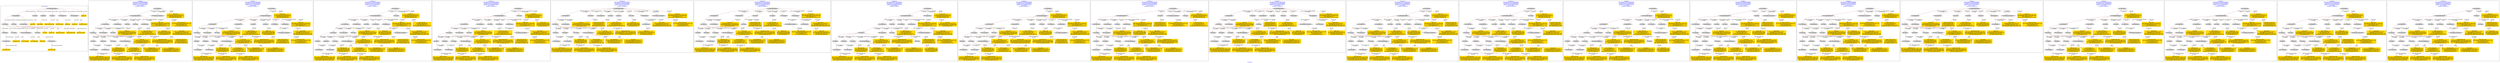 digraph n0 {
fontcolor="blue"
remincross="true"
label="s02-dma.csv"
subgraph cluster_0 {
label="1-correct model"
n2[style="filled",color="white",fillcolor="lightgray",label="E12_Production1"];
n3[style="filled",color="white",fillcolor="lightgray",label="E21_Person1"];
n4[style="filled",color="white",fillcolor="lightgray",label="E55_Type2"];
n5[style="filled",color="white",fillcolor="lightgray",label="E52_Time-Span3"];
n6[style="filled",color="white",fillcolor="lightgray",label="E69_Death1"];
n7[style="filled",color="white",fillcolor="lightgray",label="E74_Group1"];
n8[style="filled",color="white",fillcolor="lightgray",label="E82_Actor_Appellation1"];
n9[style="filled",color="white",fillcolor="lightgray",label="E67_Birth1"];
n10[shape="plaintext",style="filled",fillcolor="gold",label="Artist URI"];
n11[style="filled",color="white",fillcolor="lightgray",label="E22_Man-Made_Object1"];
n12[style="filled",color="white",fillcolor="lightgray",label="E35_Title1"];
n13[style="filled",color="white",fillcolor="lightgray",label="E30_Right1"];
n14[style="filled",color="white",fillcolor="lightgray",label="E55_Type1"];
n15[style="filled",color="white",fillcolor="lightgray",label="E54_Dimension1"];
n16[style="filled",color="white",fillcolor="lightgray",label="E40_Legal_Body1"];
n17[shape="plaintext",style="filled",fillcolor="gold",label="Object_URI"];
n18[shape="plaintext",style="filled",fillcolor="gold",label="Object Rights"];
n19[shape="plaintext",style="filled",fillcolor="gold",label="Object Title"];
n20[shape="plaintext",style="filled",fillcolor="gold",label="Museum URI"];
n21[shape="plaintext",style="filled",fillcolor="gold",label="Object Link Source"];
n22[style="filled",color="white",fillcolor="lightgray",label="E52_Time-Span1"];
n23[shape="plaintext",style="filled",fillcolor="gold",label="Artist Birth Date"];
n24[style="filled",color="white",fillcolor="lightgray",label="E52_Time-Span2"];
n25[shape="plaintext",style="filled",fillcolor="gold",label="Artist Death Date"];
n26[shape="plaintext",style="filled",fillcolor="gold",label="Object Earliest Date"];
n27[shape="plaintext",style="filled",fillcolor="gold",label="Object Latest Date"];
n28[shape="plaintext",style="filled",fillcolor="gold",label="dimensions"];
n29[shape="plaintext",style="filled",fillcolor="gold",label="Object Work Type URI"];
n30[shape="plaintext",style="filled",fillcolor="gold",label="Object Work Type"];
n31[shape="plaintext",style="filled",fillcolor="gold",label="Medium URI"];
n32[shape="plaintext",style="filled",fillcolor="gold",label="Object Facet Value 1"];
n33[shape="plaintext",style="filled",fillcolor="gold",label="Nationality_URI"];
n34[shape="plaintext",style="filled",fillcolor="gold",label="Artist Nationality"];
n35[shape="plaintext",style="filled",fillcolor="gold",label="Artist Appellation"];
n36[shape="plaintext",style="filled",fillcolor="gold",label="Artist Name"];
}
subgraph cluster_1 {
label="candidate 0\nlink coherence:0.696969696969697\nnode coherence:0.7096774193548387\nconfidence:0.48444150004556596\nmapping score:0.4274514045060172\ncost:627.009092\n-precision:0.55-recall:0.53"
n38[style="filled",color="white",fillcolor="lightgray",label="E12_Production1"];
n39[style="filled",color="white",fillcolor="lightgray",label="E21_Person1"];
n40[style="filled",color="white",fillcolor="lightgray",label="E52_Time-Span2"];
n41[style="filled",color="white",fillcolor="lightgray",label="E55_Type1"];
n42[style="filled",color="white",fillcolor="lightgray",label="E67_Birth1"];
n43[style="filled",color="white",fillcolor="lightgray",label="E69_Death1"];
n44[style="filled",color="white",fillcolor="lightgray",label="E74_Group1"];
n45[style="filled",color="white",fillcolor="lightgray",label="E82_Actor_Appellation1"];
n46[style="filled",color="white",fillcolor="lightgray",label="E22_Man-Made_Object1"];
n47[style="filled",color="white",fillcolor="lightgray",label="E54_Dimension1"];
n48[style="filled",color="white",fillcolor="lightgray",label="E55_Type2"];
n49[style="filled",color="white",fillcolor="lightgray",label="E55_Type3"];
n50[style="filled",color="white",fillcolor="lightgray",label="E8_Acquisition1"];
n51[style="filled",color="white",fillcolor="lightgray",label="E31_Document1"];
n52[style="filled",color="white",fillcolor="lightgray",label="E52_Time-Span1"];
n53[style="filled",color="white",fillcolor="lightgray",label="E52_Time-Span3"];
n54[style="filled",color="white",fillcolor="lightgray",label="E29_Design_or_Procedure1"];
n55[shape="plaintext",style="filled",fillcolor="gold",label="dimensions\n[E54_Dimension,P3_has_note,0.821]\n[E22_Man-Made_Object,P3_has_note,0.089]\n[E22_Man-Made_Object,classLink,0.046]\n[E55_Type,label,0.045]"];
n56[shape="plaintext",style="filled",fillcolor="gold",label="Artist Birth Date\n[E52_Time-Span,P82a_begin_of_the_begin,0.549]\n[E52_Time-Span,P82_at_some_time_within,0.316]\n[E52_Time-Span,P82b_end_of_the_end,0.086]\n[E33_Linguistic_Object,P3_has_note,0.049]"];
n57[shape="plaintext",style="filled",fillcolor="gold",label="Object_URI\n[E31_Document,classLink,0.431]\n[E22_Man-Made_Object,classLink,0.358]\n[E38_Image,classLink,0.115]\n[E21_Person,classLink,0.096]"];
n58[shape="plaintext",style="filled",fillcolor="gold",label="Nationality_URI\n[E74_Group,classLink,0.642]\n[E55_Type,classLink,0.208]\n[E57_Material,classLink,0.103]\n[E55_Type,label,0.047]"];
n59[shape="plaintext",style="filled",fillcolor="gold",label="Artist Nationality\n[E74_Group,label,0.515]\n[E74_Group,classLink,0.271]\n[E55_Type,label,0.124]\n[E8_Acquisition,P3_has_note,0.089]"];
n60[shape="plaintext",style="filled",fillcolor="gold",label="Artist URI\n[E21_Person,classLink,0.456]\n[E31_Document,classLink,0.279]\n[E82_Actor_Appellation,classLink,0.145]\n[E39_Actor,classLink,0.12]"];
n61[shape="plaintext",style="filled",fillcolor="gold",label="Artist Appellation\n[E82_Actor_Appellation,classLink,0.705]\n[E21_Person,classLink,0.144]\n[E31_Document,classLink,0.116]\n[E39_Actor,classLink,0.035]"];
n62[shape="plaintext",style="filled",fillcolor="gold",label="Object Latest Date\n[E52_Time-Span,P82b_end_of_the_end,0.327]\n[E52_Time-Span,P82_at_some_time_within,0.325]\n[E52_Time-Span,P82a_begin_of_the_begin,0.261]\n[E52_Time-Span,label,0.087]"];
n63[shape="plaintext",style="filled",fillcolor="gold",label="Object Title\n[E22_Man-Made_Object,P3_has_note,0.314]\n[E73_Information_Object,P3_has_note,0.264]\n[E35_Title,label,0.237]\n[E33_Linguistic_Object,P3_has_note,0.186]"];
n64[shape="plaintext",style="filled",fillcolor="gold",label="Object Facet Value 1\n[E29_Design_or_Procedure,P3_has_note,0.338]\n[E57_Material,label,0.265]\n[E55_Type,label,0.234]\n[E57_Material,classLink,0.164]"];
n65[shape="plaintext",style="filled",fillcolor="gold",label="Artist Name\n[E82_Actor_Appellation,label,0.555]\n[E22_Man-Made_Object,P3_has_note,0.156]\n[E8_Acquisition,P3_has_note,0.148]\n[E22_Man-Made_Object,classLink,0.141]"];
n66[shape="plaintext",style="filled",fillcolor="gold",label="Object Rights\n[E8_Acquisition,P3_has_note,0.437]\n[E30_Right,P3_has_note,0.332]\n[E22_Man-Made_Object,P3_has_note,0.123]\n[E73_Information_Object,P3_has_note,0.109]"];
n67[shape="plaintext",style="filled",fillcolor="gold",label="Object Work Type URI\n[E55_Type,classLink,0.554]\n[E55_Type,label,0.166]\n[E74_Group,classLink,0.148]\n[E57_Material,classLink,0.132]"];
n68[shape="plaintext",style="filled",fillcolor="gold",label="Object Earliest Date\n[E52_Time-Span,P82b_end_of_the_end,0.336]\n[E52_Time-Span,P82_at_some_time_within,0.321]\n[E52_Time-Span,P82a_begin_of_the_begin,0.252]\n[E52_Time-Span,label,0.09]"];
n69[shape="plaintext",style="filled",fillcolor="gold",label="Artist Death Date\n[E52_Time-Span,P82b_end_of_the_end,0.492]\n[E52_Time-Span,P82_at_some_time_within,0.332]\n[E52_Time-Span,P82a_begin_of_the_begin,0.092]\n[E52_Time-Span,label,0.084]"];
n70[shape="plaintext",style="filled",fillcolor="gold",label="Object Work Type\n[E55_Type,classLink,0.368]\n[E55_Type,label,0.339]\n[E31_Document,classLink,0.167]\n[E33_Linguistic_Object,P3_has_note,0.126]"];
n71[shape="plaintext",style="filled",fillcolor="gold",label="Medium URI\n[E55_Type,classLink,0.396]\n[E57_Material,classLink,0.388]\n[E74_Group,classLink,0.189]\n[E55_Type,label,0.027]"];
}
subgraph cluster_2 {
label="candidate 1\nlink coherence:0.6764705882352942\nnode coherence:0.7096774193548387\nconfidence:0.48444150004556596\nmapping score:0.4274514045060172\ncost:627.99909\n-precision:0.53-recall:0.53"
n73[style="filled",color="white",fillcolor="lightgray",label="E12_Production1"];
n74[style="filled",color="white",fillcolor="lightgray",label="E21_Person1"];
n75[style="filled",color="white",fillcolor="lightgray",label="E52_Time-Span2"];
n76[style="filled",color="white",fillcolor="lightgray",label="E55_Type1"];
n77[style="filled",color="white",fillcolor="lightgray",label="E67_Birth1"];
n78[style="filled",color="white",fillcolor="lightgray",label="E69_Death1"];
n79[style="filled",color="white",fillcolor="lightgray",label="E74_Group1"];
n80[style="filled",color="white",fillcolor="lightgray",label="E82_Actor_Appellation1"];
n81[style="filled",color="white",fillcolor="lightgray",label="E22_Man-Made_Object1"];
n82[style="filled",color="white",fillcolor="lightgray",label="E54_Dimension1"];
n83[style="filled",color="white",fillcolor="lightgray",label="E55_Type2"];
n84[style="filled",color="white",fillcolor="lightgray",label="E55_Type3"];
n85[style="filled",color="white",fillcolor="lightgray",label="E57_Material1"];
n86[style="filled",color="white",fillcolor="lightgray",label="E8_Acquisition1"];
n87[style="filled",color="white",fillcolor="lightgray",label="E31_Document1"];
n88[style="filled",color="white",fillcolor="lightgray",label="E52_Time-Span1"];
n89[style="filled",color="white",fillcolor="lightgray",label="E52_Time-Span3"];
n90[style="filled",color="white",fillcolor="lightgray",label="E29_Design_or_Procedure1"];
n91[shape="plaintext",style="filled",fillcolor="gold",label="dimensions\n[E54_Dimension,P3_has_note,0.821]\n[E22_Man-Made_Object,P3_has_note,0.089]\n[E22_Man-Made_Object,classLink,0.046]\n[E55_Type,label,0.045]"];
n92[shape="plaintext",style="filled",fillcolor="gold",label="Artist Birth Date\n[E52_Time-Span,P82a_begin_of_the_begin,0.549]\n[E52_Time-Span,P82_at_some_time_within,0.316]\n[E52_Time-Span,P82b_end_of_the_end,0.086]\n[E33_Linguistic_Object,P3_has_note,0.049]"];
n93[shape="plaintext",style="filled",fillcolor="gold",label="Object_URI\n[E31_Document,classLink,0.431]\n[E22_Man-Made_Object,classLink,0.358]\n[E38_Image,classLink,0.115]\n[E21_Person,classLink,0.096]"];
n94[shape="plaintext",style="filled",fillcolor="gold",label="Nationality_URI\n[E74_Group,classLink,0.642]\n[E55_Type,classLink,0.208]\n[E57_Material,classLink,0.103]\n[E55_Type,label,0.047]"];
n95[shape="plaintext",style="filled",fillcolor="gold",label="Artist Nationality\n[E74_Group,label,0.515]\n[E74_Group,classLink,0.271]\n[E55_Type,label,0.124]\n[E8_Acquisition,P3_has_note,0.089]"];
n96[shape="plaintext",style="filled",fillcolor="gold",label="Artist URI\n[E21_Person,classLink,0.456]\n[E31_Document,classLink,0.279]\n[E82_Actor_Appellation,classLink,0.145]\n[E39_Actor,classLink,0.12]"];
n97[shape="plaintext",style="filled",fillcolor="gold",label="Artist Appellation\n[E82_Actor_Appellation,classLink,0.705]\n[E21_Person,classLink,0.144]\n[E31_Document,classLink,0.116]\n[E39_Actor,classLink,0.035]"];
n98[shape="plaintext",style="filled",fillcolor="gold",label="Object Latest Date\n[E52_Time-Span,P82b_end_of_the_end,0.327]\n[E52_Time-Span,P82_at_some_time_within,0.325]\n[E52_Time-Span,P82a_begin_of_the_begin,0.261]\n[E52_Time-Span,label,0.087]"];
n99[shape="plaintext",style="filled",fillcolor="gold",label="Object Title\n[E22_Man-Made_Object,P3_has_note,0.314]\n[E73_Information_Object,P3_has_note,0.264]\n[E35_Title,label,0.237]\n[E33_Linguistic_Object,P3_has_note,0.186]"];
n100[shape="plaintext",style="filled",fillcolor="gold",label="Object Facet Value 1\n[E29_Design_or_Procedure,P3_has_note,0.338]\n[E57_Material,label,0.265]\n[E55_Type,label,0.234]\n[E57_Material,classLink,0.164]"];
n101[shape="plaintext",style="filled",fillcolor="gold",label="Artist Name\n[E82_Actor_Appellation,label,0.555]\n[E22_Man-Made_Object,P3_has_note,0.156]\n[E8_Acquisition,P3_has_note,0.148]\n[E22_Man-Made_Object,classLink,0.141]"];
n102[shape="plaintext",style="filled",fillcolor="gold",label="Object Rights\n[E8_Acquisition,P3_has_note,0.437]\n[E30_Right,P3_has_note,0.332]\n[E22_Man-Made_Object,P3_has_note,0.123]\n[E73_Information_Object,P3_has_note,0.109]"];
n103[shape="plaintext",style="filled",fillcolor="gold",label="Object Work Type URI\n[E55_Type,classLink,0.554]\n[E55_Type,label,0.166]\n[E74_Group,classLink,0.148]\n[E57_Material,classLink,0.132]"];
n104[shape="plaintext",style="filled",fillcolor="gold",label="Object Earliest Date\n[E52_Time-Span,P82b_end_of_the_end,0.336]\n[E52_Time-Span,P82_at_some_time_within,0.321]\n[E52_Time-Span,P82a_begin_of_the_begin,0.252]\n[E52_Time-Span,label,0.09]"];
n105[shape="plaintext",style="filled",fillcolor="gold",label="Artist Death Date\n[E52_Time-Span,P82b_end_of_the_end,0.492]\n[E52_Time-Span,P82_at_some_time_within,0.332]\n[E52_Time-Span,P82a_begin_of_the_begin,0.092]\n[E52_Time-Span,label,0.084]"];
n106[shape="plaintext",style="filled",fillcolor="gold",label="Object Work Type\n[E55_Type,classLink,0.368]\n[E55_Type,label,0.339]\n[E31_Document,classLink,0.167]\n[E33_Linguistic_Object,P3_has_note,0.126]"];
n107[shape="plaintext",style="filled",fillcolor="gold",label="Medium URI\n[E55_Type,classLink,0.396]\n[E57_Material,classLink,0.388]\n[E74_Group,classLink,0.189]\n[E55_Type,label,0.027]"];
}
subgraph cluster_3 {
label="candidate 10\nlink coherence:0.6470588235294118\nnode coherence:0.7096774193548387\nconfidence:0.48444150004556596\nmapping score:0.4274514045060172\ncost:727.009122\n-precision:0.53-recall:0.53"
n109[style="filled",color="white",fillcolor="lightgray",label="E12_Production1"];
n110[style="filled",color="white",fillcolor="lightgray",label="E21_Person1"];
n111[style="filled",color="white",fillcolor="lightgray",label="E52_Time-Span2"];
n112[style="filled",color="white",fillcolor="lightgray",label="E55_Type1"];
n113[style="filled",color="white",fillcolor="lightgray",label="E67_Birth1"];
n114[style="filled",color="white",fillcolor="lightgray",label="E69_Death1"];
n115[style="filled",color="white",fillcolor="lightgray",label="E74_Group1"];
n116[style="filled",color="white",fillcolor="lightgray",label="E82_Actor_Appellation1"];
n117[style="filled",color="white",fillcolor="lightgray",label="E22_Man-Made_Object1"];
n118[style="filled",color="white",fillcolor="lightgray",label="E54_Dimension1"];
n119[style="filled",color="white",fillcolor="lightgray",label="E55_Type3"];
n120[style="filled",color="white",fillcolor="lightgray",label="E57_Material1"];
n121[style="filled",color="white",fillcolor="lightgray",label="E8_Acquisition1"];
n122[style="filled",color="white",fillcolor="lightgray",label="E31_Document1"];
n123[style="filled",color="white",fillcolor="lightgray",label="E52_Time-Span1"];
n124[style="filled",color="white",fillcolor="lightgray",label="E52_Time-Span3"];
n125[style="filled",color="white",fillcolor="lightgray",label="E55_Type2"];
n126[style="filled",color="white",fillcolor="lightgray",label="E29_Design_or_Procedure1"];
n127[shape="plaintext",style="filled",fillcolor="gold",label="dimensions\n[E54_Dimension,P3_has_note,0.821]\n[E22_Man-Made_Object,P3_has_note,0.089]\n[E22_Man-Made_Object,classLink,0.046]\n[E55_Type,label,0.045]"];
n128[shape="plaintext",style="filled",fillcolor="gold",label="Artist Birth Date\n[E52_Time-Span,P82a_begin_of_the_begin,0.549]\n[E52_Time-Span,P82_at_some_time_within,0.316]\n[E52_Time-Span,P82b_end_of_the_end,0.086]\n[E33_Linguistic_Object,P3_has_note,0.049]"];
n129[shape="plaintext",style="filled",fillcolor="gold",label="Object_URI\n[E31_Document,classLink,0.431]\n[E22_Man-Made_Object,classLink,0.358]\n[E38_Image,classLink,0.115]\n[E21_Person,classLink,0.096]"];
n130[shape="plaintext",style="filled",fillcolor="gold",label="Nationality_URI\n[E74_Group,classLink,0.642]\n[E55_Type,classLink,0.208]\n[E57_Material,classLink,0.103]\n[E55_Type,label,0.047]"];
n131[shape="plaintext",style="filled",fillcolor="gold",label="Artist Nationality\n[E74_Group,label,0.515]\n[E74_Group,classLink,0.271]\n[E55_Type,label,0.124]\n[E8_Acquisition,P3_has_note,0.089]"];
n132[shape="plaintext",style="filled",fillcolor="gold",label="Artist URI\n[E21_Person,classLink,0.456]\n[E31_Document,classLink,0.279]\n[E82_Actor_Appellation,classLink,0.145]\n[E39_Actor,classLink,0.12]"];
n133[shape="plaintext",style="filled",fillcolor="gold",label="Artist Appellation\n[E82_Actor_Appellation,classLink,0.705]\n[E21_Person,classLink,0.144]\n[E31_Document,classLink,0.116]\n[E39_Actor,classLink,0.035]"];
n134[shape="plaintext",style="filled",fillcolor="gold",label="Object Latest Date\n[E52_Time-Span,P82b_end_of_the_end,0.327]\n[E52_Time-Span,P82_at_some_time_within,0.325]\n[E52_Time-Span,P82a_begin_of_the_begin,0.261]\n[E52_Time-Span,label,0.087]"];
n135[shape="plaintext",style="filled",fillcolor="gold",label="Object Title\n[E22_Man-Made_Object,P3_has_note,0.314]\n[E73_Information_Object,P3_has_note,0.264]\n[E35_Title,label,0.237]\n[E33_Linguistic_Object,P3_has_note,0.186]"];
n136[shape="plaintext",style="filled",fillcolor="gold",label="Object Facet Value 1\n[E29_Design_or_Procedure,P3_has_note,0.338]\n[E57_Material,label,0.265]\n[E55_Type,label,0.234]\n[E57_Material,classLink,0.164]"];
n137[shape="plaintext",style="filled",fillcolor="gold",label="Artist Name\n[E82_Actor_Appellation,label,0.555]\n[E22_Man-Made_Object,P3_has_note,0.156]\n[E8_Acquisition,P3_has_note,0.148]\n[E22_Man-Made_Object,classLink,0.141]"];
n138[shape="plaintext",style="filled",fillcolor="gold",label="Object Rights\n[E8_Acquisition,P3_has_note,0.437]\n[E30_Right,P3_has_note,0.332]\n[E22_Man-Made_Object,P3_has_note,0.123]\n[E73_Information_Object,P3_has_note,0.109]"];
n139[shape="plaintext",style="filled",fillcolor="gold",label="Object Work Type URI\n[E55_Type,classLink,0.554]\n[E55_Type,label,0.166]\n[E74_Group,classLink,0.148]\n[E57_Material,classLink,0.132]"];
n140[shape="plaintext",style="filled",fillcolor="gold",label="Object Earliest Date\n[E52_Time-Span,P82b_end_of_the_end,0.336]\n[E52_Time-Span,P82_at_some_time_within,0.321]\n[E52_Time-Span,P82a_begin_of_the_begin,0.252]\n[E52_Time-Span,label,0.09]"];
n141[shape="plaintext",style="filled",fillcolor="gold",label="Artist Death Date\n[E52_Time-Span,P82b_end_of_the_end,0.492]\n[E52_Time-Span,P82_at_some_time_within,0.332]\n[E52_Time-Span,P82a_begin_of_the_begin,0.092]\n[E52_Time-Span,label,0.084]"];
n142[shape="plaintext",style="filled",fillcolor="gold",label="Object Work Type\n[E55_Type,classLink,0.368]\n[E55_Type,label,0.339]\n[E31_Document,classLink,0.167]\n[E33_Linguistic_Object,P3_has_note,0.126]"];
n143[shape="plaintext",style="filled",fillcolor="gold",label="Medium URI\n[E55_Type,classLink,0.396]\n[E57_Material,classLink,0.388]\n[E74_Group,classLink,0.189]\n[E55_Type,label,0.027]"];
}
subgraph cluster_4 {
label="candidate 11\nlink coherence:0.6470588235294118\nnode coherence:0.6774193548387096\nconfidence:0.48444150004556596\nmapping score:0.4166987163339742\ncost:727.009122\n-precision:0.53-recall:0.53"
n145[style="filled",color="white",fillcolor="lightgray",label="E12_Production1"];
n146[style="filled",color="white",fillcolor="lightgray",label="E21_Person1"];
n147[style="filled",color="white",fillcolor="lightgray",label="E52_Time-Span2"];
n148[style="filled",color="white",fillcolor="lightgray",label="E55_Type1"];
n149[style="filled",color="white",fillcolor="lightgray",label="E67_Birth1"];
n150[style="filled",color="white",fillcolor="lightgray",label="E69_Death1"];
n151[style="filled",color="white",fillcolor="lightgray",label="E74_Group1"];
n152[style="filled",color="white",fillcolor="lightgray",label="E82_Actor_Appellation1"];
n153[style="filled",color="white",fillcolor="lightgray",label="E22_Man-Made_Object1"];
n154[style="filled",color="white",fillcolor="lightgray",label="E54_Dimension1"];
n155[style="filled",color="white",fillcolor="lightgray",label="E55_Type2"];
n156[style="filled",color="white",fillcolor="lightgray",label="E57_Material1"];
n157[style="filled",color="white",fillcolor="lightgray",label="E8_Acquisition1"];
n158[style="filled",color="white",fillcolor="lightgray",label="E31_Document1"];
n159[style="filled",color="white",fillcolor="lightgray",label="E52_Time-Span1"];
n160[style="filled",color="white",fillcolor="lightgray",label="E52_Time-Span4"];
n161[style="filled",color="white",fillcolor="lightgray",label="E55_Type3"];
n162[style="filled",color="white",fillcolor="lightgray",label="E29_Design_or_Procedure1"];
n163[shape="plaintext",style="filled",fillcolor="gold",label="Object Latest Date\n[E52_Time-Span,P82b_end_of_the_end,0.327]\n[E52_Time-Span,P82_at_some_time_within,0.325]\n[E52_Time-Span,P82a_begin_of_the_begin,0.261]\n[E52_Time-Span,label,0.087]"];
n164[shape="plaintext",style="filled",fillcolor="gold",label="dimensions\n[E54_Dimension,P3_has_note,0.821]\n[E22_Man-Made_Object,P3_has_note,0.089]\n[E22_Man-Made_Object,classLink,0.046]\n[E55_Type,label,0.045]"];
n165[shape="plaintext",style="filled",fillcolor="gold",label="Artist Birth Date\n[E52_Time-Span,P82a_begin_of_the_begin,0.549]\n[E52_Time-Span,P82_at_some_time_within,0.316]\n[E52_Time-Span,P82b_end_of_the_end,0.086]\n[E33_Linguistic_Object,P3_has_note,0.049]"];
n166[shape="plaintext",style="filled",fillcolor="gold",label="Object_URI\n[E31_Document,classLink,0.431]\n[E22_Man-Made_Object,classLink,0.358]\n[E38_Image,classLink,0.115]\n[E21_Person,classLink,0.096]"];
n167[shape="plaintext",style="filled",fillcolor="gold",label="Nationality_URI\n[E74_Group,classLink,0.642]\n[E55_Type,classLink,0.208]\n[E57_Material,classLink,0.103]\n[E55_Type,label,0.047]"];
n168[shape="plaintext",style="filled",fillcolor="gold",label="Artist Nationality\n[E74_Group,label,0.515]\n[E74_Group,classLink,0.271]\n[E55_Type,label,0.124]\n[E8_Acquisition,P3_has_note,0.089]"];
n169[shape="plaintext",style="filled",fillcolor="gold",label="Artist URI\n[E21_Person,classLink,0.456]\n[E31_Document,classLink,0.279]\n[E82_Actor_Appellation,classLink,0.145]\n[E39_Actor,classLink,0.12]"];
n170[shape="plaintext",style="filled",fillcolor="gold",label="Artist Appellation\n[E82_Actor_Appellation,classLink,0.705]\n[E21_Person,classLink,0.144]\n[E31_Document,classLink,0.116]\n[E39_Actor,classLink,0.035]"];
n171[shape="plaintext",style="filled",fillcolor="gold",label="Object Title\n[E22_Man-Made_Object,P3_has_note,0.314]\n[E73_Information_Object,P3_has_note,0.264]\n[E35_Title,label,0.237]\n[E33_Linguistic_Object,P3_has_note,0.186]"];
n172[shape="plaintext",style="filled",fillcolor="gold",label="Object Facet Value 1\n[E29_Design_or_Procedure,P3_has_note,0.338]\n[E57_Material,label,0.265]\n[E55_Type,label,0.234]\n[E57_Material,classLink,0.164]"];
n173[shape="plaintext",style="filled",fillcolor="gold",label="Artist Name\n[E82_Actor_Appellation,label,0.555]\n[E22_Man-Made_Object,P3_has_note,0.156]\n[E8_Acquisition,P3_has_note,0.148]\n[E22_Man-Made_Object,classLink,0.141]"];
n174[shape="plaintext",style="filled",fillcolor="gold",label="Object Rights\n[E8_Acquisition,P3_has_note,0.437]\n[E30_Right,P3_has_note,0.332]\n[E22_Man-Made_Object,P3_has_note,0.123]\n[E73_Information_Object,P3_has_note,0.109]"];
n175[shape="plaintext",style="filled",fillcolor="gold",label="Object Work Type URI\n[E55_Type,classLink,0.554]\n[E55_Type,label,0.166]\n[E74_Group,classLink,0.148]\n[E57_Material,classLink,0.132]"];
n176[shape="plaintext",style="filled",fillcolor="gold",label="Object Earliest Date\n[E52_Time-Span,P82b_end_of_the_end,0.336]\n[E52_Time-Span,P82_at_some_time_within,0.321]\n[E52_Time-Span,P82a_begin_of_the_begin,0.252]\n[E52_Time-Span,label,0.09]"];
n177[shape="plaintext",style="filled",fillcolor="gold",label="Artist Death Date\n[E52_Time-Span,P82b_end_of_the_end,0.492]\n[E52_Time-Span,P82_at_some_time_within,0.332]\n[E52_Time-Span,P82a_begin_of_the_begin,0.092]\n[E52_Time-Span,label,0.084]"];
n178[shape="plaintext",style="filled",fillcolor="gold",label="Object Work Type\n[E55_Type,classLink,0.368]\n[E55_Type,label,0.339]\n[E31_Document,classLink,0.167]\n[E33_Linguistic_Object,P3_has_note,0.126]"];
n179[shape="plaintext",style="filled",fillcolor="gold",label="Medium URI\n[E55_Type,classLink,0.396]\n[E57_Material,classLink,0.388]\n[E74_Group,classLink,0.189]\n[E55_Type,label,0.027]"];
}
subgraph cluster_5 {
label="candidate 12\nlink coherence:0.6470588235294118\nnode coherence:0.7096774193548387\nconfidence:0.48444150004556596\nmapping score:0.4274514045060172\ncost:727.019164\n-precision:0.56-recall:0.56"
n181[style="filled",color="white",fillcolor="lightgray",label="E12_Production1"];
n182[style="filled",color="white",fillcolor="lightgray",label="E21_Person1"];
n183[style="filled",color="white",fillcolor="lightgray",label="E52_Time-Span2"];
n184[style="filled",color="white",fillcolor="lightgray",label="E67_Birth1"];
n185[style="filled",color="white",fillcolor="lightgray",label="E69_Death1"];
n186[style="filled",color="white",fillcolor="lightgray",label="E74_Group1"];
n187[style="filled",color="white",fillcolor="lightgray",label="E82_Actor_Appellation1"];
n188[style="filled",color="white",fillcolor="lightgray",label="E22_Man-Made_Object1"];
n189[style="filled",color="white",fillcolor="lightgray",label="E38_Image1"];
n190[style="filled",color="white",fillcolor="lightgray",label="E54_Dimension1"];
n191[style="filled",color="white",fillcolor="lightgray",label="E55_Type1"];
n192[style="filled",color="white",fillcolor="lightgray",label="E55_Type2"];
n193[style="filled",color="white",fillcolor="lightgray",label="E55_Type3"];
n194[style="filled",color="white",fillcolor="lightgray",label="E8_Acquisition1"];
n195[style="filled",color="white",fillcolor="lightgray",label="E52_Time-Span1"];
n196[style="filled",color="white",fillcolor="lightgray",label="E52_Time-Span3"];
n197[style="filled",color="white",fillcolor="lightgray",label="E29_Design_or_Procedure1"];
n198[style="filled",color="white",fillcolor="lightgray",label="E31_Document1"];
n199[shape="plaintext",style="filled",fillcolor="gold",label="dimensions\n[E54_Dimension,P3_has_note,0.821]\n[E22_Man-Made_Object,P3_has_note,0.089]\n[E22_Man-Made_Object,classLink,0.046]\n[E55_Type,label,0.045]"];
n200[shape="plaintext",style="filled",fillcolor="gold",label="Artist Birth Date\n[E52_Time-Span,P82a_begin_of_the_begin,0.549]\n[E52_Time-Span,P82_at_some_time_within,0.316]\n[E52_Time-Span,P82b_end_of_the_end,0.086]\n[E33_Linguistic_Object,P3_has_note,0.049]"];
n201[shape="plaintext",style="filled",fillcolor="gold",label="Object_URI\n[E31_Document,classLink,0.431]\n[E22_Man-Made_Object,classLink,0.358]\n[E38_Image,classLink,0.115]\n[E21_Person,classLink,0.096]"];
n202[shape="plaintext",style="filled",fillcolor="gold",label="Nationality_URI\n[E74_Group,classLink,0.642]\n[E55_Type,classLink,0.208]\n[E57_Material,classLink,0.103]\n[E55_Type,label,0.047]"];
n203[shape="plaintext",style="filled",fillcolor="gold",label="Artist Nationality\n[E74_Group,label,0.515]\n[E74_Group,classLink,0.271]\n[E55_Type,label,0.124]\n[E8_Acquisition,P3_has_note,0.089]"];
n204[shape="plaintext",style="filled",fillcolor="gold",label="Artist URI\n[E21_Person,classLink,0.456]\n[E31_Document,classLink,0.279]\n[E82_Actor_Appellation,classLink,0.145]\n[E39_Actor,classLink,0.12]"];
n205[shape="plaintext",style="filled",fillcolor="gold",label="Artist Appellation\n[E82_Actor_Appellation,classLink,0.705]\n[E21_Person,classLink,0.144]\n[E31_Document,classLink,0.116]\n[E39_Actor,classLink,0.035]"];
n206[shape="plaintext",style="filled",fillcolor="gold",label="Object Latest Date\n[E52_Time-Span,P82b_end_of_the_end,0.327]\n[E52_Time-Span,P82_at_some_time_within,0.325]\n[E52_Time-Span,P82a_begin_of_the_begin,0.261]\n[E52_Time-Span,label,0.087]"];
n207[shape="plaintext",style="filled",fillcolor="gold",label="Object Title\n[E22_Man-Made_Object,P3_has_note,0.314]\n[E73_Information_Object,P3_has_note,0.264]\n[E35_Title,label,0.237]\n[E33_Linguistic_Object,P3_has_note,0.186]"];
n208[shape="plaintext",style="filled",fillcolor="gold",label="Object Facet Value 1\n[E29_Design_or_Procedure,P3_has_note,0.338]\n[E57_Material,label,0.265]\n[E55_Type,label,0.234]\n[E57_Material,classLink,0.164]"];
n209[shape="plaintext",style="filled",fillcolor="gold",label="Artist Name\n[E82_Actor_Appellation,label,0.555]\n[E22_Man-Made_Object,P3_has_note,0.156]\n[E8_Acquisition,P3_has_note,0.148]\n[E22_Man-Made_Object,classLink,0.141]"];
n210[shape="plaintext",style="filled",fillcolor="gold",label="Object Rights\n[E8_Acquisition,P3_has_note,0.437]\n[E30_Right,P3_has_note,0.332]\n[E22_Man-Made_Object,P3_has_note,0.123]\n[E73_Information_Object,P3_has_note,0.109]"];
n211[shape="plaintext",style="filled",fillcolor="gold",label="Object Work Type URI\n[E55_Type,classLink,0.554]\n[E55_Type,label,0.166]\n[E74_Group,classLink,0.148]\n[E57_Material,classLink,0.132]"];
n212[shape="plaintext",style="filled",fillcolor="gold",label="Object Earliest Date\n[E52_Time-Span,P82b_end_of_the_end,0.336]\n[E52_Time-Span,P82_at_some_time_within,0.321]\n[E52_Time-Span,P82a_begin_of_the_begin,0.252]\n[E52_Time-Span,label,0.09]"];
n213[shape="plaintext",style="filled",fillcolor="gold",label="Artist Death Date\n[E52_Time-Span,P82b_end_of_the_end,0.492]\n[E52_Time-Span,P82_at_some_time_within,0.332]\n[E52_Time-Span,P82a_begin_of_the_begin,0.092]\n[E52_Time-Span,label,0.084]"];
n214[shape="plaintext",style="filled",fillcolor="gold",label="Object Work Type\n[E55_Type,classLink,0.368]\n[E55_Type,label,0.339]\n[E31_Document,classLink,0.167]\n[E33_Linguistic_Object,P3_has_note,0.126]"];
n215[shape="plaintext",style="filled",fillcolor="gold",label="Medium URI\n[E55_Type,classLink,0.396]\n[E57_Material,classLink,0.388]\n[E74_Group,classLink,0.189]\n[E55_Type,label,0.027]"];
}
subgraph cluster_6 {
label="candidate 13\nlink coherence:0.6470588235294118\nnode coherence:0.6774193548387096\nconfidence:0.48444150004556596\nmapping score:0.4166987163339742\ncost:826.009162\n-precision:0.56-recall:0.56"
n217[style="filled",color="white",fillcolor="lightgray",label="E12_Production1"];
n218[style="filled",color="white",fillcolor="lightgray",label="E21_Person1"];
n219[style="filled",color="white",fillcolor="lightgray",label="E52_Time-Span2"];
n220[style="filled",color="white",fillcolor="lightgray",label="E67_Birth1"];
n221[style="filled",color="white",fillcolor="lightgray",label="E69_Death1"];
n222[style="filled",color="white",fillcolor="lightgray",label="E74_Group1"];
n223[style="filled",color="white",fillcolor="lightgray",label="E82_Actor_Appellation1"];
n224[style="filled",color="white",fillcolor="lightgray",label="E22_Man-Made_Object1"];
n225[style="filled",color="white",fillcolor="lightgray",label="E54_Dimension1"];
n226[style="filled",color="white",fillcolor="lightgray",label="E55_Type1"];
n227[style="filled",color="white",fillcolor="lightgray",label="E55_Type2"];
n228[style="filled",color="white",fillcolor="lightgray",label="E57_Material1"];
n229[style="filled",color="white",fillcolor="lightgray",label="E8_Acquisition1"];
n230[style="filled",color="white",fillcolor="lightgray",label="E52_Time-Span1"];
n231[style="filled",color="white",fillcolor="lightgray",label="E52_Time-Span3"];
n232[style="filled",color="white",fillcolor="lightgray",label="E55_Type4"];
n233[style="filled",color="white",fillcolor="lightgray",label="E29_Design_or_Procedure1"];
n234[style="filled",color="white",fillcolor="lightgray",label="E31_Document1"];
n235[shape="plaintext",style="filled",fillcolor="gold",label="dimensions\n[E54_Dimension,P3_has_note,0.821]\n[E22_Man-Made_Object,P3_has_note,0.089]\n[E22_Man-Made_Object,classLink,0.046]\n[E55_Type,label,0.045]"];
n236[shape="plaintext",style="filled",fillcolor="gold",label="Artist Birth Date\n[E52_Time-Span,P82a_begin_of_the_begin,0.549]\n[E52_Time-Span,P82_at_some_time_within,0.316]\n[E52_Time-Span,P82b_end_of_the_end,0.086]\n[E33_Linguistic_Object,P3_has_note,0.049]"];
n237[shape="plaintext",style="filled",fillcolor="gold",label="Object_URI\n[E31_Document,classLink,0.431]\n[E22_Man-Made_Object,classLink,0.358]\n[E38_Image,classLink,0.115]\n[E21_Person,classLink,0.096]"];
n238[shape="plaintext",style="filled",fillcolor="gold",label="Nationality_URI\n[E74_Group,classLink,0.642]\n[E55_Type,classLink,0.208]\n[E57_Material,classLink,0.103]\n[E55_Type,label,0.047]"];
n239[shape="plaintext",style="filled",fillcolor="gold",label="Artist Nationality\n[E74_Group,label,0.515]\n[E74_Group,classLink,0.271]\n[E55_Type,label,0.124]\n[E8_Acquisition,P3_has_note,0.089]"];
n240[shape="plaintext",style="filled",fillcolor="gold",label="Artist URI\n[E21_Person,classLink,0.456]\n[E31_Document,classLink,0.279]\n[E82_Actor_Appellation,classLink,0.145]\n[E39_Actor,classLink,0.12]"];
n241[shape="plaintext",style="filled",fillcolor="gold",label="Artist Appellation\n[E82_Actor_Appellation,classLink,0.705]\n[E21_Person,classLink,0.144]\n[E31_Document,classLink,0.116]\n[E39_Actor,classLink,0.035]"];
n242[shape="plaintext",style="filled",fillcolor="gold",label="Object Latest Date\n[E52_Time-Span,P82b_end_of_the_end,0.327]\n[E52_Time-Span,P82_at_some_time_within,0.325]\n[E52_Time-Span,P82a_begin_of_the_begin,0.261]\n[E52_Time-Span,label,0.087]"];
n243[shape="plaintext",style="filled",fillcolor="gold",label="Object Title\n[E22_Man-Made_Object,P3_has_note,0.314]\n[E73_Information_Object,P3_has_note,0.264]\n[E35_Title,label,0.237]\n[E33_Linguistic_Object,P3_has_note,0.186]"];
n244[shape="plaintext",style="filled",fillcolor="gold",label="Object Facet Value 1\n[E29_Design_or_Procedure,P3_has_note,0.338]\n[E57_Material,label,0.265]\n[E55_Type,label,0.234]\n[E57_Material,classLink,0.164]"];
n245[shape="plaintext",style="filled",fillcolor="gold",label="Artist Name\n[E82_Actor_Appellation,label,0.555]\n[E22_Man-Made_Object,P3_has_note,0.156]\n[E8_Acquisition,P3_has_note,0.148]\n[E22_Man-Made_Object,classLink,0.141]"];
n246[shape="plaintext",style="filled",fillcolor="gold",label="Object Rights\n[E8_Acquisition,P3_has_note,0.437]\n[E30_Right,P3_has_note,0.332]\n[E22_Man-Made_Object,P3_has_note,0.123]\n[E73_Information_Object,P3_has_note,0.109]"];
n247[shape="plaintext",style="filled",fillcolor="gold",label="Object Work Type URI\n[E55_Type,classLink,0.554]\n[E55_Type,label,0.166]\n[E74_Group,classLink,0.148]\n[E57_Material,classLink,0.132]"];
n248[shape="plaintext",style="filled",fillcolor="gold",label="Object Earliest Date\n[E52_Time-Span,P82b_end_of_the_end,0.336]\n[E52_Time-Span,P82_at_some_time_within,0.321]\n[E52_Time-Span,P82a_begin_of_the_begin,0.252]\n[E52_Time-Span,label,0.09]"];
n249[shape="plaintext",style="filled",fillcolor="gold",label="Artist Death Date\n[E52_Time-Span,P82b_end_of_the_end,0.492]\n[E52_Time-Span,P82_at_some_time_within,0.332]\n[E52_Time-Span,P82a_begin_of_the_begin,0.092]\n[E52_Time-Span,label,0.084]"];
n250[shape="plaintext",style="filled",fillcolor="gold",label="Object Work Type\n[E55_Type,classLink,0.368]\n[E55_Type,label,0.339]\n[E31_Document,classLink,0.167]\n[E33_Linguistic_Object,P3_has_note,0.126]"];
n251[shape="plaintext",style="filled",fillcolor="gold",label="Medium URI\n[E55_Type,classLink,0.396]\n[E57_Material,classLink,0.388]\n[E74_Group,classLink,0.189]\n[E55_Type,label,0.027]"];
}
subgraph cluster_7 {
label="candidate 14\nlink coherence:0.6470588235294118\nnode coherence:0.6774193548387096\nconfidence:0.48444150004556596\nmapping score:0.4166987163339742\ncost:826.009182\n-precision:0.5-recall:0.5"
n253[style="filled",color="white",fillcolor="lightgray",label="E12_Production1"];
n254[style="filled",color="white",fillcolor="lightgray",label="E21_Person1"];
n255[style="filled",color="white",fillcolor="lightgray",label="E52_Time-Span2"];
n256[style="filled",color="white",fillcolor="lightgray",label="E55_Type1"];
n257[style="filled",color="white",fillcolor="lightgray",label="E67_Birth1"];
n258[style="filled",color="white",fillcolor="lightgray",label="E69_Death1"];
n259[style="filled",color="white",fillcolor="lightgray",label="E74_Group1"];
n260[style="filled",color="white",fillcolor="lightgray",label="E82_Actor_Appellation1"];
n261[style="filled",color="white",fillcolor="lightgray",label="E22_Man-Made_Object1"];
n262[style="filled",color="white",fillcolor="lightgray",label="E55_Type2"];
n263[style="filled",color="white",fillcolor="lightgray",label="E57_Material1"];
n264[style="filled",color="white",fillcolor="lightgray",label="E8_Acquisition1"];
n265[style="filled",color="white",fillcolor="lightgray",label="E31_Document1"];
n266[style="filled",color="white",fillcolor="lightgray",label="E52_Time-Span1"];
n267[style="filled",color="white",fillcolor="lightgray",label="E52_Time-Span3"];
n268[style="filled",color="white",fillcolor="lightgray",label="E54_Dimension1"];
n269[style="filled",color="white",fillcolor="lightgray",label="E55_Type4"];
n270[style="filled",color="white",fillcolor="lightgray",label="E29_Design_or_Procedure1"];
n271[shape="plaintext",style="filled",fillcolor="gold",label="dimensions\n[E54_Dimension,P3_has_note,0.821]\n[E22_Man-Made_Object,P3_has_note,0.089]\n[E22_Man-Made_Object,classLink,0.046]\n[E55_Type,label,0.045]"];
n272[shape="plaintext",style="filled",fillcolor="gold",label="Artist Birth Date\n[E52_Time-Span,P82a_begin_of_the_begin,0.549]\n[E52_Time-Span,P82_at_some_time_within,0.316]\n[E52_Time-Span,P82b_end_of_the_end,0.086]\n[E33_Linguistic_Object,P3_has_note,0.049]"];
n273[shape="plaintext",style="filled",fillcolor="gold",label="Object_URI\n[E31_Document,classLink,0.431]\n[E22_Man-Made_Object,classLink,0.358]\n[E38_Image,classLink,0.115]\n[E21_Person,classLink,0.096]"];
n274[shape="plaintext",style="filled",fillcolor="gold",label="Nationality_URI\n[E74_Group,classLink,0.642]\n[E55_Type,classLink,0.208]\n[E57_Material,classLink,0.103]\n[E55_Type,label,0.047]"];
n275[shape="plaintext",style="filled",fillcolor="gold",label="Artist Nationality\n[E74_Group,label,0.515]\n[E74_Group,classLink,0.271]\n[E55_Type,label,0.124]\n[E8_Acquisition,P3_has_note,0.089]"];
n276[shape="plaintext",style="filled",fillcolor="gold",label="Artist URI\n[E21_Person,classLink,0.456]\n[E31_Document,classLink,0.279]\n[E82_Actor_Appellation,classLink,0.145]\n[E39_Actor,classLink,0.12]"];
n277[shape="plaintext",style="filled",fillcolor="gold",label="Artist Appellation\n[E82_Actor_Appellation,classLink,0.705]\n[E21_Person,classLink,0.144]\n[E31_Document,classLink,0.116]\n[E39_Actor,classLink,0.035]"];
n278[shape="plaintext",style="filled",fillcolor="gold",label="Object Latest Date\n[E52_Time-Span,P82b_end_of_the_end,0.327]\n[E52_Time-Span,P82_at_some_time_within,0.325]\n[E52_Time-Span,P82a_begin_of_the_begin,0.261]\n[E52_Time-Span,label,0.087]"];
n279[shape="plaintext",style="filled",fillcolor="gold",label="Object Title\n[E22_Man-Made_Object,P3_has_note,0.314]\n[E73_Information_Object,P3_has_note,0.264]\n[E35_Title,label,0.237]\n[E33_Linguistic_Object,P3_has_note,0.186]"];
n280[shape="plaintext",style="filled",fillcolor="gold",label="Object Facet Value 1\n[E29_Design_or_Procedure,P3_has_note,0.338]\n[E57_Material,label,0.265]\n[E55_Type,label,0.234]\n[E57_Material,classLink,0.164]"];
n281[shape="plaintext",style="filled",fillcolor="gold",label="Artist Name\n[E82_Actor_Appellation,label,0.555]\n[E22_Man-Made_Object,P3_has_note,0.156]\n[E8_Acquisition,P3_has_note,0.148]\n[E22_Man-Made_Object,classLink,0.141]"];
n282[shape="plaintext",style="filled",fillcolor="gold",label="Object Rights\n[E8_Acquisition,P3_has_note,0.437]\n[E30_Right,P3_has_note,0.332]\n[E22_Man-Made_Object,P3_has_note,0.123]\n[E73_Information_Object,P3_has_note,0.109]"];
n283[shape="plaintext",style="filled",fillcolor="gold",label="Object Work Type URI\n[E55_Type,classLink,0.554]\n[E55_Type,label,0.166]\n[E74_Group,classLink,0.148]\n[E57_Material,classLink,0.132]"];
n284[shape="plaintext",style="filled",fillcolor="gold",label="Object Earliest Date\n[E52_Time-Span,P82b_end_of_the_end,0.336]\n[E52_Time-Span,P82_at_some_time_within,0.321]\n[E52_Time-Span,P82a_begin_of_the_begin,0.252]\n[E52_Time-Span,label,0.09]"];
n285[shape="plaintext",style="filled",fillcolor="gold",label="Artist Death Date\n[E52_Time-Span,P82b_end_of_the_end,0.492]\n[E52_Time-Span,P82_at_some_time_within,0.332]\n[E52_Time-Span,P82a_begin_of_the_begin,0.092]\n[E52_Time-Span,label,0.084]"];
n286[shape="plaintext",style="filled",fillcolor="gold",label="Object Work Type\n[E55_Type,classLink,0.368]\n[E55_Type,label,0.339]\n[E31_Document,classLink,0.167]\n[E33_Linguistic_Object,P3_has_note,0.126]"];
n287[shape="plaintext",style="filled",fillcolor="gold",label="Medium URI\n[E55_Type,classLink,0.396]\n[E57_Material,classLink,0.388]\n[E74_Group,classLink,0.189]\n[E55_Type,label,0.027]"];
}
subgraph cluster_8 {
label="candidate 15\nlink coherence:0.6363636363636364\nnode coherence:0.6774193548387096\nconfidence:0.48444150004556596\nmapping score:0.4166987163339742\ncost:626.99918\n-precision:0.48-recall:0.47"
n289[style="filled",color="white",fillcolor="lightgray",label="E12_Production1"];
n290[style="filled",color="white",fillcolor="lightgray",label="E21_Person1"];
n291[style="filled",color="white",fillcolor="lightgray",label="E52_Time-Span2"];
n292[style="filled",color="white",fillcolor="lightgray",label="E55_Type1"];
n293[style="filled",color="white",fillcolor="lightgray",label="E69_Death1"];
n294[style="filled",color="white",fillcolor="lightgray",label="E74_Group1"];
n295[style="filled",color="white",fillcolor="lightgray",label="E82_Actor_Appellation1"];
n296[style="filled",color="white",fillcolor="lightgray",label="E22_Man-Made_Object1"];
n297[style="filled",color="white",fillcolor="lightgray",label="E54_Dimension1"];
n298[style="filled",color="white",fillcolor="lightgray",label="E55_Type2"];
n299[style="filled",color="white",fillcolor="lightgray",label="E55_Type3"];
n300[style="filled",color="white",fillcolor="lightgray",label="E57_Material1"];
n301[style="filled",color="white",fillcolor="lightgray",label="E8_Acquisition1"];
n302[style="filled",color="white",fillcolor="lightgray",label="E31_Document1"];
n303[style="filled",color="white",fillcolor="lightgray",label="E52_Time-Span3"];
n304[style="filled",color="white",fillcolor="lightgray",label="E52_Time-Span4"];
n305[style="filled",color="white",fillcolor="lightgray",label="E29_Design_or_Procedure1"];
n306[shape="plaintext",style="filled",fillcolor="gold",label="Object Latest Date\n[E52_Time-Span,P82b_end_of_the_end,0.327]\n[E52_Time-Span,P82_at_some_time_within,0.325]\n[E52_Time-Span,P82a_begin_of_the_begin,0.261]\n[E52_Time-Span,label,0.087]"];
n307[shape="plaintext",style="filled",fillcolor="gold",label="dimensions\n[E54_Dimension,P3_has_note,0.821]\n[E22_Man-Made_Object,P3_has_note,0.089]\n[E22_Man-Made_Object,classLink,0.046]\n[E55_Type,label,0.045]"];
n308[shape="plaintext",style="filled",fillcolor="gold",label="Object_URI\n[E31_Document,classLink,0.431]\n[E22_Man-Made_Object,classLink,0.358]\n[E38_Image,classLink,0.115]\n[E21_Person,classLink,0.096]"];
n309[shape="plaintext",style="filled",fillcolor="gold",label="Nationality_URI\n[E74_Group,classLink,0.642]\n[E55_Type,classLink,0.208]\n[E57_Material,classLink,0.103]\n[E55_Type,label,0.047]"];
n310[shape="plaintext",style="filled",fillcolor="gold",label="Artist Nationality\n[E74_Group,label,0.515]\n[E74_Group,classLink,0.271]\n[E55_Type,label,0.124]\n[E8_Acquisition,P3_has_note,0.089]"];
n311[shape="plaintext",style="filled",fillcolor="gold",label="Artist URI\n[E21_Person,classLink,0.456]\n[E31_Document,classLink,0.279]\n[E82_Actor_Appellation,classLink,0.145]\n[E39_Actor,classLink,0.12]"];
n312[shape="plaintext",style="filled",fillcolor="gold",label="Artist Appellation\n[E82_Actor_Appellation,classLink,0.705]\n[E21_Person,classLink,0.144]\n[E31_Document,classLink,0.116]\n[E39_Actor,classLink,0.035]"];
n313[shape="plaintext",style="filled",fillcolor="gold",label="Object Earliest Date\n[E52_Time-Span,P82b_end_of_the_end,0.336]\n[E52_Time-Span,P82_at_some_time_within,0.321]\n[E52_Time-Span,P82a_begin_of_the_begin,0.252]\n[E52_Time-Span,label,0.09]"];
n314[shape="plaintext",style="filled",fillcolor="gold",label="Object Title\n[E22_Man-Made_Object,P3_has_note,0.314]\n[E73_Information_Object,P3_has_note,0.264]\n[E35_Title,label,0.237]\n[E33_Linguistic_Object,P3_has_note,0.186]"];
n315[shape="plaintext",style="filled",fillcolor="gold",label="Object Facet Value 1\n[E29_Design_or_Procedure,P3_has_note,0.338]\n[E57_Material,label,0.265]\n[E55_Type,label,0.234]\n[E57_Material,classLink,0.164]"];
n316[shape="plaintext",style="filled",fillcolor="gold",label="Artist Name\n[E82_Actor_Appellation,label,0.555]\n[E22_Man-Made_Object,P3_has_note,0.156]\n[E8_Acquisition,P3_has_note,0.148]\n[E22_Man-Made_Object,classLink,0.141]"];
n317[shape="plaintext",style="filled",fillcolor="gold",label="Object Rights\n[E8_Acquisition,P3_has_note,0.437]\n[E30_Right,P3_has_note,0.332]\n[E22_Man-Made_Object,P3_has_note,0.123]\n[E73_Information_Object,P3_has_note,0.109]"];
n318[shape="plaintext",style="filled",fillcolor="gold",label="Artist Birth Date\n[E52_Time-Span,P82a_begin_of_the_begin,0.549]\n[E52_Time-Span,P82_at_some_time_within,0.316]\n[E52_Time-Span,P82b_end_of_the_end,0.086]\n[E33_Linguistic_Object,P3_has_note,0.049]"];
n319[shape="plaintext",style="filled",fillcolor="gold",label="Object Work Type URI\n[E55_Type,classLink,0.554]\n[E55_Type,label,0.166]\n[E74_Group,classLink,0.148]\n[E57_Material,classLink,0.132]"];
n320[shape="plaintext",style="filled",fillcolor="gold",label="Artist Death Date\n[E52_Time-Span,P82b_end_of_the_end,0.492]\n[E52_Time-Span,P82_at_some_time_within,0.332]\n[E52_Time-Span,P82a_begin_of_the_begin,0.092]\n[E52_Time-Span,label,0.084]"];
n321[shape="plaintext",style="filled",fillcolor="gold",label="Object Work Type\n[E55_Type,classLink,0.368]\n[E55_Type,label,0.339]\n[E31_Document,classLink,0.167]\n[E33_Linguistic_Object,P3_has_note,0.126]"];
n322[shape="plaintext",style="filled",fillcolor="gold",label="Medium URI\n[E55_Type,classLink,0.396]\n[E57_Material,classLink,0.388]\n[E74_Group,classLink,0.189]\n[E55_Type,label,0.027]"];
}
subgraph cluster_9 {
label="candidate 16\nlink coherence:0.6363636363636364\nnode coherence:0.7096774193548387\nconfidence:0.48444150004556596\nmapping score:0.4274514045060172\ncost:726.019194\n-precision:0.55-recall:0.53"
n324[style="filled",color="white",fillcolor="lightgray",label="E12_Production1"];
n325[style="filled",color="white",fillcolor="lightgray",label="E21_Person1"];
n326[style="filled",color="white",fillcolor="lightgray",label="E52_Time-Span2"];
n327[style="filled",color="white",fillcolor="lightgray",label="E67_Birth1"];
n328[style="filled",color="white",fillcolor="lightgray",label="E69_Death1"];
n329[style="filled",color="white",fillcolor="lightgray",label="E74_Group1"];
n330[style="filled",color="white",fillcolor="lightgray",label="E82_Actor_Appellation1"];
n331[style="filled",color="white",fillcolor="lightgray",label="E22_Man-Made_Object1"];
n332[style="filled",color="white",fillcolor="lightgray",label="E54_Dimension1"];
n333[style="filled",color="white",fillcolor="lightgray",label="E55_Type3"];
n334[style="filled",color="white",fillcolor="lightgray",label="E8_Acquisition1"];
n335[style="filled",color="white",fillcolor="lightgray",label="E31_Document1"];
n336[style="filled",color="white",fillcolor="lightgray",label="E55_Type1"];
n337[style="filled",color="white",fillcolor="lightgray",label="E52_Time-Span1"];
n338[style="filled",color="white",fillcolor="lightgray",label="E52_Time-Span3"];
n339[style="filled",color="white",fillcolor="lightgray",label="E29_Design_or_Procedure1"];
n340[style="filled",color="white",fillcolor="lightgray",label="E55_Type2"];
n341[shape="plaintext",style="filled",fillcolor="gold",label="dimensions\n[E54_Dimension,P3_has_note,0.821]\n[E22_Man-Made_Object,P3_has_note,0.089]\n[E22_Man-Made_Object,classLink,0.046]\n[E55_Type,label,0.045]"];
n342[shape="plaintext",style="filled",fillcolor="gold",label="Artist Birth Date\n[E52_Time-Span,P82a_begin_of_the_begin,0.549]\n[E52_Time-Span,P82_at_some_time_within,0.316]\n[E52_Time-Span,P82b_end_of_the_end,0.086]\n[E33_Linguistic_Object,P3_has_note,0.049]"];
n343[shape="plaintext",style="filled",fillcolor="gold",label="Object_URI\n[E31_Document,classLink,0.431]\n[E22_Man-Made_Object,classLink,0.358]\n[E38_Image,classLink,0.115]\n[E21_Person,classLink,0.096]"];
n344[shape="plaintext",style="filled",fillcolor="gold",label="Nationality_URI\n[E74_Group,classLink,0.642]\n[E55_Type,classLink,0.208]\n[E57_Material,classLink,0.103]\n[E55_Type,label,0.047]"];
n345[shape="plaintext",style="filled",fillcolor="gold",label="Artist Nationality\n[E74_Group,label,0.515]\n[E74_Group,classLink,0.271]\n[E55_Type,label,0.124]\n[E8_Acquisition,P3_has_note,0.089]"];
n346[shape="plaintext",style="filled",fillcolor="gold",label="Artist URI\n[E21_Person,classLink,0.456]\n[E31_Document,classLink,0.279]\n[E82_Actor_Appellation,classLink,0.145]\n[E39_Actor,classLink,0.12]"];
n347[shape="plaintext",style="filled",fillcolor="gold",label="Artist Appellation\n[E82_Actor_Appellation,classLink,0.705]\n[E21_Person,classLink,0.144]\n[E31_Document,classLink,0.116]\n[E39_Actor,classLink,0.035]"];
n348[shape="plaintext",style="filled",fillcolor="gold",label="Object Latest Date\n[E52_Time-Span,P82b_end_of_the_end,0.327]\n[E52_Time-Span,P82_at_some_time_within,0.325]\n[E52_Time-Span,P82a_begin_of_the_begin,0.261]\n[E52_Time-Span,label,0.087]"];
n349[shape="plaintext",style="filled",fillcolor="gold",label="Object Title\n[E22_Man-Made_Object,P3_has_note,0.314]\n[E73_Information_Object,P3_has_note,0.264]\n[E35_Title,label,0.237]\n[E33_Linguistic_Object,P3_has_note,0.186]"];
n350[shape="plaintext",style="filled",fillcolor="gold",label="Object Facet Value 1\n[E29_Design_or_Procedure,P3_has_note,0.338]\n[E57_Material,label,0.265]\n[E55_Type,label,0.234]\n[E57_Material,classLink,0.164]"];
n351[shape="plaintext",style="filled",fillcolor="gold",label="Artist Name\n[E82_Actor_Appellation,label,0.555]\n[E22_Man-Made_Object,P3_has_note,0.156]\n[E8_Acquisition,P3_has_note,0.148]\n[E22_Man-Made_Object,classLink,0.141]"];
n352[shape="plaintext",style="filled",fillcolor="gold",label="Object Rights\n[E8_Acquisition,P3_has_note,0.437]\n[E30_Right,P3_has_note,0.332]\n[E22_Man-Made_Object,P3_has_note,0.123]\n[E73_Information_Object,P3_has_note,0.109]"];
n353[shape="plaintext",style="filled",fillcolor="gold",label="Object Work Type URI\n[E55_Type,classLink,0.554]\n[E55_Type,label,0.166]\n[E74_Group,classLink,0.148]\n[E57_Material,classLink,0.132]"];
n354[shape="plaintext",style="filled",fillcolor="gold",label="Object Earliest Date\n[E52_Time-Span,P82b_end_of_the_end,0.336]\n[E52_Time-Span,P82_at_some_time_within,0.321]\n[E52_Time-Span,P82a_begin_of_the_begin,0.252]\n[E52_Time-Span,label,0.09]"];
n355[shape="plaintext",style="filled",fillcolor="gold",label="Artist Death Date\n[E52_Time-Span,P82b_end_of_the_end,0.492]\n[E52_Time-Span,P82_at_some_time_within,0.332]\n[E52_Time-Span,P82a_begin_of_the_begin,0.092]\n[E52_Time-Span,label,0.084]"];
n356[shape="plaintext",style="filled",fillcolor="gold",label="Object Work Type\n[E55_Type,classLink,0.368]\n[E55_Type,label,0.339]\n[E31_Document,classLink,0.167]\n[E33_Linguistic_Object,P3_has_note,0.126]"];
n357[shape="plaintext",style="filled",fillcolor="gold",label="Medium URI\n[E55_Type,classLink,0.396]\n[E57_Material,classLink,0.388]\n[E74_Group,classLink,0.189]\n[E55_Type,label,0.027]"];
}
subgraph cluster_10 {
label="candidate 17\nlink coherence:0.6285714285714286\nnode coherence:0.6774193548387096\nconfidence:0.48444150004556596\nmapping score:0.4166987163339742\ncost:827.009162\n-precision:0.54-recall:0.56"
n359[style="filled",color="white",fillcolor="lightgray",label="E12_Production1"];
n360[style="filled",color="white",fillcolor="lightgray",label="E21_Person1"];
n361[style="filled",color="white",fillcolor="lightgray",label="E52_Time-Span2"];
n362[style="filled",color="white",fillcolor="lightgray",label="E67_Birth1"];
n363[style="filled",color="white",fillcolor="lightgray",label="E69_Death1"];
n364[style="filled",color="white",fillcolor="lightgray",label="E74_Group1"];
n365[style="filled",color="white",fillcolor="lightgray",label="E82_Actor_Appellation1"];
n366[style="filled",color="white",fillcolor="lightgray",label="E22_Man-Made_Object1"];
n367[style="filled",color="white",fillcolor="lightgray",label="E38_Image1"];
n368[style="filled",color="white",fillcolor="lightgray",label="E54_Dimension1"];
n369[style="filled",color="white",fillcolor="lightgray",label="E55_Type1"];
n370[style="filled",color="white",fillcolor="lightgray",label="E55_Type2"];
n371[style="filled",color="white",fillcolor="lightgray",label="E57_Material1"];
n372[style="filled",color="white",fillcolor="lightgray",label="E8_Acquisition1"];
n373[style="filled",color="white",fillcolor="lightgray",label="E52_Time-Span1"];
n374[style="filled",color="white",fillcolor="lightgray",label="E52_Time-Span3"];
n375[style="filled",color="white",fillcolor="lightgray",label="E55_Type4"];
n376[style="filled",color="white",fillcolor="lightgray",label="E29_Design_or_Procedure1"];
n377[style="filled",color="white",fillcolor="lightgray",label="E31_Document1"];
n378[shape="plaintext",style="filled",fillcolor="gold",label="dimensions\n[E54_Dimension,P3_has_note,0.821]\n[E22_Man-Made_Object,P3_has_note,0.089]\n[E22_Man-Made_Object,classLink,0.046]\n[E55_Type,label,0.045]"];
n379[shape="plaintext",style="filled",fillcolor="gold",label="Artist Birth Date\n[E52_Time-Span,P82a_begin_of_the_begin,0.549]\n[E52_Time-Span,P82_at_some_time_within,0.316]\n[E52_Time-Span,P82b_end_of_the_end,0.086]\n[E33_Linguistic_Object,P3_has_note,0.049]"];
n380[shape="plaintext",style="filled",fillcolor="gold",label="Object_URI\n[E31_Document,classLink,0.431]\n[E22_Man-Made_Object,classLink,0.358]\n[E38_Image,classLink,0.115]\n[E21_Person,classLink,0.096]"];
n381[shape="plaintext",style="filled",fillcolor="gold",label="Nationality_URI\n[E74_Group,classLink,0.642]\n[E55_Type,classLink,0.208]\n[E57_Material,classLink,0.103]\n[E55_Type,label,0.047]"];
n382[shape="plaintext",style="filled",fillcolor="gold",label="Artist Nationality\n[E74_Group,label,0.515]\n[E74_Group,classLink,0.271]\n[E55_Type,label,0.124]\n[E8_Acquisition,P3_has_note,0.089]"];
n383[shape="plaintext",style="filled",fillcolor="gold",label="Artist URI\n[E21_Person,classLink,0.456]\n[E31_Document,classLink,0.279]\n[E82_Actor_Appellation,classLink,0.145]\n[E39_Actor,classLink,0.12]"];
n384[shape="plaintext",style="filled",fillcolor="gold",label="Artist Appellation\n[E82_Actor_Appellation,classLink,0.705]\n[E21_Person,classLink,0.144]\n[E31_Document,classLink,0.116]\n[E39_Actor,classLink,0.035]"];
n385[shape="plaintext",style="filled",fillcolor="gold",label="Object Latest Date\n[E52_Time-Span,P82b_end_of_the_end,0.327]\n[E52_Time-Span,P82_at_some_time_within,0.325]\n[E52_Time-Span,P82a_begin_of_the_begin,0.261]\n[E52_Time-Span,label,0.087]"];
n386[shape="plaintext",style="filled",fillcolor="gold",label="Object Title\n[E22_Man-Made_Object,P3_has_note,0.314]\n[E73_Information_Object,P3_has_note,0.264]\n[E35_Title,label,0.237]\n[E33_Linguistic_Object,P3_has_note,0.186]"];
n387[shape="plaintext",style="filled",fillcolor="gold",label="Object Facet Value 1\n[E29_Design_or_Procedure,P3_has_note,0.338]\n[E57_Material,label,0.265]\n[E55_Type,label,0.234]\n[E57_Material,classLink,0.164]"];
n388[shape="plaintext",style="filled",fillcolor="gold",label="Artist Name\n[E82_Actor_Appellation,label,0.555]\n[E22_Man-Made_Object,P3_has_note,0.156]\n[E8_Acquisition,P3_has_note,0.148]\n[E22_Man-Made_Object,classLink,0.141]"];
n389[shape="plaintext",style="filled",fillcolor="gold",label="Object Rights\n[E8_Acquisition,P3_has_note,0.437]\n[E30_Right,P3_has_note,0.332]\n[E22_Man-Made_Object,P3_has_note,0.123]\n[E73_Information_Object,P3_has_note,0.109]"];
n390[shape="plaintext",style="filled",fillcolor="gold",label="Object Work Type URI\n[E55_Type,classLink,0.554]\n[E55_Type,label,0.166]\n[E74_Group,classLink,0.148]\n[E57_Material,classLink,0.132]"];
n391[shape="plaintext",style="filled",fillcolor="gold",label="Object Earliest Date\n[E52_Time-Span,P82b_end_of_the_end,0.336]\n[E52_Time-Span,P82_at_some_time_within,0.321]\n[E52_Time-Span,P82a_begin_of_the_begin,0.252]\n[E52_Time-Span,label,0.09]"];
n392[shape="plaintext",style="filled",fillcolor="gold",label="Artist Death Date\n[E52_Time-Span,P82b_end_of_the_end,0.492]\n[E52_Time-Span,P82_at_some_time_within,0.332]\n[E52_Time-Span,P82a_begin_of_the_begin,0.092]\n[E52_Time-Span,label,0.084]"];
n393[shape="plaintext",style="filled",fillcolor="gold",label="Object Work Type\n[E55_Type,classLink,0.368]\n[E55_Type,label,0.339]\n[E31_Document,classLink,0.167]\n[E33_Linguistic_Object,P3_has_note,0.126]"];
n394[shape="plaintext",style="filled",fillcolor="gold",label="Medium URI\n[E55_Type,classLink,0.396]\n[E57_Material,classLink,0.388]\n[E74_Group,classLink,0.189]\n[E55_Type,label,0.027]"];
}
subgraph cluster_11 {
label="candidate 18\nlink coherence:0.6176470588235294\nnode coherence:0.6774193548387096\nconfidence:0.48444150004556596\nmapping score:0.4166987163339742\ncost:627.99919\n-precision:0.53-recall:0.53"
n396[style="filled",color="white",fillcolor="lightgray",label="E12_Production1"];
n397[style="filled",color="white",fillcolor="lightgray",label="E21_Person1"];
n398[style="filled",color="white",fillcolor="lightgray",label="E52_Time-Span2"];
n399[style="filled",color="white",fillcolor="lightgray",label="E67_Birth1"];
n400[style="filled",color="white",fillcolor="lightgray",label="E69_Death1"];
n401[style="filled",color="white",fillcolor="lightgray",label="E74_Group1"];
n402[style="filled",color="white",fillcolor="lightgray",label="E82_Actor_Appellation1"];
n403[style="filled",color="white",fillcolor="lightgray",label="E22_Man-Made_Object1"];
n404[style="filled",color="white",fillcolor="lightgray",label="E54_Dimension1"];
n405[style="filled",color="white",fillcolor="lightgray",label="E55_Type2"];
n406[style="filled",color="white",fillcolor="lightgray",label="E55_Type3"];
n407[style="filled",color="white",fillcolor="lightgray",label="E57_Material1"];
n408[style="filled",color="white",fillcolor="lightgray",label="E8_Acquisition1"];
n409[style="filled",color="white",fillcolor="lightgray",label="E31_Document1"];
n410[style="filled",color="white",fillcolor="lightgray",label="E55_Type1"];
n411[style="filled",color="white",fillcolor="lightgray",label="E52_Time-Span1"];
n412[style="filled",color="white",fillcolor="lightgray",label="E52_Time-Span4"];
n413[style="filled",color="white",fillcolor="lightgray",label="E29_Design_or_Procedure1"];
n414[shape="plaintext",style="filled",fillcolor="gold",label="Object Latest Date\n[E52_Time-Span,P82b_end_of_the_end,0.327]\n[E52_Time-Span,P82_at_some_time_within,0.325]\n[E52_Time-Span,P82a_begin_of_the_begin,0.261]\n[E52_Time-Span,label,0.087]"];
n415[shape="plaintext",style="filled",fillcolor="gold",label="dimensions\n[E54_Dimension,P3_has_note,0.821]\n[E22_Man-Made_Object,P3_has_note,0.089]\n[E22_Man-Made_Object,classLink,0.046]\n[E55_Type,label,0.045]"];
n416[shape="plaintext",style="filled",fillcolor="gold",label="Artist Birth Date\n[E52_Time-Span,P82a_begin_of_the_begin,0.549]\n[E52_Time-Span,P82_at_some_time_within,0.316]\n[E52_Time-Span,P82b_end_of_the_end,0.086]\n[E33_Linguistic_Object,P3_has_note,0.049]"];
n417[shape="plaintext",style="filled",fillcolor="gold",label="Object_URI\n[E31_Document,classLink,0.431]\n[E22_Man-Made_Object,classLink,0.358]\n[E38_Image,classLink,0.115]\n[E21_Person,classLink,0.096]"];
n418[shape="plaintext",style="filled",fillcolor="gold",label="Nationality_URI\n[E74_Group,classLink,0.642]\n[E55_Type,classLink,0.208]\n[E57_Material,classLink,0.103]\n[E55_Type,label,0.047]"];
n419[shape="plaintext",style="filled",fillcolor="gold",label="Artist Nationality\n[E74_Group,label,0.515]\n[E74_Group,classLink,0.271]\n[E55_Type,label,0.124]\n[E8_Acquisition,P3_has_note,0.089]"];
n420[shape="plaintext",style="filled",fillcolor="gold",label="Artist URI\n[E21_Person,classLink,0.456]\n[E31_Document,classLink,0.279]\n[E82_Actor_Appellation,classLink,0.145]\n[E39_Actor,classLink,0.12]"];
n421[shape="plaintext",style="filled",fillcolor="gold",label="Artist Appellation\n[E82_Actor_Appellation,classLink,0.705]\n[E21_Person,classLink,0.144]\n[E31_Document,classLink,0.116]\n[E39_Actor,classLink,0.035]"];
n422[shape="plaintext",style="filled",fillcolor="gold",label="Object Title\n[E22_Man-Made_Object,P3_has_note,0.314]\n[E73_Information_Object,P3_has_note,0.264]\n[E35_Title,label,0.237]\n[E33_Linguistic_Object,P3_has_note,0.186]"];
n423[shape="plaintext",style="filled",fillcolor="gold",label="Object Facet Value 1\n[E29_Design_or_Procedure,P3_has_note,0.338]\n[E57_Material,label,0.265]\n[E55_Type,label,0.234]\n[E57_Material,classLink,0.164]"];
n424[shape="plaintext",style="filled",fillcolor="gold",label="Artist Name\n[E82_Actor_Appellation,label,0.555]\n[E22_Man-Made_Object,P3_has_note,0.156]\n[E8_Acquisition,P3_has_note,0.148]\n[E22_Man-Made_Object,classLink,0.141]"];
n425[shape="plaintext",style="filled",fillcolor="gold",label="Object Rights\n[E8_Acquisition,P3_has_note,0.437]\n[E30_Right,P3_has_note,0.332]\n[E22_Man-Made_Object,P3_has_note,0.123]\n[E73_Information_Object,P3_has_note,0.109]"];
n426[shape="plaintext",style="filled",fillcolor="gold",label="Object Work Type URI\n[E55_Type,classLink,0.554]\n[E55_Type,label,0.166]\n[E74_Group,classLink,0.148]\n[E57_Material,classLink,0.132]"];
n427[shape="plaintext",style="filled",fillcolor="gold",label="Object Earliest Date\n[E52_Time-Span,P82b_end_of_the_end,0.336]\n[E52_Time-Span,P82_at_some_time_within,0.321]\n[E52_Time-Span,P82a_begin_of_the_begin,0.252]\n[E52_Time-Span,label,0.09]"];
n428[shape="plaintext",style="filled",fillcolor="gold",label="Artist Death Date\n[E52_Time-Span,P82b_end_of_the_end,0.492]\n[E52_Time-Span,P82_at_some_time_within,0.332]\n[E52_Time-Span,P82a_begin_of_the_begin,0.092]\n[E52_Time-Span,label,0.084]"];
n429[shape="plaintext",style="filled",fillcolor="gold",label="Object Work Type\n[E55_Type,classLink,0.368]\n[E55_Type,label,0.339]\n[E31_Document,classLink,0.167]\n[E33_Linguistic_Object,P3_has_note,0.126]"];
n430[shape="plaintext",style="filled",fillcolor="gold",label="Medium URI\n[E55_Type,classLink,0.396]\n[E57_Material,classLink,0.388]\n[E74_Group,classLink,0.189]\n[E55_Type,label,0.027]"];
}
subgraph cluster_12 {
label="candidate 19\nlink coherence:0.6176470588235294\nnode coherence:0.6774193548387096\nconfidence:0.48444150004556596\nmapping score:0.4166987163339742\ncost:627.99923\n-precision:0.53-recall:0.53"
n432[style="filled",color="white",fillcolor="lightgray",label="E12_Production1"];
n433[style="filled",color="white",fillcolor="lightgray",label="E21_Person1"];
n434[style="filled",color="white",fillcolor="lightgray",label="E67_Birth1"];
n435[style="filled",color="white",fillcolor="lightgray",label="E69_Death1"];
n436[style="filled",color="white",fillcolor="lightgray",label="E74_Group1"];
n437[style="filled",color="white",fillcolor="lightgray",label="E82_Actor_Appellation1"];
n438[style="filled",color="white",fillcolor="lightgray",label="E22_Man-Made_Object1"];
n439[style="filled",color="white",fillcolor="lightgray",label="E54_Dimension1"];
n440[style="filled",color="white",fillcolor="lightgray",label="E55_Type2"];
n441[style="filled",color="white",fillcolor="lightgray",label="E55_Type3"];
n442[style="filled",color="white",fillcolor="lightgray",label="E57_Material1"];
n443[style="filled",color="white",fillcolor="lightgray",label="E8_Acquisition1"];
n444[style="filled",color="white",fillcolor="lightgray",label="E31_Document1"];
n445[style="filled",color="white",fillcolor="lightgray",label="E55_Type1"];
n446[style="filled",color="white",fillcolor="lightgray",label="E52_Time-Span1"];
n447[style="filled",color="white",fillcolor="lightgray",label="E52_Time-Span3"];
n448[style="filled",color="white",fillcolor="lightgray",label="E52_Time-Span4"];
n449[style="filled",color="white",fillcolor="lightgray",label="E29_Design_or_Procedure1"];
n450[shape="plaintext",style="filled",fillcolor="gold",label="Object Latest Date\n[E52_Time-Span,P82b_end_of_the_end,0.327]\n[E52_Time-Span,P82_at_some_time_within,0.325]\n[E52_Time-Span,P82a_begin_of_the_begin,0.261]\n[E52_Time-Span,label,0.087]"];
n451[shape="plaintext",style="filled",fillcolor="gold",label="dimensions\n[E54_Dimension,P3_has_note,0.821]\n[E22_Man-Made_Object,P3_has_note,0.089]\n[E22_Man-Made_Object,classLink,0.046]\n[E55_Type,label,0.045]"];
n452[shape="plaintext",style="filled",fillcolor="gold",label="Artist Birth Date\n[E52_Time-Span,P82a_begin_of_the_begin,0.549]\n[E52_Time-Span,P82_at_some_time_within,0.316]\n[E52_Time-Span,P82b_end_of_the_end,0.086]\n[E33_Linguistic_Object,P3_has_note,0.049]"];
n453[shape="plaintext",style="filled",fillcolor="gold",label="Object_URI\n[E31_Document,classLink,0.431]\n[E22_Man-Made_Object,classLink,0.358]\n[E38_Image,classLink,0.115]\n[E21_Person,classLink,0.096]"];
n454[shape="plaintext",style="filled",fillcolor="gold",label="Nationality_URI\n[E74_Group,classLink,0.642]\n[E55_Type,classLink,0.208]\n[E57_Material,classLink,0.103]\n[E55_Type,label,0.047]"];
n455[shape="plaintext",style="filled",fillcolor="gold",label="Artist Nationality\n[E74_Group,label,0.515]\n[E74_Group,classLink,0.271]\n[E55_Type,label,0.124]\n[E8_Acquisition,P3_has_note,0.089]"];
n456[shape="plaintext",style="filled",fillcolor="gold",label="Artist URI\n[E21_Person,classLink,0.456]\n[E31_Document,classLink,0.279]\n[E82_Actor_Appellation,classLink,0.145]\n[E39_Actor,classLink,0.12]"];
n457[shape="plaintext",style="filled",fillcolor="gold",label="Artist Appellation\n[E82_Actor_Appellation,classLink,0.705]\n[E21_Person,classLink,0.144]\n[E31_Document,classLink,0.116]\n[E39_Actor,classLink,0.035]"];
n458[shape="plaintext",style="filled",fillcolor="gold",label="Object Earliest Date\n[E52_Time-Span,P82b_end_of_the_end,0.336]\n[E52_Time-Span,P82_at_some_time_within,0.321]\n[E52_Time-Span,P82a_begin_of_the_begin,0.252]\n[E52_Time-Span,label,0.09]"];
n459[shape="plaintext",style="filled",fillcolor="gold",label="Object Title\n[E22_Man-Made_Object,P3_has_note,0.314]\n[E73_Information_Object,P3_has_note,0.264]\n[E35_Title,label,0.237]\n[E33_Linguistic_Object,P3_has_note,0.186]"];
n460[shape="plaintext",style="filled",fillcolor="gold",label="Object Facet Value 1\n[E29_Design_or_Procedure,P3_has_note,0.338]\n[E57_Material,label,0.265]\n[E55_Type,label,0.234]\n[E57_Material,classLink,0.164]"];
n461[shape="plaintext",style="filled",fillcolor="gold",label="Artist Name\n[E82_Actor_Appellation,label,0.555]\n[E22_Man-Made_Object,P3_has_note,0.156]\n[E8_Acquisition,P3_has_note,0.148]\n[E22_Man-Made_Object,classLink,0.141]"];
n462[shape="plaintext",style="filled",fillcolor="gold",label="Object Rights\n[E8_Acquisition,P3_has_note,0.437]\n[E30_Right,P3_has_note,0.332]\n[E22_Man-Made_Object,P3_has_note,0.123]\n[E73_Information_Object,P3_has_note,0.109]"];
n463[shape="plaintext",style="filled",fillcolor="gold",label="Object Work Type URI\n[E55_Type,classLink,0.554]\n[E55_Type,label,0.166]\n[E74_Group,classLink,0.148]\n[E57_Material,classLink,0.132]"];
n464[shape="plaintext",style="filled",fillcolor="gold",label="Artist Death Date\n[E52_Time-Span,P82b_end_of_the_end,0.492]\n[E52_Time-Span,P82_at_some_time_within,0.332]\n[E52_Time-Span,P82a_begin_of_the_begin,0.092]\n[E52_Time-Span,label,0.084]"];
n465[shape="plaintext",style="filled",fillcolor="gold",label="Object Work Type\n[E55_Type,classLink,0.368]\n[E55_Type,label,0.339]\n[E31_Document,classLink,0.167]\n[E33_Linguistic_Object,P3_has_note,0.126]"];
n466[shape="plaintext",style="filled",fillcolor="gold",label="Medium URI\n[E55_Type,classLink,0.396]\n[E57_Material,classLink,0.388]\n[E74_Group,classLink,0.189]\n[E55_Type,label,0.027]"];
}
subgraph cluster_13 {
label="candidate 2\nlink coherence:0.6764705882352942\nnode coherence:0.6774193548387096\nconfidence:0.48444150004556596\nmapping score:0.4166987163339742\ncost:726.99909\n-precision:0.53-recall:0.53"
n468[style="filled",color="white",fillcolor="lightgray",label="E12_Production1"];
n469[style="filled",color="white",fillcolor="lightgray",label="E21_Person1"];
n470[style="filled",color="white",fillcolor="lightgray",label="E52_Time-Span2"];
n471[style="filled",color="white",fillcolor="lightgray",label="E55_Type1"];
n472[style="filled",color="white",fillcolor="lightgray",label="E67_Birth1"];
n473[style="filled",color="white",fillcolor="lightgray",label="E69_Death1"];
n474[style="filled",color="white",fillcolor="lightgray",label="E74_Group1"];
n475[style="filled",color="white",fillcolor="lightgray",label="E82_Actor_Appellation1"];
n476[style="filled",color="white",fillcolor="lightgray",label="E22_Man-Made_Object1"];
n477[style="filled",color="white",fillcolor="lightgray",label="E54_Dimension1"];
n478[style="filled",color="white",fillcolor="lightgray",label="E55_Type2"];
n479[style="filled",color="white",fillcolor="lightgray",label="E57_Material1"];
n480[style="filled",color="white",fillcolor="lightgray",label="E8_Acquisition1"];
n481[style="filled",color="white",fillcolor="lightgray",label="E31_Document1"];
n482[style="filled",color="white",fillcolor="lightgray",label="E52_Time-Span1"];
n483[style="filled",color="white",fillcolor="lightgray",label="E52_Time-Span3"];
n484[style="filled",color="white",fillcolor="lightgray",label="E55_Type4"];
n485[style="filled",color="white",fillcolor="lightgray",label="E29_Design_or_Procedure1"];
n486[shape="plaintext",style="filled",fillcolor="gold",label="dimensions\n[E54_Dimension,P3_has_note,0.821]\n[E22_Man-Made_Object,P3_has_note,0.089]\n[E22_Man-Made_Object,classLink,0.046]\n[E55_Type,label,0.045]"];
n487[shape="plaintext",style="filled",fillcolor="gold",label="Artist Birth Date\n[E52_Time-Span,P82a_begin_of_the_begin,0.549]\n[E52_Time-Span,P82_at_some_time_within,0.316]\n[E52_Time-Span,P82b_end_of_the_end,0.086]\n[E33_Linguistic_Object,P3_has_note,0.049]"];
n488[shape="plaintext",style="filled",fillcolor="gold",label="Object_URI\n[E31_Document,classLink,0.431]\n[E22_Man-Made_Object,classLink,0.358]\n[E38_Image,classLink,0.115]\n[E21_Person,classLink,0.096]"];
n489[shape="plaintext",style="filled",fillcolor="gold",label="Nationality_URI\n[E74_Group,classLink,0.642]\n[E55_Type,classLink,0.208]\n[E57_Material,classLink,0.103]\n[E55_Type,label,0.047]"];
n490[shape="plaintext",style="filled",fillcolor="gold",label="Artist Nationality\n[E74_Group,label,0.515]\n[E74_Group,classLink,0.271]\n[E55_Type,label,0.124]\n[E8_Acquisition,P3_has_note,0.089]"];
n491[shape="plaintext",style="filled",fillcolor="gold",label="Artist URI\n[E21_Person,classLink,0.456]\n[E31_Document,classLink,0.279]\n[E82_Actor_Appellation,classLink,0.145]\n[E39_Actor,classLink,0.12]"];
n492[shape="plaintext",style="filled",fillcolor="gold",label="Artist Appellation\n[E82_Actor_Appellation,classLink,0.705]\n[E21_Person,classLink,0.144]\n[E31_Document,classLink,0.116]\n[E39_Actor,classLink,0.035]"];
n493[shape="plaintext",style="filled",fillcolor="gold",label="Object Latest Date\n[E52_Time-Span,P82b_end_of_the_end,0.327]\n[E52_Time-Span,P82_at_some_time_within,0.325]\n[E52_Time-Span,P82a_begin_of_the_begin,0.261]\n[E52_Time-Span,label,0.087]"];
n494[shape="plaintext",style="filled",fillcolor="gold",label="Object Title\n[E22_Man-Made_Object,P3_has_note,0.314]\n[E73_Information_Object,P3_has_note,0.264]\n[E35_Title,label,0.237]\n[E33_Linguistic_Object,P3_has_note,0.186]"];
n495[shape="plaintext",style="filled",fillcolor="gold",label="Object Facet Value 1\n[E29_Design_or_Procedure,P3_has_note,0.338]\n[E57_Material,label,0.265]\n[E55_Type,label,0.234]\n[E57_Material,classLink,0.164]"];
n496[shape="plaintext",style="filled",fillcolor="gold",label="Artist Name\n[E82_Actor_Appellation,label,0.555]\n[E22_Man-Made_Object,P3_has_note,0.156]\n[E8_Acquisition,P3_has_note,0.148]\n[E22_Man-Made_Object,classLink,0.141]"];
n497[shape="plaintext",style="filled",fillcolor="gold",label="Object Rights\n[E8_Acquisition,P3_has_note,0.437]\n[E30_Right,P3_has_note,0.332]\n[E22_Man-Made_Object,P3_has_note,0.123]\n[E73_Information_Object,P3_has_note,0.109]"];
n498[shape="plaintext",style="filled",fillcolor="gold",label="Object Work Type URI\n[E55_Type,classLink,0.554]\n[E55_Type,label,0.166]\n[E74_Group,classLink,0.148]\n[E57_Material,classLink,0.132]"];
n499[shape="plaintext",style="filled",fillcolor="gold",label="Object Earliest Date\n[E52_Time-Span,P82b_end_of_the_end,0.336]\n[E52_Time-Span,P82_at_some_time_within,0.321]\n[E52_Time-Span,P82a_begin_of_the_begin,0.252]\n[E52_Time-Span,label,0.09]"];
n500[shape="plaintext",style="filled",fillcolor="gold",label="Artist Death Date\n[E52_Time-Span,P82b_end_of_the_end,0.492]\n[E52_Time-Span,P82_at_some_time_within,0.332]\n[E52_Time-Span,P82a_begin_of_the_begin,0.092]\n[E52_Time-Span,label,0.084]"];
n501[shape="plaintext",style="filled",fillcolor="gold",label="Object Work Type\n[E55_Type,classLink,0.368]\n[E55_Type,label,0.339]\n[E31_Document,classLink,0.167]\n[E33_Linguistic_Object,P3_has_note,0.126]"];
n502[shape="plaintext",style="filled",fillcolor="gold",label="Medium URI\n[E55_Type,classLink,0.396]\n[E57_Material,classLink,0.388]\n[E74_Group,classLink,0.189]\n[E55_Type,label,0.027]"];
}
subgraph cluster_14 {
label="candidate 3\nlink coherence:0.6666666666666666\nnode coherence:0.7096774193548387\nconfidence:0.48444150004556596\nmapping score:0.4274514045060172\ncost:627.009162\n-precision:0.55-recall:0.53"
n504[style="filled",color="white",fillcolor="lightgray",label="E12_Production1"];
n505[style="filled",color="white",fillcolor="lightgray",label="E21_Person1"];
n506[style="filled",color="white",fillcolor="lightgray",label="E52_Time-Span2"];
n507[style="filled",color="white",fillcolor="lightgray",label="E67_Birth1"];
n508[style="filled",color="white",fillcolor="lightgray",label="E69_Death1"];
n509[style="filled",color="white",fillcolor="lightgray",label="E74_Group1"];
n510[style="filled",color="white",fillcolor="lightgray",label="E82_Actor_Appellation1"];
n511[style="filled",color="white",fillcolor="lightgray",label="E22_Man-Made_Object1"];
n512[style="filled",color="white",fillcolor="lightgray",label="E54_Dimension1"];
n513[style="filled",color="white",fillcolor="lightgray",label="E55_Type2"];
n514[style="filled",color="white",fillcolor="lightgray",label="E55_Type3"];
n515[style="filled",color="white",fillcolor="lightgray",label="E8_Acquisition1"];
n516[style="filled",color="white",fillcolor="lightgray",label="E31_Document1"];
n517[style="filled",color="white",fillcolor="lightgray",label="E55_Type1"];
n518[style="filled",color="white",fillcolor="lightgray",label="E52_Time-Span1"];
n519[style="filled",color="white",fillcolor="lightgray",label="E52_Time-Span3"];
n520[style="filled",color="white",fillcolor="lightgray",label="E29_Design_or_Procedure1"];
n521[shape="plaintext",style="filled",fillcolor="gold",label="dimensions\n[E54_Dimension,P3_has_note,0.821]\n[E22_Man-Made_Object,P3_has_note,0.089]\n[E22_Man-Made_Object,classLink,0.046]\n[E55_Type,label,0.045]"];
n522[shape="plaintext",style="filled",fillcolor="gold",label="Artist Birth Date\n[E52_Time-Span,P82a_begin_of_the_begin,0.549]\n[E52_Time-Span,P82_at_some_time_within,0.316]\n[E52_Time-Span,P82b_end_of_the_end,0.086]\n[E33_Linguistic_Object,P3_has_note,0.049]"];
n523[shape="plaintext",style="filled",fillcolor="gold",label="Object_URI\n[E31_Document,classLink,0.431]\n[E22_Man-Made_Object,classLink,0.358]\n[E38_Image,classLink,0.115]\n[E21_Person,classLink,0.096]"];
n524[shape="plaintext",style="filled",fillcolor="gold",label="Nationality_URI\n[E74_Group,classLink,0.642]\n[E55_Type,classLink,0.208]\n[E57_Material,classLink,0.103]\n[E55_Type,label,0.047]"];
n525[shape="plaintext",style="filled",fillcolor="gold",label="Artist Nationality\n[E74_Group,label,0.515]\n[E74_Group,classLink,0.271]\n[E55_Type,label,0.124]\n[E8_Acquisition,P3_has_note,0.089]"];
n526[shape="plaintext",style="filled",fillcolor="gold",label="Artist URI\n[E21_Person,classLink,0.456]\n[E31_Document,classLink,0.279]\n[E82_Actor_Appellation,classLink,0.145]\n[E39_Actor,classLink,0.12]"];
n527[shape="plaintext",style="filled",fillcolor="gold",label="Artist Appellation\n[E82_Actor_Appellation,classLink,0.705]\n[E21_Person,classLink,0.144]\n[E31_Document,classLink,0.116]\n[E39_Actor,classLink,0.035]"];
n528[shape="plaintext",style="filled",fillcolor="gold",label="Object Latest Date\n[E52_Time-Span,P82b_end_of_the_end,0.327]\n[E52_Time-Span,P82_at_some_time_within,0.325]\n[E52_Time-Span,P82a_begin_of_the_begin,0.261]\n[E52_Time-Span,label,0.087]"];
n529[shape="plaintext",style="filled",fillcolor="gold",label="Object Title\n[E22_Man-Made_Object,P3_has_note,0.314]\n[E73_Information_Object,P3_has_note,0.264]\n[E35_Title,label,0.237]\n[E33_Linguistic_Object,P3_has_note,0.186]"];
n530[shape="plaintext",style="filled",fillcolor="gold",label="Object Facet Value 1\n[E29_Design_or_Procedure,P3_has_note,0.338]\n[E57_Material,label,0.265]\n[E55_Type,label,0.234]\n[E57_Material,classLink,0.164]"];
n531[shape="plaintext",style="filled",fillcolor="gold",label="Artist Name\n[E82_Actor_Appellation,label,0.555]\n[E22_Man-Made_Object,P3_has_note,0.156]\n[E8_Acquisition,P3_has_note,0.148]\n[E22_Man-Made_Object,classLink,0.141]"];
n532[shape="plaintext",style="filled",fillcolor="gold",label="Object Rights\n[E8_Acquisition,P3_has_note,0.437]\n[E30_Right,P3_has_note,0.332]\n[E22_Man-Made_Object,P3_has_note,0.123]\n[E73_Information_Object,P3_has_note,0.109]"];
n533[shape="plaintext",style="filled",fillcolor="gold",label="Object Work Type URI\n[E55_Type,classLink,0.554]\n[E55_Type,label,0.166]\n[E74_Group,classLink,0.148]\n[E57_Material,classLink,0.132]"];
n534[shape="plaintext",style="filled",fillcolor="gold",label="Object Earliest Date\n[E52_Time-Span,P82b_end_of_the_end,0.336]\n[E52_Time-Span,P82_at_some_time_within,0.321]\n[E52_Time-Span,P82a_begin_of_the_begin,0.252]\n[E52_Time-Span,label,0.09]"];
n535[shape="plaintext",style="filled",fillcolor="gold",label="Artist Death Date\n[E52_Time-Span,P82b_end_of_the_end,0.492]\n[E52_Time-Span,P82_at_some_time_within,0.332]\n[E52_Time-Span,P82a_begin_of_the_begin,0.092]\n[E52_Time-Span,label,0.084]"];
n536[shape="plaintext",style="filled",fillcolor="gold",label="Object Work Type\n[E55_Type,classLink,0.368]\n[E55_Type,label,0.339]\n[E31_Document,classLink,0.167]\n[E33_Linguistic_Object,P3_has_note,0.126]"];
n537[shape="plaintext",style="filled",fillcolor="gold",label="Medium URI\n[E55_Type,classLink,0.396]\n[E57_Material,classLink,0.388]\n[E74_Group,classLink,0.189]\n[E55_Type,label,0.027]"];
}
subgraph cluster_15 {
label="candidate 4\nlink coherence:0.6666666666666666\nnode coherence:0.7096774193548387\nconfidence:0.48444150004556596\nmapping score:0.4274514045060172\ncost:726.019124\n-precision:0.55-recall:0.53"
n539[style="filled",color="white",fillcolor="lightgray",label="E12_Production1"];
n540[style="filled",color="white",fillcolor="lightgray",label="E21_Person1"];
n541[style="filled",color="white",fillcolor="lightgray",label="E52_Time-Span2"];
n542[style="filled",color="white",fillcolor="lightgray",label="E55_Type1"];
n543[style="filled",color="white",fillcolor="lightgray",label="E67_Birth1"];
n544[style="filled",color="white",fillcolor="lightgray",label="E69_Death1"];
n545[style="filled",color="white",fillcolor="lightgray",label="E74_Group1"];
n546[style="filled",color="white",fillcolor="lightgray",label="E82_Actor_Appellation1"];
n547[style="filled",color="white",fillcolor="lightgray",label="E22_Man-Made_Object1"];
n548[style="filled",color="white",fillcolor="lightgray",label="E54_Dimension1"];
n549[style="filled",color="white",fillcolor="lightgray",label="E55_Type3"];
n550[style="filled",color="white",fillcolor="lightgray",label="E8_Acquisition1"];
n551[style="filled",color="white",fillcolor="lightgray",label="E31_Document1"];
n552[style="filled",color="white",fillcolor="lightgray",label="E52_Time-Span1"];
n553[style="filled",color="white",fillcolor="lightgray",label="E52_Time-Span3"];
n554[style="filled",color="white",fillcolor="lightgray",label="E29_Design_or_Procedure1"];
n555[style="filled",color="white",fillcolor="lightgray",label="E55_Type2"];
n556[shape="plaintext",style="filled",fillcolor="gold",label="dimensions\n[E54_Dimension,P3_has_note,0.821]\n[E22_Man-Made_Object,P3_has_note,0.089]\n[E22_Man-Made_Object,classLink,0.046]\n[E55_Type,label,0.045]"];
n557[shape="plaintext",style="filled",fillcolor="gold",label="Artist Birth Date\n[E52_Time-Span,P82a_begin_of_the_begin,0.549]\n[E52_Time-Span,P82_at_some_time_within,0.316]\n[E52_Time-Span,P82b_end_of_the_end,0.086]\n[E33_Linguistic_Object,P3_has_note,0.049]"];
n558[shape="plaintext",style="filled",fillcolor="gold",label="Object_URI\n[E31_Document,classLink,0.431]\n[E22_Man-Made_Object,classLink,0.358]\n[E38_Image,classLink,0.115]\n[E21_Person,classLink,0.096]"];
n559[shape="plaintext",style="filled",fillcolor="gold",label="Nationality_URI\n[E74_Group,classLink,0.642]\n[E55_Type,classLink,0.208]\n[E57_Material,classLink,0.103]\n[E55_Type,label,0.047]"];
n560[shape="plaintext",style="filled",fillcolor="gold",label="Artist Nationality\n[E74_Group,label,0.515]\n[E74_Group,classLink,0.271]\n[E55_Type,label,0.124]\n[E8_Acquisition,P3_has_note,0.089]"];
n561[shape="plaintext",style="filled",fillcolor="gold",label="Artist URI\n[E21_Person,classLink,0.456]\n[E31_Document,classLink,0.279]\n[E82_Actor_Appellation,classLink,0.145]\n[E39_Actor,classLink,0.12]"];
n562[shape="plaintext",style="filled",fillcolor="gold",label="Artist Appellation\n[E82_Actor_Appellation,classLink,0.705]\n[E21_Person,classLink,0.144]\n[E31_Document,classLink,0.116]\n[E39_Actor,classLink,0.035]"];
n563[shape="plaintext",style="filled",fillcolor="gold",label="Object Latest Date\n[E52_Time-Span,P82b_end_of_the_end,0.327]\n[E52_Time-Span,P82_at_some_time_within,0.325]\n[E52_Time-Span,P82a_begin_of_the_begin,0.261]\n[E52_Time-Span,label,0.087]"];
n564[shape="plaintext",style="filled",fillcolor="gold",label="Object Title\n[E22_Man-Made_Object,P3_has_note,0.314]\n[E73_Information_Object,P3_has_note,0.264]\n[E35_Title,label,0.237]\n[E33_Linguistic_Object,P3_has_note,0.186]"];
n565[shape="plaintext",style="filled",fillcolor="gold",label="Object Facet Value 1\n[E29_Design_or_Procedure,P3_has_note,0.338]\n[E57_Material,label,0.265]\n[E55_Type,label,0.234]\n[E57_Material,classLink,0.164]"];
n566[shape="plaintext",style="filled",fillcolor="gold",label="Artist Name\n[E82_Actor_Appellation,label,0.555]\n[E22_Man-Made_Object,P3_has_note,0.156]\n[E8_Acquisition,P3_has_note,0.148]\n[E22_Man-Made_Object,classLink,0.141]"];
n567[shape="plaintext",style="filled",fillcolor="gold",label="Object Rights\n[E8_Acquisition,P3_has_note,0.437]\n[E30_Right,P3_has_note,0.332]\n[E22_Man-Made_Object,P3_has_note,0.123]\n[E73_Information_Object,P3_has_note,0.109]"];
n568[shape="plaintext",style="filled",fillcolor="gold",label="Object Work Type URI\n[E55_Type,classLink,0.554]\n[E55_Type,label,0.166]\n[E74_Group,classLink,0.148]\n[E57_Material,classLink,0.132]"];
n569[shape="plaintext",style="filled",fillcolor="gold",label="Object Earliest Date\n[E52_Time-Span,P82b_end_of_the_end,0.336]\n[E52_Time-Span,P82_at_some_time_within,0.321]\n[E52_Time-Span,P82a_begin_of_the_begin,0.252]\n[E52_Time-Span,label,0.09]"];
n570[shape="plaintext",style="filled",fillcolor="gold",label="Artist Death Date\n[E52_Time-Span,P82b_end_of_the_end,0.492]\n[E52_Time-Span,P82_at_some_time_within,0.332]\n[E52_Time-Span,P82a_begin_of_the_begin,0.092]\n[E52_Time-Span,label,0.084]"];
n571[shape="plaintext",style="filled",fillcolor="gold",label="Object Work Type\n[E55_Type,classLink,0.368]\n[E55_Type,label,0.339]\n[E31_Document,classLink,0.167]\n[E33_Linguistic_Object,P3_has_note,0.126]"];
n572[shape="plaintext",style="filled",fillcolor="gold",label="Medium URI\n[E55_Type,classLink,0.396]\n[E57_Material,classLink,0.388]\n[E74_Group,classLink,0.189]\n[E55_Type,label,0.027]"];
}
subgraph cluster_16 {
label="candidate 5\nlink coherence:0.6666666666666666\nnode coherence:0.7096774193548387\nconfidence:0.48444150004556596\nmapping score:0.4274514045060172\ncost:726.019164\n-precision:0.58-recall:0.56"
n574[style="filled",color="white",fillcolor="lightgray",label="E12_Production1"];
n575[style="filled",color="white",fillcolor="lightgray",label="E21_Person1"];
n576[style="filled",color="white",fillcolor="lightgray",label="E52_Time-Span2"];
n577[style="filled",color="white",fillcolor="lightgray",label="E67_Birth1"];
n578[style="filled",color="white",fillcolor="lightgray",label="E69_Death1"];
n579[style="filled",color="white",fillcolor="lightgray",label="E74_Group1"];
n580[style="filled",color="white",fillcolor="lightgray",label="E82_Actor_Appellation1"];
n581[style="filled",color="white",fillcolor="lightgray",label="E22_Man-Made_Object1"];
n582[style="filled",color="white",fillcolor="lightgray",label="E54_Dimension1"];
n583[style="filled",color="white",fillcolor="lightgray",label="E55_Type1"];
n584[style="filled",color="white",fillcolor="lightgray",label="E55_Type2"];
n585[style="filled",color="white",fillcolor="lightgray",label="E55_Type3"];
n586[style="filled",color="white",fillcolor="lightgray",label="E8_Acquisition1"];
n587[style="filled",color="white",fillcolor="lightgray",label="E52_Time-Span1"];
n588[style="filled",color="white",fillcolor="lightgray",label="E52_Time-Span3"];
n589[style="filled",color="white",fillcolor="lightgray",label="E29_Design_or_Procedure1"];
n590[style="filled",color="white",fillcolor="lightgray",label="E31_Document1"];
n591[shape="plaintext",style="filled",fillcolor="gold",label="dimensions\n[E54_Dimension,P3_has_note,0.821]\n[E22_Man-Made_Object,P3_has_note,0.089]\n[E22_Man-Made_Object,classLink,0.046]\n[E55_Type,label,0.045]"];
n592[shape="plaintext",style="filled",fillcolor="gold",label="Artist Birth Date\n[E52_Time-Span,P82a_begin_of_the_begin,0.549]\n[E52_Time-Span,P82_at_some_time_within,0.316]\n[E52_Time-Span,P82b_end_of_the_end,0.086]\n[E33_Linguistic_Object,P3_has_note,0.049]"];
n593[shape="plaintext",style="filled",fillcolor="gold",label="Object_URI\n[E31_Document,classLink,0.431]\n[E22_Man-Made_Object,classLink,0.358]\n[E38_Image,classLink,0.115]\n[E21_Person,classLink,0.096]"];
n594[shape="plaintext",style="filled",fillcolor="gold",label="Nationality_URI\n[E74_Group,classLink,0.642]\n[E55_Type,classLink,0.208]\n[E57_Material,classLink,0.103]\n[E55_Type,label,0.047]"];
n595[shape="plaintext",style="filled",fillcolor="gold",label="Artist Nationality\n[E74_Group,label,0.515]\n[E74_Group,classLink,0.271]\n[E55_Type,label,0.124]\n[E8_Acquisition,P3_has_note,0.089]"];
n596[shape="plaintext",style="filled",fillcolor="gold",label="Artist URI\n[E21_Person,classLink,0.456]\n[E31_Document,classLink,0.279]\n[E82_Actor_Appellation,classLink,0.145]\n[E39_Actor,classLink,0.12]"];
n597[shape="plaintext",style="filled",fillcolor="gold",label="Artist Appellation\n[E82_Actor_Appellation,classLink,0.705]\n[E21_Person,classLink,0.144]\n[E31_Document,classLink,0.116]\n[E39_Actor,classLink,0.035]"];
n598[shape="plaintext",style="filled",fillcolor="gold",label="Object Latest Date\n[E52_Time-Span,P82b_end_of_the_end,0.327]\n[E52_Time-Span,P82_at_some_time_within,0.325]\n[E52_Time-Span,P82a_begin_of_the_begin,0.261]\n[E52_Time-Span,label,0.087]"];
n599[shape="plaintext",style="filled",fillcolor="gold",label="Object Title\n[E22_Man-Made_Object,P3_has_note,0.314]\n[E73_Information_Object,P3_has_note,0.264]\n[E35_Title,label,0.237]\n[E33_Linguistic_Object,P3_has_note,0.186]"];
n600[shape="plaintext",style="filled",fillcolor="gold",label="Object Facet Value 1\n[E29_Design_or_Procedure,P3_has_note,0.338]\n[E57_Material,label,0.265]\n[E55_Type,label,0.234]\n[E57_Material,classLink,0.164]"];
n601[shape="plaintext",style="filled",fillcolor="gold",label="Artist Name\n[E82_Actor_Appellation,label,0.555]\n[E22_Man-Made_Object,P3_has_note,0.156]\n[E8_Acquisition,P3_has_note,0.148]\n[E22_Man-Made_Object,classLink,0.141]"];
n602[shape="plaintext",style="filled",fillcolor="gold",label="Object Rights\n[E8_Acquisition,P3_has_note,0.437]\n[E30_Right,P3_has_note,0.332]\n[E22_Man-Made_Object,P3_has_note,0.123]\n[E73_Information_Object,P3_has_note,0.109]"];
n603[shape="plaintext",style="filled",fillcolor="gold",label="Object Work Type URI\n[E55_Type,classLink,0.554]\n[E55_Type,label,0.166]\n[E74_Group,classLink,0.148]\n[E57_Material,classLink,0.132]"];
n604[shape="plaintext",style="filled",fillcolor="gold",label="Object Earliest Date\n[E52_Time-Span,P82b_end_of_the_end,0.336]\n[E52_Time-Span,P82_at_some_time_within,0.321]\n[E52_Time-Span,P82a_begin_of_the_begin,0.252]\n[E52_Time-Span,label,0.09]"];
n605[shape="plaintext",style="filled",fillcolor="gold",label="Artist Death Date\n[E52_Time-Span,P82b_end_of_the_end,0.492]\n[E52_Time-Span,P82_at_some_time_within,0.332]\n[E52_Time-Span,P82a_begin_of_the_begin,0.092]\n[E52_Time-Span,label,0.084]"];
n606[shape="plaintext",style="filled",fillcolor="gold",label="Object Work Type\n[E55_Type,classLink,0.368]\n[E55_Type,label,0.339]\n[E31_Document,classLink,0.167]\n[E33_Linguistic_Object,P3_has_note,0.126]"];
n607[shape="plaintext",style="filled",fillcolor="gold",label="Medium URI\n[E55_Type,classLink,0.396]\n[E57_Material,classLink,0.388]\n[E74_Group,classLink,0.189]\n[E55_Type,label,0.027]"];
}
subgraph cluster_17 {
label="candidate 6\nlink coherence:0.6470588235294118\nnode coherence:0.6774193548387096\nconfidence:0.48444150004556596\nmapping score:0.4166987163339742\ncost:627.99912\n-precision:0.53-recall:0.53"
n609[style="filled",color="white",fillcolor="lightgray",label="E12_Production1"];
n610[style="filled",color="white",fillcolor="lightgray",label="E21_Person1"];
n611[style="filled",color="white",fillcolor="lightgray",label="E52_Time-Span2"];
n612[style="filled",color="white",fillcolor="lightgray",label="E55_Type1"];
n613[style="filled",color="white",fillcolor="lightgray",label="E67_Birth1"];
n614[style="filled",color="white",fillcolor="lightgray",label="E69_Death1"];
n615[style="filled",color="white",fillcolor="lightgray",label="E74_Group1"];
n616[style="filled",color="white",fillcolor="lightgray",label="E82_Actor_Appellation1"];
n617[style="filled",color="white",fillcolor="lightgray",label="E22_Man-Made_Object1"];
n618[style="filled",color="white",fillcolor="lightgray",label="E54_Dimension1"];
n619[style="filled",color="white",fillcolor="lightgray",label="E55_Type2"];
n620[style="filled",color="white",fillcolor="lightgray",label="E55_Type3"];
n621[style="filled",color="white",fillcolor="lightgray",label="E57_Material1"];
n622[style="filled",color="white",fillcolor="lightgray",label="E8_Acquisition1"];
n623[style="filled",color="white",fillcolor="lightgray",label="E31_Document1"];
n624[style="filled",color="white",fillcolor="lightgray",label="E52_Time-Span1"];
n625[style="filled",color="white",fillcolor="lightgray",label="E52_Time-Span4"];
n626[style="filled",color="white",fillcolor="lightgray",label="E29_Design_or_Procedure1"];
n627[shape="plaintext",style="filled",fillcolor="gold",label="Object Latest Date\n[E52_Time-Span,P82b_end_of_the_end,0.327]\n[E52_Time-Span,P82_at_some_time_within,0.325]\n[E52_Time-Span,P82a_begin_of_the_begin,0.261]\n[E52_Time-Span,label,0.087]"];
n628[shape="plaintext",style="filled",fillcolor="gold",label="dimensions\n[E54_Dimension,P3_has_note,0.821]\n[E22_Man-Made_Object,P3_has_note,0.089]\n[E22_Man-Made_Object,classLink,0.046]\n[E55_Type,label,0.045]"];
n629[shape="plaintext",style="filled",fillcolor="gold",label="Artist Birth Date\n[E52_Time-Span,P82a_begin_of_the_begin,0.549]\n[E52_Time-Span,P82_at_some_time_within,0.316]\n[E52_Time-Span,P82b_end_of_the_end,0.086]\n[E33_Linguistic_Object,P3_has_note,0.049]"];
n630[shape="plaintext",style="filled",fillcolor="gold",label="Object_URI\n[E31_Document,classLink,0.431]\n[E22_Man-Made_Object,classLink,0.358]\n[E38_Image,classLink,0.115]\n[E21_Person,classLink,0.096]"];
n631[shape="plaintext",style="filled",fillcolor="gold",label="Nationality_URI\n[E74_Group,classLink,0.642]\n[E55_Type,classLink,0.208]\n[E57_Material,classLink,0.103]\n[E55_Type,label,0.047]"];
n632[shape="plaintext",style="filled",fillcolor="gold",label="Artist Nationality\n[E74_Group,label,0.515]\n[E74_Group,classLink,0.271]\n[E55_Type,label,0.124]\n[E8_Acquisition,P3_has_note,0.089]"];
n633[shape="plaintext",style="filled",fillcolor="gold",label="Artist URI\n[E21_Person,classLink,0.456]\n[E31_Document,classLink,0.279]\n[E82_Actor_Appellation,classLink,0.145]\n[E39_Actor,classLink,0.12]"];
n634[shape="plaintext",style="filled",fillcolor="gold",label="Artist Appellation\n[E82_Actor_Appellation,classLink,0.705]\n[E21_Person,classLink,0.144]\n[E31_Document,classLink,0.116]\n[E39_Actor,classLink,0.035]"];
n635[shape="plaintext",style="filled",fillcolor="gold",label="Object Title\n[E22_Man-Made_Object,P3_has_note,0.314]\n[E73_Information_Object,P3_has_note,0.264]\n[E35_Title,label,0.237]\n[E33_Linguistic_Object,P3_has_note,0.186]"];
n636[shape="plaintext",style="filled",fillcolor="gold",label="Object Facet Value 1\n[E29_Design_or_Procedure,P3_has_note,0.338]\n[E57_Material,label,0.265]\n[E55_Type,label,0.234]\n[E57_Material,classLink,0.164]"];
n637[shape="plaintext",style="filled",fillcolor="gold",label="Artist Name\n[E82_Actor_Appellation,label,0.555]\n[E22_Man-Made_Object,P3_has_note,0.156]\n[E8_Acquisition,P3_has_note,0.148]\n[E22_Man-Made_Object,classLink,0.141]"];
n638[shape="plaintext",style="filled",fillcolor="gold",label="Object Rights\n[E8_Acquisition,P3_has_note,0.437]\n[E30_Right,P3_has_note,0.332]\n[E22_Man-Made_Object,P3_has_note,0.123]\n[E73_Information_Object,P3_has_note,0.109]"];
n639[shape="plaintext",style="filled",fillcolor="gold",label="Object Work Type URI\n[E55_Type,classLink,0.554]\n[E55_Type,label,0.166]\n[E74_Group,classLink,0.148]\n[E57_Material,classLink,0.132]"];
n640[shape="plaintext",style="filled",fillcolor="gold",label="Object Earliest Date\n[E52_Time-Span,P82b_end_of_the_end,0.336]\n[E52_Time-Span,P82_at_some_time_within,0.321]\n[E52_Time-Span,P82a_begin_of_the_begin,0.252]\n[E52_Time-Span,label,0.09]"];
n641[shape="plaintext",style="filled",fillcolor="gold",label="Artist Death Date\n[E52_Time-Span,P82b_end_of_the_end,0.492]\n[E52_Time-Span,P82_at_some_time_within,0.332]\n[E52_Time-Span,P82a_begin_of_the_begin,0.092]\n[E52_Time-Span,label,0.084]"];
n642[shape="plaintext",style="filled",fillcolor="gold",label="Object Work Type\n[E55_Type,classLink,0.368]\n[E55_Type,label,0.339]\n[E31_Document,classLink,0.167]\n[E33_Linguistic_Object,P3_has_note,0.126]"];
n643[shape="plaintext",style="filled",fillcolor="gold",label="Medium URI\n[E55_Type,classLink,0.396]\n[E57_Material,classLink,0.388]\n[E74_Group,classLink,0.189]\n[E55_Type,label,0.027]"];
}
subgraph cluster_18 {
label="candidate 7\nlink coherence:0.6470588235294118\nnode coherence:0.7096774193548387\nconfidence:0.48444150004556596\nmapping score:0.4274514045060172\ncost:627.99916\n-precision:0.53-recall:0.53"
n645[style="filled",color="white",fillcolor="lightgray",label="E12_Production1"];
n646[style="filled",color="white",fillcolor="lightgray",label="E21_Person1"];
n647[style="filled",color="white",fillcolor="lightgray",label="E52_Time-Span2"];
n648[style="filled",color="white",fillcolor="lightgray",label="E67_Birth1"];
n649[style="filled",color="white",fillcolor="lightgray",label="E69_Death1"];
n650[style="filled",color="white",fillcolor="lightgray",label="E74_Group1"];
n651[style="filled",color="white",fillcolor="lightgray",label="E82_Actor_Appellation1"];
n652[style="filled",color="white",fillcolor="lightgray",label="E22_Man-Made_Object1"];
n653[style="filled",color="white",fillcolor="lightgray",label="E54_Dimension1"];
n654[style="filled",color="white",fillcolor="lightgray",label="E55_Type2"];
n655[style="filled",color="white",fillcolor="lightgray",label="E55_Type3"];
n656[style="filled",color="white",fillcolor="lightgray",label="E57_Material1"];
n657[style="filled",color="white",fillcolor="lightgray",label="E8_Acquisition1"];
n658[style="filled",color="white",fillcolor="lightgray",label="E31_Document1"];
n659[style="filled",color="white",fillcolor="lightgray",label="E55_Type1"];
n660[style="filled",color="white",fillcolor="lightgray",label="E52_Time-Span1"];
n661[style="filled",color="white",fillcolor="lightgray",label="E52_Time-Span3"];
n662[style="filled",color="white",fillcolor="lightgray",label="E29_Design_or_Procedure1"];
n663[shape="plaintext",style="filled",fillcolor="gold",label="dimensions\n[E54_Dimension,P3_has_note,0.821]\n[E22_Man-Made_Object,P3_has_note,0.089]\n[E22_Man-Made_Object,classLink,0.046]\n[E55_Type,label,0.045]"];
n664[shape="plaintext",style="filled",fillcolor="gold",label="Artist Birth Date\n[E52_Time-Span,P82a_begin_of_the_begin,0.549]\n[E52_Time-Span,P82_at_some_time_within,0.316]\n[E52_Time-Span,P82b_end_of_the_end,0.086]\n[E33_Linguistic_Object,P3_has_note,0.049]"];
n665[shape="plaintext",style="filled",fillcolor="gold",label="Object_URI\n[E31_Document,classLink,0.431]\n[E22_Man-Made_Object,classLink,0.358]\n[E38_Image,classLink,0.115]\n[E21_Person,classLink,0.096]"];
n666[shape="plaintext",style="filled",fillcolor="gold",label="Nationality_URI\n[E74_Group,classLink,0.642]\n[E55_Type,classLink,0.208]\n[E57_Material,classLink,0.103]\n[E55_Type,label,0.047]"];
n667[shape="plaintext",style="filled",fillcolor="gold",label="Artist Nationality\n[E74_Group,label,0.515]\n[E74_Group,classLink,0.271]\n[E55_Type,label,0.124]\n[E8_Acquisition,P3_has_note,0.089]"];
n668[shape="plaintext",style="filled",fillcolor="gold",label="Artist URI\n[E21_Person,classLink,0.456]\n[E31_Document,classLink,0.279]\n[E82_Actor_Appellation,classLink,0.145]\n[E39_Actor,classLink,0.12]"];
n669[shape="plaintext",style="filled",fillcolor="gold",label="Artist Appellation\n[E82_Actor_Appellation,classLink,0.705]\n[E21_Person,classLink,0.144]\n[E31_Document,classLink,0.116]\n[E39_Actor,classLink,0.035]"];
n670[shape="plaintext",style="filled",fillcolor="gold",label="Object Latest Date\n[E52_Time-Span,P82b_end_of_the_end,0.327]\n[E52_Time-Span,P82_at_some_time_within,0.325]\n[E52_Time-Span,P82a_begin_of_the_begin,0.261]\n[E52_Time-Span,label,0.087]"];
n671[shape="plaintext",style="filled",fillcolor="gold",label="Object Title\n[E22_Man-Made_Object,P3_has_note,0.314]\n[E73_Information_Object,P3_has_note,0.264]\n[E35_Title,label,0.237]\n[E33_Linguistic_Object,P3_has_note,0.186]"];
n672[shape="plaintext",style="filled",fillcolor="gold",label="Object Facet Value 1\n[E29_Design_or_Procedure,P3_has_note,0.338]\n[E57_Material,label,0.265]\n[E55_Type,label,0.234]\n[E57_Material,classLink,0.164]"];
n673[shape="plaintext",style="filled",fillcolor="gold",label="Artist Name\n[E82_Actor_Appellation,label,0.555]\n[E22_Man-Made_Object,P3_has_note,0.156]\n[E8_Acquisition,P3_has_note,0.148]\n[E22_Man-Made_Object,classLink,0.141]"];
n674[shape="plaintext",style="filled",fillcolor="gold",label="Object Rights\n[E8_Acquisition,P3_has_note,0.437]\n[E30_Right,P3_has_note,0.332]\n[E22_Man-Made_Object,P3_has_note,0.123]\n[E73_Information_Object,P3_has_note,0.109]"];
n675[shape="plaintext",style="filled",fillcolor="gold",label="Object Work Type URI\n[E55_Type,classLink,0.554]\n[E55_Type,label,0.166]\n[E74_Group,classLink,0.148]\n[E57_Material,classLink,0.132]"];
n676[shape="plaintext",style="filled",fillcolor="gold",label="Object Earliest Date\n[E52_Time-Span,P82b_end_of_the_end,0.336]\n[E52_Time-Span,P82_at_some_time_within,0.321]\n[E52_Time-Span,P82a_begin_of_the_begin,0.252]\n[E52_Time-Span,label,0.09]"];
n677[shape="plaintext",style="filled",fillcolor="gold",label="Artist Death Date\n[E52_Time-Span,P82b_end_of_the_end,0.492]\n[E52_Time-Span,P82_at_some_time_within,0.332]\n[E52_Time-Span,P82a_begin_of_the_begin,0.092]\n[E52_Time-Span,label,0.084]"];
n678[shape="plaintext",style="filled",fillcolor="gold",label="Object Work Type\n[E55_Type,classLink,0.368]\n[E55_Type,label,0.339]\n[E31_Document,classLink,0.167]\n[E33_Linguistic_Object,P3_has_note,0.126]"];
n679[shape="plaintext",style="filled",fillcolor="gold",label="Medium URI\n[E55_Type,classLink,0.396]\n[E57_Material,classLink,0.388]\n[E74_Group,classLink,0.189]\n[E55_Type,label,0.027]"];
}
subgraph cluster_19 {
label="candidate 8\nlink coherence:0.6470588235294118\nnode coherence:0.6774193548387096\nconfidence:0.48444150004556596\nmapping score:0.4166987163339742\ncost:627.99916\n-precision:0.53-recall:0.53"
n681[style="filled",color="white",fillcolor="lightgray",label="E12_Production1"];
n682[style="filled",color="white",fillcolor="lightgray",label="E21_Person1"];
n683[style="filled",color="white",fillcolor="lightgray",label="E55_Type1"];
n684[style="filled",color="white",fillcolor="lightgray",label="E67_Birth1"];
n685[style="filled",color="white",fillcolor="lightgray",label="E69_Death1"];
n686[style="filled",color="white",fillcolor="lightgray",label="E74_Group1"];
n687[style="filled",color="white",fillcolor="lightgray",label="E82_Actor_Appellation1"];
n688[style="filled",color="white",fillcolor="lightgray",label="E22_Man-Made_Object1"];
n689[style="filled",color="white",fillcolor="lightgray",label="E54_Dimension1"];
n690[style="filled",color="white",fillcolor="lightgray",label="E55_Type2"];
n691[style="filled",color="white",fillcolor="lightgray",label="E55_Type3"];
n692[style="filled",color="white",fillcolor="lightgray",label="E57_Material1"];
n693[style="filled",color="white",fillcolor="lightgray",label="E8_Acquisition1"];
n694[style="filled",color="white",fillcolor="lightgray",label="E31_Document1"];
n695[style="filled",color="white",fillcolor="lightgray",label="E52_Time-Span1"];
n696[style="filled",color="white",fillcolor="lightgray",label="E52_Time-Span3"];
n697[style="filled",color="white",fillcolor="lightgray",label="E52_Time-Span4"];
n698[style="filled",color="white",fillcolor="lightgray",label="E29_Design_or_Procedure1"];
n699[shape="plaintext",style="filled",fillcolor="gold",label="Object Latest Date\n[E52_Time-Span,P82b_end_of_the_end,0.327]\n[E52_Time-Span,P82_at_some_time_within,0.325]\n[E52_Time-Span,P82a_begin_of_the_begin,0.261]\n[E52_Time-Span,label,0.087]"];
n700[shape="plaintext",style="filled",fillcolor="gold",label="dimensions\n[E54_Dimension,P3_has_note,0.821]\n[E22_Man-Made_Object,P3_has_note,0.089]\n[E22_Man-Made_Object,classLink,0.046]\n[E55_Type,label,0.045]"];
n701[shape="plaintext",style="filled",fillcolor="gold",label="Artist Birth Date\n[E52_Time-Span,P82a_begin_of_the_begin,0.549]\n[E52_Time-Span,P82_at_some_time_within,0.316]\n[E52_Time-Span,P82b_end_of_the_end,0.086]\n[E33_Linguistic_Object,P3_has_note,0.049]"];
n702[shape="plaintext",style="filled",fillcolor="gold",label="Object_URI\n[E31_Document,classLink,0.431]\n[E22_Man-Made_Object,classLink,0.358]\n[E38_Image,classLink,0.115]\n[E21_Person,classLink,0.096]"];
n703[shape="plaintext",style="filled",fillcolor="gold",label="Nationality_URI\n[E74_Group,classLink,0.642]\n[E55_Type,classLink,0.208]\n[E57_Material,classLink,0.103]\n[E55_Type,label,0.047]"];
n704[shape="plaintext",style="filled",fillcolor="gold",label="Artist Nationality\n[E74_Group,label,0.515]\n[E74_Group,classLink,0.271]\n[E55_Type,label,0.124]\n[E8_Acquisition,P3_has_note,0.089]"];
n705[shape="plaintext",style="filled",fillcolor="gold",label="Artist URI\n[E21_Person,classLink,0.456]\n[E31_Document,classLink,0.279]\n[E82_Actor_Appellation,classLink,0.145]\n[E39_Actor,classLink,0.12]"];
n706[shape="plaintext",style="filled",fillcolor="gold",label="Artist Appellation\n[E82_Actor_Appellation,classLink,0.705]\n[E21_Person,classLink,0.144]\n[E31_Document,classLink,0.116]\n[E39_Actor,classLink,0.035]"];
n707[shape="plaintext",style="filled",fillcolor="gold",label="Object Earliest Date\n[E52_Time-Span,P82b_end_of_the_end,0.336]\n[E52_Time-Span,P82_at_some_time_within,0.321]\n[E52_Time-Span,P82a_begin_of_the_begin,0.252]\n[E52_Time-Span,label,0.09]"];
n708[shape="plaintext",style="filled",fillcolor="gold",label="Object Title\n[E22_Man-Made_Object,P3_has_note,0.314]\n[E73_Information_Object,P3_has_note,0.264]\n[E35_Title,label,0.237]\n[E33_Linguistic_Object,P3_has_note,0.186]"];
n709[shape="plaintext",style="filled",fillcolor="gold",label="Object Facet Value 1\n[E29_Design_or_Procedure,P3_has_note,0.338]\n[E57_Material,label,0.265]\n[E55_Type,label,0.234]\n[E57_Material,classLink,0.164]"];
n710[shape="plaintext",style="filled",fillcolor="gold",label="Artist Name\n[E82_Actor_Appellation,label,0.555]\n[E22_Man-Made_Object,P3_has_note,0.156]\n[E8_Acquisition,P3_has_note,0.148]\n[E22_Man-Made_Object,classLink,0.141]"];
n711[shape="plaintext",style="filled",fillcolor="gold",label="Object Rights\n[E8_Acquisition,P3_has_note,0.437]\n[E30_Right,P3_has_note,0.332]\n[E22_Man-Made_Object,P3_has_note,0.123]\n[E73_Information_Object,P3_has_note,0.109]"];
n712[shape="plaintext",style="filled",fillcolor="gold",label="Object Work Type URI\n[E55_Type,classLink,0.554]\n[E55_Type,label,0.166]\n[E74_Group,classLink,0.148]\n[E57_Material,classLink,0.132]"];
n713[shape="plaintext",style="filled",fillcolor="gold",label="Artist Death Date\n[E52_Time-Span,P82b_end_of_the_end,0.492]\n[E52_Time-Span,P82_at_some_time_within,0.332]\n[E52_Time-Span,P82a_begin_of_the_begin,0.092]\n[E52_Time-Span,label,0.084]"];
n714[shape="plaintext",style="filled",fillcolor="gold",label="Object Work Type\n[E55_Type,classLink,0.368]\n[E55_Type,label,0.339]\n[E31_Document,classLink,0.167]\n[E33_Linguistic_Object,P3_has_note,0.126]"];
n715[shape="plaintext",style="filled",fillcolor="gold",label="Medium URI\n[E55_Type,classLink,0.396]\n[E57_Material,classLink,0.388]\n[E74_Group,classLink,0.189]\n[E55_Type,label,0.027]"];
}
subgraph cluster_20 {
label="candidate 9\nlink coherence:0.6470588235294118\nnode coherence:0.6774193548387096\nconfidence:0.48444150004556596\nmapping score:0.4166987163339742\ncost:726.99916\n-precision:0.53-recall:0.53"
n717[style="filled",color="white",fillcolor="lightgray",label="E12_Production1"];
n718[style="filled",color="white",fillcolor="lightgray",label="E21_Person1"];
n719[style="filled",color="white",fillcolor="lightgray",label="E52_Time-Span2"];
n720[style="filled",color="white",fillcolor="lightgray",label="E67_Birth1"];
n721[style="filled",color="white",fillcolor="lightgray",label="E69_Death1"];
n722[style="filled",color="white",fillcolor="lightgray",label="E74_Group1"];
n723[style="filled",color="white",fillcolor="lightgray",label="E82_Actor_Appellation1"];
n724[style="filled",color="white",fillcolor="lightgray",label="E22_Man-Made_Object1"];
n725[style="filled",color="white",fillcolor="lightgray",label="E54_Dimension1"];
n726[style="filled",color="white",fillcolor="lightgray",label="E55_Type2"];
n727[style="filled",color="white",fillcolor="lightgray",label="E57_Material1"];
n728[style="filled",color="white",fillcolor="lightgray",label="E8_Acquisition1"];
n729[style="filled",color="white",fillcolor="lightgray",label="E31_Document1"];
n730[style="filled",color="white",fillcolor="lightgray",label="E55_Type1"];
n731[style="filled",color="white",fillcolor="lightgray",label="E52_Time-Span1"];
n732[style="filled",color="white",fillcolor="lightgray",label="E52_Time-Span3"];
n733[style="filled",color="white",fillcolor="lightgray",label="E55_Type4"];
n734[style="filled",color="white",fillcolor="lightgray",label="E29_Design_or_Procedure1"];
n735[shape="plaintext",style="filled",fillcolor="gold",label="dimensions\n[E54_Dimension,P3_has_note,0.821]\n[E22_Man-Made_Object,P3_has_note,0.089]\n[E22_Man-Made_Object,classLink,0.046]\n[E55_Type,label,0.045]"];
n736[shape="plaintext",style="filled",fillcolor="gold",label="Artist Birth Date\n[E52_Time-Span,P82a_begin_of_the_begin,0.549]\n[E52_Time-Span,P82_at_some_time_within,0.316]\n[E52_Time-Span,P82b_end_of_the_end,0.086]\n[E33_Linguistic_Object,P3_has_note,0.049]"];
n737[shape="plaintext",style="filled",fillcolor="gold",label="Object_URI\n[E31_Document,classLink,0.431]\n[E22_Man-Made_Object,classLink,0.358]\n[E38_Image,classLink,0.115]\n[E21_Person,classLink,0.096]"];
n738[shape="plaintext",style="filled",fillcolor="gold",label="Nationality_URI\n[E74_Group,classLink,0.642]\n[E55_Type,classLink,0.208]\n[E57_Material,classLink,0.103]\n[E55_Type,label,0.047]"];
n739[shape="plaintext",style="filled",fillcolor="gold",label="Artist Nationality\n[E74_Group,label,0.515]\n[E74_Group,classLink,0.271]\n[E55_Type,label,0.124]\n[E8_Acquisition,P3_has_note,0.089]"];
n740[shape="plaintext",style="filled",fillcolor="gold",label="Artist URI\n[E21_Person,classLink,0.456]\n[E31_Document,classLink,0.279]\n[E82_Actor_Appellation,classLink,0.145]\n[E39_Actor,classLink,0.12]"];
n741[shape="plaintext",style="filled",fillcolor="gold",label="Artist Appellation\n[E82_Actor_Appellation,classLink,0.705]\n[E21_Person,classLink,0.144]\n[E31_Document,classLink,0.116]\n[E39_Actor,classLink,0.035]"];
n742[shape="plaintext",style="filled",fillcolor="gold",label="Object Latest Date\n[E52_Time-Span,P82b_end_of_the_end,0.327]\n[E52_Time-Span,P82_at_some_time_within,0.325]\n[E52_Time-Span,P82a_begin_of_the_begin,0.261]\n[E52_Time-Span,label,0.087]"];
n743[shape="plaintext",style="filled",fillcolor="gold",label="Object Title\n[E22_Man-Made_Object,P3_has_note,0.314]\n[E73_Information_Object,P3_has_note,0.264]\n[E35_Title,label,0.237]\n[E33_Linguistic_Object,P3_has_note,0.186]"];
n744[shape="plaintext",style="filled",fillcolor="gold",label="Object Facet Value 1\n[E29_Design_or_Procedure,P3_has_note,0.338]\n[E57_Material,label,0.265]\n[E55_Type,label,0.234]\n[E57_Material,classLink,0.164]"];
n745[shape="plaintext",style="filled",fillcolor="gold",label="Artist Name\n[E82_Actor_Appellation,label,0.555]\n[E22_Man-Made_Object,P3_has_note,0.156]\n[E8_Acquisition,P3_has_note,0.148]\n[E22_Man-Made_Object,classLink,0.141]"];
n746[shape="plaintext",style="filled",fillcolor="gold",label="Object Rights\n[E8_Acquisition,P3_has_note,0.437]\n[E30_Right,P3_has_note,0.332]\n[E22_Man-Made_Object,P3_has_note,0.123]\n[E73_Information_Object,P3_has_note,0.109]"];
n747[shape="plaintext",style="filled",fillcolor="gold",label="Object Work Type URI\n[E55_Type,classLink,0.554]\n[E55_Type,label,0.166]\n[E74_Group,classLink,0.148]\n[E57_Material,classLink,0.132]"];
n748[shape="plaintext",style="filled",fillcolor="gold",label="Object Earliest Date\n[E52_Time-Span,P82b_end_of_the_end,0.336]\n[E52_Time-Span,P82_at_some_time_within,0.321]\n[E52_Time-Span,P82a_begin_of_the_begin,0.252]\n[E52_Time-Span,label,0.09]"];
n749[shape="plaintext",style="filled",fillcolor="gold",label="Artist Death Date\n[E52_Time-Span,P82b_end_of_the_end,0.492]\n[E52_Time-Span,P82_at_some_time_within,0.332]\n[E52_Time-Span,P82a_begin_of_the_begin,0.092]\n[E52_Time-Span,label,0.084]"];
n750[shape="plaintext",style="filled",fillcolor="gold",label="Object Work Type\n[E55_Type,classLink,0.368]\n[E55_Type,label,0.339]\n[E31_Document,classLink,0.167]\n[E33_Linguistic_Object,P3_has_note,0.126]"];
n751[shape="plaintext",style="filled",fillcolor="gold",label="Medium URI\n[E55_Type,classLink,0.396]\n[E57_Material,classLink,0.388]\n[E74_Group,classLink,0.189]\n[E55_Type,label,0.027]"];
}
n2 -> n3[color="brown",fontcolor="black",label="P14_carried_out_by"]
n2 -> n4[color="brown",fontcolor="black",label="P32_used_general_technique"]
n2 -> n5[color="brown",fontcolor="black",label="P4_has_time-span"]
n3 -> n6[color="brown",fontcolor="black",label="P100i_died_in"]
n3 -> n7[color="brown",fontcolor="black",label="P107i_is_current_or_former_member_of"]
n3 -> n8[color="brown",fontcolor="black",label="P131_is_identified_by"]
n3 -> n9[color="brown",fontcolor="black",label="P98i_was_born"]
n3 -> n10[color="brown",fontcolor="black",label="classLink"]
n11 -> n12[color="brown",fontcolor="black",label="P102_has_title"]
n11 -> n13[color="brown",fontcolor="black",label="P104_is_subject_to"]
n11 -> n2[color="brown",fontcolor="black",label="P108i_was_produced_by"]
n11 -> n14[color="brown",fontcolor="black",label="P2_has_type"]
n11 -> n15[color="brown",fontcolor="black",label="P43_has_dimension"]
n11 -> n16[color="brown",fontcolor="black",label="P51_has_former_or_current_owner"]
n11 -> n17[color="brown",fontcolor="black",label="classLink"]
n13 -> n18[color="brown",fontcolor="black",label="P3_has_note"]
n12 -> n19[color="brown",fontcolor="black",label="label"]
n16 -> n20[color="brown",fontcolor="black",label="classLink"]
n16 -> n21[color="brown",fontcolor="black",label="label"]
n22 -> n23[color="brown",fontcolor="black",label="P82_at_some_time_within"]
n24 -> n25[color="brown",fontcolor="black",label="P82_at_some_time_within"]
n5 -> n26[color="brown",fontcolor="black",label="P82a_begin_of_the_begin"]
n5 -> n27[color="brown",fontcolor="black",label="P82b_end_of_the_end"]
n15 -> n28[color="brown",fontcolor="black",label="P3_has_note"]
n14 -> n29[color="brown",fontcolor="black",label="classLink"]
n14 -> n30[color="brown",fontcolor="black",label="label"]
n4 -> n31[color="brown",fontcolor="black",label="classLink"]
n4 -> n32[color="brown",fontcolor="black",label="label"]
n9 -> n22[color="brown",fontcolor="black",label="P4_has_time-span"]
n6 -> n24[color="brown",fontcolor="black",label="P4_has_time-span"]
n7 -> n33[color="brown",fontcolor="black",label="classLink"]
n7 -> n34[color="brown",fontcolor="black",label="label"]
n8 -> n35[color="brown",fontcolor="black",label="classLink"]
n8 -> n36[color="brown",fontcolor="black",label="label"]
n38 -> n39[color="brown",fontcolor="black",label="P14_carried_out_by\nw=0.99989"]
n38 -> n40[color="brown",fontcolor="black",label="P4_has_time-span\nw=0.99993"]
n38 -> n41[color="brown",fontcolor="black",label="P32_used_general_technique\nw=0.99993"]
n39 -> n42[color="brown",fontcolor="black",label="P98i_was_born\nw=0.99994"]
n39 -> n43[color="brown",fontcolor="black",label="P100i_died_in\nw=0.99994"]
n39 -> n44[color="brown",fontcolor="black",label="P107i_is_current_or_former_member_of\nw=0.99994"]
n39 -> n45[color="brown",fontcolor="black",label="P131_is_identified_by\nw=0.99989"]
n46 -> n38[color="brown",fontcolor="black",label="P108i_was_produced_by\nw=0.99988"]
n46 -> n47[color="brown",fontcolor="black",label="P43_has_dimension\nw=0.99991"]
n46 -> n48[color="brown",fontcolor="black",label="P2_has_type\nw=0.99997"]
n46 -> n49[color="brown",fontcolor="black",label="P2_has_type\nw=1.0"]
n46 -> n50[color="brown",fontcolor="black",label="P24i_changed_ownership_through\nw=0.99993"]
n51 -> n46[color="brown",fontcolor="black",label="P70_documents\nw=1.0"]
n42 -> n52[color="brown",fontcolor="black",label="P4_has_time-span\nw=0.99997"]
n43 -> n53[color="brown",fontcolor="black",label="P4_has_time-span\nw=0.99997"]
n51 -> n54[color="brown",fontcolor="black",label="P129i_is_subject_of\nw=100.010002"]
n47 -> n55[color="brown",fontcolor="black",label="P3_has_note\nw=1.0"]
n52 -> n56[color="brown",fontcolor="black",label="P82a_begin_of_the_begin\nw=100.0"]
n51 -> n57[color="brown",fontcolor="black",label="classLink\nw=1.0"]
n44 -> n58[color="brown",fontcolor="black",label="classLink\nw=1.0"]
n44 -> n59[color="brown",fontcolor="black",label="label\nw=1.0"]
n39 -> n60[color="brown",fontcolor="black",label="classLink\nw=1.0"]
n45 -> n61[color="brown",fontcolor="black",label="classLink\nw=1.0"]
n53 -> n62[color="brown",fontcolor="black",label="P82b_end_of_the_end\nw=100.0"]
n46 -> n63[color="brown",fontcolor="black",label="P3_has_note\nw=1.0"]
n54 -> n64[color="brown",fontcolor="black",label="P3_has_note\nw=100.0"]
n45 -> n65[color="brown",fontcolor="black",label="label\nw=1.0"]
n50 -> n66[color="brown",fontcolor="black",label="P3_has_note\nw=1.0"]
n41 -> n67[color="brown",fontcolor="black",label="classLink\nw=1.0"]
n40 -> n68[color="brown",fontcolor="black",label="P82b_end_of_the_end\nw=100.0"]
n52 -> n69[color="brown",fontcolor="black",label="P82b_end_of_the_end\nw=100.0"]
n48 -> n70[color="brown",fontcolor="black",label="classLink\nw=1.0"]
n49 -> n71[color="brown",fontcolor="black",label="classLink\nw=1.0"]
n73 -> n74[color="brown",fontcolor="black",label="P14_carried_out_by\nw=0.99989"]
n73 -> n75[color="brown",fontcolor="black",label="P4_has_time-span\nw=0.99993"]
n73 -> n76[color="brown",fontcolor="black",label="P32_used_general_technique\nw=0.99993"]
n74 -> n77[color="brown",fontcolor="black",label="P98i_was_born\nw=0.99994"]
n74 -> n78[color="brown",fontcolor="black",label="P100i_died_in\nw=0.99994"]
n74 -> n79[color="brown",fontcolor="black",label="P107i_is_current_or_former_member_of\nw=0.99994"]
n74 -> n80[color="brown",fontcolor="black",label="P131_is_identified_by\nw=0.99989"]
n81 -> n73[color="brown",fontcolor="black",label="P108i_was_produced_by\nw=0.99988"]
n81 -> n82[color="brown",fontcolor="black",label="P43_has_dimension\nw=0.99991"]
n81 -> n83[color="brown",fontcolor="black",label="P2_has_type\nw=0.99997"]
n81 -> n84[color="brown",fontcolor="black",label="P2_has_type\nw=1.0"]
n81 -> n85[color="brown",fontcolor="black",label="P45_consists_of\nw=1.0"]
n81 -> n86[color="brown",fontcolor="black",label="P24i_changed_ownership_through\nw=0.99993"]
n87 -> n81[color="brown",fontcolor="black",label="P70_documents\nw=1.0"]
n77 -> n88[color="brown",fontcolor="black",label="P4_has_time-span\nw=0.99997"]
n78 -> n89[color="brown",fontcolor="black",label="P4_has_time-span\nw=0.99997"]
n85 -> n90[color="brown",fontcolor="black",label="P68i_use_foreseen_by\nw=100.0"]
n82 -> n91[color="brown",fontcolor="black",label="P3_has_note\nw=1.0"]
n88 -> n92[color="brown",fontcolor="black",label="P82a_begin_of_the_begin\nw=100.0"]
n87 -> n93[color="brown",fontcolor="black",label="classLink\nw=1.0"]
n79 -> n94[color="brown",fontcolor="black",label="classLink\nw=1.0"]
n79 -> n95[color="brown",fontcolor="black",label="label\nw=1.0"]
n74 -> n96[color="brown",fontcolor="black",label="classLink\nw=1.0"]
n80 -> n97[color="brown",fontcolor="black",label="classLink\nw=1.0"]
n89 -> n98[color="brown",fontcolor="black",label="P82b_end_of_the_end\nw=100.0"]
n81 -> n99[color="brown",fontcolor="black",label="P3_has_note\nw=1.0"]
n90 -> n100[color="brown",fontcolor="black",label="P3_has_note\nw=100.0"]
n80 -> n101[color="brown",fontcolor="black",label="label\nw=1.0"]
n86 -> n102[color="brown",fontcolor="black",label="P3_has_note\nw=1.0"]
n76 -> n103[color="brown",fontcolor="black",label="classLink\nw=1.0"]
n75 -> n104[color="brown",fontcolor="black",label="P82b_end_of_the_end\nw=100.0"]
n88 -> n105[color="brown",fontcolor="black",label="P82b_end_of_the_end\nw=100.0"]
n83 -> n106[color="brown",fontcolor="black",label="classLink\nw=1.0"]
n84 -> n107[color="brown",fontcolor="black",label="classLink\nw=1.0"]
n109 -> n110[color="brown",fontcolor="black",label="P14_carried_out_by\nw=0.99989"]
n109 -> n111[color="brown",fontcolor="black",label="P4_has_time-span\nw=0.99993"]
n109 -> n112[color="brown",fontcolor="black",label="P32_used_general_technique\nw=0.99993"]
n110 -> n113[color="brown",fontcolor="black",label="P98i_was_born\nw=0.99994"]
n110 -> n114[color="brown",fontcolor="black",label="P100i_died_in\nw=0.99994"]
n110 -> n115[color="brown",fontcolor="black",label="P107i_is_current_or_former_member_of\nw=0.99994"]
n110 -> n116[color="brown",fontcolor="black",label="P131_is_identified_by\nw=0.99989"]
n117 -> n109[color="brown",fontcolor="black",label="P108i_was_produced_by\nw=0.99988"]
n117 -> n118[color="brown",fontcolor="black",label="P43_has_dimension\nw=0.99991"]
n117 -> n119[color="brown",fontcolor="black",label="P2_has_type\nw=1.0"]
n117 -> n120[color="brown",fontcolor="black",label="P45_consists_of\nw=1.0"]
n117 -> n121[color="brown",fontcolor="black",label="P24i_changed_ownership_through\nw=0.99993"]
n122 -> n117[color="brown",fontcolor="black",label="P70_documents\nw=1.0"]
n113 -> n123[color="brown",fontcolor="black",label="P4_has_time-span\nw=0.99997"]
n114 -> n124[color="brown",fontcolor="black",label="P4_has_time-span\nw=0.99997"]
n122 -> n125[color="brown",fontcolor="black",label="P130i_features_are_also_found_on\nw=100.010002"]
n120 -> n126[color="brown",fontcolor="black",label="P68i_use_foreseen_by\nw=100.0"]
n118 -> n127[color="brown",fontcolor="black",label="P3_has_note\nw=1.0"]
n123 -> n128[color="brown",fontcolor="black",label="P82a_begin_of_the_begin\nw=100.0"]
n122 -> n129[color="brown",fontcolor="black",label="classLink\nw=1.0"]
n115 -> n130[color="brown",fontcolor="black",label="classLink\nw=1.0"]
n115 -> n131[color="brown",fontcolor="black",label="label\nw=1.0"]
n110 -> n132[color="brown",fontcolor="black",label="classLink\nw=1.0"]
n116 -> n133[color="brown",fontcolor="black",label="classLink\nw=1.0"]
n124 -> n134[color="brown",fontcolor="black",label="P82b_end_of_the_end\nw=100.0"]
n117 -> n135[color="brown",fontcolor="black",label="P3_has_note\nw=1.0"]
n126 -> n136[color="brown",fontcolor="black",label="P3_has_note\nw=100.0"]
n116 -> n137[color="brown",fontcolor="black",label="label\nw=1.0"]
n121 -> n138[color="brown",fontcolor="black",label="P3_has_note\nw=1.0"]
n112 -> n139[color="brown",fontcolor="black",label="classLink\nw=1.0"]
n111 -> n140[color="brown",fontcolor="black",label="P82b_end_of_the_end\nw=100.0"]
n123 -> n141[color="brown",fontcolor="black",label="P82b_end_of_the_end\nw=100.0"]
n125 -> n142[color="brown",fontcolor="black",label="classLink\nw=1.0"]
n119 -> n143[color="brown",fontcolor="black",label="classLink\nw=1.0"]
n145 -> n146[color="brown",fontcolor="black",label="P14_carried_out_by\nw=0.99989"]
n145 -> n147[color="brown",fontcolor="black",label="P4_has_time-span\nw=0.99993"]
n145 -> n148[color="brown",fontcolor="black",label="P32_used_general_technique\nw=0.99993"]
n146 -> n149[color="brown",fontcolor="black",label="P98i_was_born\nw=0.99994"]
n146 -> n150[color="brown",fontcolor="black",label="P100i_died_in\nw=0.99994"]
n146 -> n151[color="brown",fontcolor="black",label="P107i_is_current_or_former_member_of\nw=0.99994"]
n146 -> n152[color="brown",fontcolor="black",label="P131_is_identified_by\nw=0.99989"]
n153 -> n145[color="brown",fontcolor="black",label="P108i_was_produced_by\nw=0.99988"]
n153 -> n154[color="brown",fontcolor="black",label="P43_has_dimension\nw=0.99991"]
n153 -> n155[color="brown",fontcolor="black",label="P2_has_type\nw=0.99997"]
n153 -> n156[color="brown",fontcolor="black",label="P45_consists_of\nw=1.0"]
n153 -> n157[color="brown",fontcolor="black",label="P24i_changed_ownership_through\nw=0.99993"]
n158 -> n153[color="brown",fontcolor="black",label="P70_documents\nw=1.0"]
n149 -> n159[color="brown",fontcolor="black",label="P4_has_time-span\nw=0.99997"]
n150 -> n160[color="brown",fontcolor="black",label="P4_has_time-span\nw=1.0"]
n158 -> n161[color="brown",fontcolor="black",label="P130i_features_are_also_found_on\nw=100.010002"]
n156 -> n162[color="brown",fontcolor="black",label="P68i_use_foreseen_by\nw=100.0"]
n160 -> n163[color="brown",fontcolor="black",label="P82b_end_of_the_end\nw=100.0"]
n154 -> n164[color="brown",fontcolor="black",label="P3_has_note\nw=1.0"]
n159 -> n165[color="brown",fontcolor="black",label="P82a_begin_of_the_begin\nw=100.0"]
n158 -> n166[color="brown",fontcolor="black",label="classLink\nw=1.0"]
n151 -> n167[color="brown",fontcolor="black",label="classLink\nw=1.0"]
n151 -> n168[color="brown",fontcolor="black",label="label\nw=1.0"]
n146 -> n169[color="brown",fontcolor="black",label="classLink\nw=1.0"]
n152 -> n170[color="brown",fontcolor="black",label="classLink\nw=1.0"]
n153 -> n171[color="brown",fontcolor="black",label="P3_has_note\nw=1.0"]
n162 -> n172[color="brown",fontcolor="black",label="P3_has_note\nw=100.0"]
n152 -> n173[color="brown",fontcolor="black",label="label\nw=1.0"]
n157 -> n174[color="brown",fontcolor="black",label="P3_has_note\nw=1.0"]
n148 -> n175[color="brown",fontcolor="black",label="classLink\nw=1.0"]
n147 -> n176[color="brown",fontcolor="black",label="P82b_end_of_the_end\nw=100.0"]
n159 -> n177[color="brown",fontcolor="black",label="P82b_end_of_the_end\nw=100.0"]
n155 -> n178[color="brown",fontcolor="black",label="classLink\nw=1.0"]
n161 -> n179[color="brown",fontcolor="black",label="classLink\nw=1.0"]
n181 -> n182[color="brown",fontcolor="black",label="P14_carried_out_by\nw=0.99989"]
n181 -> n183[color="brown",fontcolor="black",label="P4_has_time-span\nw=0.99993"]
n182 -> n184[color="brown",fontcolor="black",label="P98i_was_born\nw=0.99994"]
n182 -> n185[color="brown",fontcolor="black",label="P100i_died_in\nw=0.99994"]
n182 -> n186[color="brown",fontcolor="black",label="P107i_is_current_or_former_member_of\nw=0.99994"]
n182 -> n187[color="brown",fontcolor="black",label="P131_is_identified_by\nw=0.99989"]
n188 -> n181[color="brown",fontcolor="black",label="P108i_was_produced_by\nw=0.99988"]
n188 -> n189[color="brown",fontcolor="black",label="P138i_has_representation\nw=1.0"]
n188 -> n190[color="brown",fontcolor="black",label="P43_has_dimension\nw=0.99991"]
n188 -> n191[color="brown",fontcolor="black",label="P2_has_type\nw=1.0"]
n188 -> n192[color="brown",fontcolor="black",label="P2_has_type\nw=0.99997"]
n188 -> n193[color="brown",fontcolor="black",label="P2_has_type\nw=1.0"]
n188 -> n194[color="brown",fontcolor="black",label="P24i_changed_ownership_through\nw=0.99993"]
n184 -> n195[color="brown",fontcolor="black",label="P4_has_time-span\nw=0.99997"]
n185 -> n196[color="brown",fontcolor="black",label="P4_has_time-span\nw=0.99997"]
n188 -> n197[color="brown",fontcolor="black",label="P62_depicts\nw=100.010002"]
n194 -> n198[color="brown",fontcolor="black",label="P16_used_specific_object\nw=100.010002"]
n190 -> n199[color="brown",fontcolor="black",label="P3_has_note\nw=1.0"]
n195 -> n200[color="brown",fontcolor="black",label="P82a_begin_of_the_begin\nw=100.0"]
n198 -> n201[color="brown",fontcolor="black",label="classLink\nw=1.0"]
n186 -> n202[color="brown",fontcolor="black",label="classLink\nw=1.0"]
n186 -> n203[color="brown",fontcolor="black",label="label\nw=1.0"]
n182 -> n204[color="brown",fontcolor="black",label="classLink\nw=1.0"]
n187 -> n205[color="brown",fontcolor="black",label="classLink\nw=1.0"]
n196 -> n206[color="brown",fontcolor="black",label="P82b_end_of_the_end\nw=100.0"]
n188 -> n207[color="brown",fontcolor="black",label="P3_has_note\nw=1.0"]
n197 -> n208[color="brown",fontcolor="black",label="P3_has_note\nw=100.0"]
n187 -> n209[color="brown",fontcolor="black",label="label\nw=1.0"]
n194 -> n210[color="brown",fontcolor="black",label="P3_has_note\nw=1.0"]
n191 -> n211[color="brown",fontcolor="black",label="classLink\nw=1.0"]
n183 -> n212[color="brown",fontcolor="black",label="P82b_end_of_the_end\nw=100.0"]
n195 -> n213[color="brown",fontcolor="black",label="P82b_end_of_the_end\nw=100.0"]
n192 -> n214[color="brown",fontcolor="black",label="classLink\nw=1.0"]
n193 -> n215[color="brown",fontcolor="black",label="classLink\nw=1.0"]
n217 -> n218[color="brown",fontcolor="black",label="P14_carried_out_by\nw=0.99989"]
n217 -> n219[color="brown",fontcolor="black",label="P4_has_time-span\nw=0.99993"]
n218 -> n220[color="brown",fontcolor="black",label="P98i_was_born\nw=0.99994"]
n218 -> n221[color="brown",fontcolor="black",label="P100i_died_in\nw=0.99994"]
n218 -> n222[color="brown",fontcolor="black",label="P107i_is_current_or_former_member_of\nw=0.99994"]
n218 -> n223[color="brown",fontcolor="black",label="P131_is_identified_by\nw=0.99989"]
n224 -> n217[color="brown",fontcolor="black",label="P108i_was_produced_by\nw=0.99988"]
n224 -> n225[color="brown",fontcolor="black",label="P43_has_dimension\nw=0.99991"]
n224 -> n226[color="brown",fontcolor="black",label="P2_has_type\nw=1.0"]
n224 -> n227[color="brown",fontcolor="black",label="P2_has_type\nw=0.99997"]
n224 -> n228[color="brown",fontcolor="black",label="P45_consists_of\nw=1.0"]
n224 -> n229[color="brown",fontcolor="black",label="P24i_changed_ownership_through\nw=0.99993"]
n220 -> n230[color="brown",fontcolor="black",label="P4_has_time-span\nw=0.99997"]
n221 -> n231[color="brown",fontcolor="black",label="P4_has_time-span\nw=0.99997"]
n226 -> n232[color="brown",fontcolor="black",label="P127_has_broader_term\nw=100.0"]
n228 -> n233[color="brown",fontcolor="black",label="P68i_use_foreseen_by\nw=100.0"]
n229 -> n234[color="brown",fontcolor="black",label="P16_used_specific_object\nw=100.010002"]
n225 -> n235[color="brown",fontcolor="black",label="P3_has_note\nw=1.0"]
n230 -> n236[color="brown",fontcolor="black",label="P82a_begin_of_the_begin\nw=100.0"]
n234 -> n237[color="brown",fontcolor="black",label="classLink\nw=1.0"]
n222 -> n238[color="brown",fontcolor="black",label="classLink\nw=1.0"]
n222 -> n239[color="brown",fontcolor="black",label="label\nw=1.0"]
n218 -> n240[color="brown",fontcolor="black",label="classLink\nw=1.0"]
n223 -> n241[color="brown",fontcolor="black",label="classLink\nw=1.0"]
n231 -> n242[color="brown",fontcolor="black",label="P82b_end_of_the_end\nw=100.0"]
n224 -> n243[color="brown",fontcolor="black",label="P3_has_note\nw=1.0"]
n233 -> n244[color="brown",fontcolor="black",label="P3_has_note\nw=100.0"]
n223 -> n245[color="brown",fontcolor="black",label="label\nw=1.0"]
n229 -> n246[color="brown",fontcolor="black",label="P3_has_note\nw=1.0"]
n226 -> n247[color="brown",fontcolor="black",label="classLink\nw=1.0"]
n219 -> n248[color="brown",fontcolor="black",label="P82b_end_of_the_end\nw=100.0"]
n230 -> n249[color="brown",fontcolor="black",label="P82b_end_of_the_end\nw=100.0"]
n227 -> n250[color="brown",fontcolor="black",label="classLink\nw=1.0"]
n232 -> n251[color="brown",fontcolor="black",label="classLink\nw=1.0"]
n253 -> n254[color="brown",fontcolor="black",label="P14_carried_out_by\nw=0.99989"]
n253 -> n255[color="brown",fontcolor="black",label="P4_has_time-span\nw=0.99993"]
n253 -> n256[color="brown",fontcolor="black",label="P32_used_general_technique\nw=0.99993"]
n254 -> n257[color="brown",fontcolor="black",label="P98i_was_born\nw=0.99994"]
n254 -> n258[color="brown",fontcolor="black",label="P100i_died_in\nw=0.99994"]
n254 -> n259[color="brown",fontcolor="black",label="P107i_is_current_or_former_member_of\nw=0.99994"]
n254 -> n260[color="brown",fontcolor="black",label="P131_is_identified_by\nw=0.99989"]
n261 -> n253[color="brown",fontcolor="black",label="P108i_was_produced_by\nw=0.99988"]
n261 -> n262[color="brown",fontcolor="black",label="P2_has_type\nw=0.99997"]
n261 -> n263[color="brown",fontcolor="black",label="P45_consists_of\nw=1.0"]
n261 -> n264[color="brown",fontcolor="black",label="P24i_changed_ownership_through\nw=0.99993"]
n265 -> n261[color="brown",fontcolor="black",label="P70_documents\nw=1.0"]
n257 -> n266[color="brown",fontcolor="black",label="P4_has_time-span\nw=0.99997"]
n258 -> n267[color="brown",fontcolor="black",label="P4_has_time-span\nw=0.99997"]
n265 -> n268[color="brown",fontcolor="black",label="P43_has_dimension\nw=100.010002"]
n256 -> n269[color="brown",fontcolor="black",label="P127_has_broader_term\nw=100.0"]
n263 -> n270[color="brown",fontcolor="black",label="P68i_use_foreseen_by\nw=100.0"]
n268 -> n271[color="brown",fontcolor="black",label="P3_has_note\nw=1.0"]
n266 -> n272[color="brown",fontcolor="black",label="P82a_begin_of_the_begin\nw=100.0"]
n265 -> n273[color="brown",fontcolor="black",label="classLink\nw=1.0"]
n259 -> n274[color="brown",fontcolor="black",label="classLink\nw=1.0"]
n259 -> n275[color="brown",fontcolor="black",label="label\nw=1.0"]
n254 -> n276[color="brown",fontcolor="black",label="classLink\nw=1.0"]
n260 -> n277[color="brown",fontcolor="black",label="classLink\nw=1.0"]
n267 -> n278[color="brown",fontcolor="black",label="P82b_end_of_the_end\nw=100.0"]
n261 -> n279[color="brown",fontcolor="black",label="P3_has_note\nw=1.0"]
n270 -> n280[color="brown",fontcolor="black",label="P3_has_note\nw=100.0"]
n260 -> n281[color="brown",fontcolor="black",label="label\nw=1.0"]
n264 -> n282[color="brown",fontcolor="black",label="P3_has_note\nw=1.0"]
n256 -> n283[color="brown",fontcolor="black",label="classLink\nw=1.0"]
n255 -> n284[color="brown",fontcolor="black",label="P82b_end_of_the_end\nw=100.0"]
n266 -> n285[color="brown",fontcolor="black",label="P82b_end_of_the_end\nw=100.0"]
n262 -> n286[color="brown",fontcolor="black",label="classLink\nw=1.0"]
n269 -> n287[color="brown",fontcolor="black",label="classLink\nw=1.0"]
n289 -> n290[color="brown",fontcolor="black",label="P14_carried_out_by\nw=0.99989"]
n289 -> n291[color="brown",fontcolor="black",label="P4_has_time-span\nw=0.99993"]
n289 -> n292[color="brown",fontcolor="black",label="P32_used_general_technique\nw=0.99993"]
n290 -> n293[color="brown",fontcolor="black",label="P100i_died_in\nw=0.99994"]
n290 -> n294[color="brown",fontcolor="black",label="P107i_is_current_or_former_member_of\nw=0.99994"]
n290 -> n295[color="brown",fontcolor="black",label="P131_is_identified_by\nw=0.99989"]
n296 -> n289[color="brown",fontcolor="black",label="P108i_was_produced_by\nw=0.99988"]
n296 -> n297[color="brown",fontcolor="black",label="P43_has_dimension\nw=0.99991"]
n296 -> n298[color="brown",fontcolor="black",label="P2_has_type\nw=0.99997"]
n296 -> n299[color="brown",fontcolor="black",label="P2_has_type\nw=1.0"]
n296 -> n300[color="brown",fontcolor="black",label="P45_consists_of\nw=1.0"]
n296 -> n301[color="brown",fontcolor="black",label="P24i_changed_ownership_through\nw=0.99993"]
n302 -> n296[color="brown",fontcolor="black",label="P70_documents\nw=1.0"]
n293 -> n303[color="brown",fontcolor="black",label="P4_has_time-span\nw=0.99997"]
n293 -> n304[color="brown",fontcolor="black",label="P4_has_time-span\nw=1.0"]
n300 -> n305[color="brown",fontcolor="black",label="P68i_use_foreseen_by\nw=100.0"]
n304 -> n306[color="brown",fontcolor="black",label="P82b_end_of_the_end\nw=100.0"]
n297 -> n307[color="brown",fontcolor="black",label="P3_has_note\nw=1.0"]
n302 -> n308[color="brown",fontcolor="black",label="classLink\nw=1.0"]
n294 -> n309[color="brown",fontcolor="black",label="classLink\nw=1.0"]
n294 -> n310[color="brown",fontcolor="black",label="label\nw=1.0"]
n290 -> n311[color="brown",fontcolor="black",label="classLink\nw=1.0"]
n295 -> n312[color="brown",fontcolor="black",label="classLink\nw=1.0"]
n303 -> n313[color="brown",fontcolor="black",label="P82b_end_of_the_end\nw=100.0"]
n296 -> n314[color="brown",fontcolor="black",label="P3_has_note\nw=1.0"]
n305 -> n315[color="brown",fontcolor="black",label="P3_has_note\nw=100.0"]
n295 -> n316[color="brown",fontcolor="black",label="label\nw=1.0"]
n301 -> n317[color="brown",fontcolor="black",label="P3_has_note\nw=1.0"]
n291 -> n318[color="brown",fontcolor="black",label="P82a_begin_of_the_begin\nw=100.0"]
n292 -> n319[color="brown",fontcolor="black",label="classLink\nw=1.0"]
n291 -> n320[color="brown",fontcolor="black",label="P82b_end_of_the_end\nw=100.0"]
n298 -> n321[color="brown",fontcolor="black",label="classLink\nw=1.0"]
n299 -> n322[color="brown",fontcolor="black",label="classLink\nw=1.0"]
n324 -> n325[color="brown",fontcolor="black",label="P14_carried_out_by\nw=0.99989"]
n324 -> n326[color="brown",fontcolor="black",label="P4_has_time-span\nw=0.99993"]
n325 -> n327[color="brown",fontcolor="black",label="P98i_was_born\nw=0.99994"]
n325 -> n328[color="brown",fontcolor="black",label="P100i_died_in\nw=0.99994"]
n325 -> n329[color="brown",fontcolor="black",label="P107i_is_current_or_former_member_of\nw=0.99994"]
n325 -> n330[color="brown",fontcolor="black",label="P131_is_identified_by\nw=0.99989"]
n331 -> n324[color="brown",fontcolor="black",label="P108i_was_produced_by\nw=0.99988"]
n331 -> n332[color="brown",fontcolor="black",label="P43_has_dimension\nw=0.99991"]
n331 -> n333[color="brown",fontcolor="black",label="P2_has_type\nw=1.0"]
n331 -> n334[color="brown",fontcolor="black",label="P24i_changed_ownership_through\nw=0.99993"]
n335 -> n331[color="brown",fontcolor="black",label="P70_documents\nw=1.0"]
n335 -> n336[color="brown",fontcolor="black",label="P2_has_type\nw=1.0"]
n327 -> n337[color="brown",fontcolor="black",label="P4_has_time-span\nw=0.99997"]
n328 -> n338[color="brown",fontcolor="black",label="P4_has_time-span\nw=0.99997"]
n335 -> n339[color="brown",fontcolor="black",label="P129i_is_subject_of\nw=100.010002"]
n335 -> n340[color="brown",fontcolor="black",label="P130i_features_are_also_found_on\nw=100.010002"]
n332 -> n341[color="brown",fontcolor="black",label="P3_has_note\nw=1.0"]
n337 -> n342[color="brown",fontcolor="black",label="P82a_begin_of_the_begin\nw=100.0"]
n335 -> n343[color="brown",fontcolor="black",label="classLink\nw=1.0"]
n329 -> n344[color="brown",fontcolor="black",label="classLink\nw=1.0"]
n329 -> n345[color="brown",fontcolor="black",label="label\nw=1.0"]
n325 -> n346[color="brown",fontcolor="black",label="classLink\nw=1.0"]
n330 -> n347[color="brown",fontcolor="black",label="classLink\nw=1.0"]
n338 -> n348[color="brown",fontcolor="black",label="P82b_end_of_the_end\nw=100.0"]
n331 -> n349[color="brown",fontcolor="black",label="P3_has_note\nw=1.0"]
n339 -> n350[color="brown",fontcolor="black",label="P3_has_note\nw=100.0"]
n330 -> n351[color="brown",fontcolor="black",label="label\nw=1.0"]
n334 -> n352[color="brown",fontcolor="black",label="P3_has_note\nw=1.0"]
n336 -> n353[color="brown",fontcolor="black",label="classLink\nw=1.0"]
n326 -> n354[color="brown",fontcolor="black",label="P82b_end_of_the_end\nw=100.0"]
n337 -> n355[color="brown",fontcolor="black",label="P82b_end_of_the_end\nw=100.0"]
n340 -> n356[color="brown",fontcolor="black",label="classLink\nw=1.0"]
n333 -> n357[color="brown",fontcolor="black",label="classLink\nw=1.0"]
n359 -> n360[color="brown",fontcolor="black",label="P14_carried_out_by\nw=0.99989"]
n359 -> n361[color="brown",fontcolor="black",label="P4_has_time-span\nw=0.99993"]
n360 -> n362[color="brown",fontcolor="black",label="P98i_was_born\nw=0.99994"]
n360 -> n363[color="brown",fontcolor="black",label="P100i_died_in\nw=0.99994"]
n360 -> n364[color="brown",fontcolor="black",label="P107i_is_current_or_former_member_of\nw=0.99994"]
n360 -> n365[color="brown",fontcolor="black",label="P131_is_identified_by\nw=0.99989"]
n366 -> n359[color="brown",fontcolor="black",label="P108i_was_produced_by\nw=0.99988"]
n366 -> n367[color="brown",fontcolor="black",label="P138i_has_representation\nw=1.0"]
n366 -> n368[color="brown",fontcolor="black",label="P43_has_dimension\nw=0.99991"]
n366 -> n369[color="brown",fontcolor="black",label="P2_has_type\nw=1.0"]
n366 -> n370[color="brown",fontcolor="black",label="P2_has_type\nw=0.99997"]
n366 -> n371[color="brown",fontcolor="black",label="P45_consists_of\nw=1.0"]
n366 -> n372[color="brown",fontcolor="black",label="P24i_changed_ownership_through\nw=0.99993"]
n362 -> n373[color="brown",fontcolor="black",label="P4_has_time-span\nw=0.99997"]
n363 -> n374[color="brown",fontcolor="black",label="P4_has_time-span\nw=0.99997"]
n369 -> n375[color="brown",fontcolor="black",label="P127_has_broader_term\nw=100.0"]
n371 -> n376[color="brown",fontcolor="black",label="P68i_use_foreseen_by\nw=100.0"]
n372 -> n377[color="brown",fontcolor="black",label="P16_used_specific_object\nw=100.010002"]
n368 -> n378[color="brown",fontcolor="black",label="P3_has_note\nw=1.0"]
n373 -> n379[color="brown",fontcolor="black",label="P82a_begin_of_the_begin\nw=100.0"]
n377 -> n380[color="brown",fontcolor="black",label="classLink\nw=1.0"]
n364 -> n381[color="brown",fontcolor="black",label="classLink\nw=1.0"]
n364 -> n382[color="brown",fontcolor="black",label="label\nw=1.0"]
n360 -> n383[color="brown",fontcolor="black",label="classLink\nw=1.0"]
n365 -> n384[color="brown",fontcolor="black",label="classLink\nw=1.0"]
n374 -> n385[color="brown",fontcolor="black",label="P82b_end_of_the_end\nw=100.0"]
n366 -> n386[color="brown",fontcolor="black",label="P3_has_note\nw=1.0"]
n376 -> n387[color="brown",fontcolor="black",label="P3_has_note\nw=100.0"]
n365 -> n388[color="brown",fontcolor="black",label="label\nw=1.0"]
n372 -> n389[color="brown",fontcolor="black",label="P3_has_note\nw=1.0"]
n369 -> n390[color="brown",fontcolor="black",label="classLink\nw=1.0"]
n361 -> n391[color="brown",fontcolor="black",label="P82b_end_of_the_end\nw=100.0"]
n373 -> n392[color="brown",fontcolor="black",label="P82b_end_of_the_end\nw=100.0"]
n370 -> n393[color="brown",fontcolor="black",label="classLink\nw=1.0"]
n375 -> n394[color="brown",fontcolor="black",label="classLink\nw=1.0"]
n396 -> n397[color="brown",fontcolor="black",label="P14_carried_out_by\nw=0.99989"]
n396 -> n398[color="brown",fontcolor="black",label="P4_has_time-span\nw=0.99993"]
n397 -> n399[color="brown",fontcolor="black",label="P98i_was_born\nw=0.99994"]
n397 -> n400[color="brown",fontcolor="black",label="P100i_died_in\nw=0.99994"]
n397 -> n401[color="brown",fontcolor="black",label="P107i_is_current_or_former_member_of\nw=0.99994"]
n397 -> n402[color="brown",fontcolor="black",label="P131_is_identified_by\nw=0.99989"]
n403 -> n396[color="brown",fontcolor="black",label="P108i_was_produced_by\nw=0.99988"]
n403 -> n404[color="brown",fontcolor="black",label="P43_has_dimension\nw=0.99991"]
n403 -> n405[color="brown",fontcolor="black",label="P2_has_type\nw=0.99997"]
n403 -> n406[color="brown",fontcolor="black",label="P2_has_type\nw=1.0"]
n403 -> n407[color="brown",fontcolor="black",label="P45_consists_of\nw=1.0"]
n403 -> n408[color="brown",fontcolor="black",label="P24i_changed_ownership_through\nw=0.99993"]
n409 -> n403[color="brown",fontcolor="black",label="P70_documents\nw=1.0"]
n409 -> n410[color="brown",fontcolor="black",label="P2_has_type\nw=1.0"]
n399 -> n411[color="brown",fontcolor="black",label="P4_has_time-span\nw=0.99997"]
n400 -> n412[color="brown",fontcolor="black",label="P4_has_time-span\nw=1.0"]
n407 -> n413[color="brown",fontcolor="black",label="P68i_use_foreseen_by\nw=100.0"]
n412 -> n414[color="brown",fontcolor="black",label="P82b_end_of_the_end\nw=100.0"]
n404 -> n415[color="brown",fontcolor="black",label="P3_has_note\nw=1.0"]
n411 -> n416[color="brown",fontcolor="black",label="P82a_begin_of_the_begin\nw=100.0"]
n409 -> n417[color="brown",fontcolor="black",label="classLink\nw=1.0"]
n401 -> n418[color="brown",fontcolor="black",label="classLink\nw=1.0"]
n401 -> n419[color="brown",fontcolor="black",label="label\nw=1.0"]
n397 -> n420[color="brown",fontcolor="black",label="classLink\nw=1.0"]
n402 -> n421[color="brown",fontcolor="black",label="classLink\nw=1.0"]
n403 -> n422[color="brown",fontcolor="black",label="P3_has_note\nw=1.0"]
n413 -> n423[color="brown",fontcolor="black",label="P3_has_note\nw=100.0"]
n402 -> n424[color="brown",fontcolor="black",label="label\nw=1.0"]
n408 -> n425[color="brown",fontcolor="black",label="P3_has_note\nw=1.0"]
n410 -> n426[color="brown",fontcolor="black",label="classLink\nw=1.0"]
n398 -> n427[color="brown",fontcolor="black",label="P82b_end_of_the_end\nw=100.0"]
n411 -> n428[color="brown",fontcolor="black",label="P82b_end_of_the_end\nw=100.0"]
n405 -> n429[color="brown",fontcolor="black",label="classLink\nw=1.0"]
n406 -> n430[color="brown",fontcolor="black",label="classLink\nw=1.0"]
n432 -> n433[color="brown",fontcolor="black",label="P14_carried_out_by\nw=0.99989"]
n433 -> n434[color="brown",fontcolor="black",label="P98i_was_born\nw=0.99994"]
n433 -> n435[color="brown",fontcolor="black",label="P100i_died_in\nw=0.99994"]
n433 -> n436[color="brown",fontcolor="black",label="P107i_is_current_or_former_member_of\nw=0.99994"]
n433 -> n437[color="brown",fontcolor="black",label="P131_is_identified_by\nw=0.99989"]
n438 -> n432[color="brown",fontcolor="black",label="P108i_was_produced_by\nw=0.99988"]
n438 -> n439[color="brown",fontcolor="black",label="P43_has_dimension\nw=0.99991"]
n438 -> n440[color="brown",fontcolor="black",label="P2_has_type\nw=0.99997"]
n438 -> n441[color="brown",fontcolor="black",label="P2_has_type\nw=1.0"]
n438 -> n442[color="brown",fontcolor="black",label="P45_consists_of\nw=1.0"]
n438 -> n443[color="brown",fontcolor="black",label="P24i_changed_ownership_through\nw=0.99993"]
n444 -> n438[color="brown",fontcolor="black",label="P70_documents\nw=1.0"]
n444 -> n445[color="brown",fontcolor="black",label="P2_has_type\nw=1.0"]
n434 -> n446[color="brown",fontcolor="black",label="P4_has_time-span\nw=0.99997"]
n435 -> n447[color="brown",fontcolor="black",label="P4_has_time-span\nw=0.99997"]
n435 -> n448[color="brown",fontcolor="black",label="P4_has_time-span\nw=1.0"]
n442 -> n449[color="brown",fontcolor="black",label="P68i_use_foreseen_by\nw=100.0"]
n448 -> n450[color="brown",fontcolor="black",label="P82b_end_of_the_end\nw=100.0"]
n439 -> n451[color="brown",fontcolor="black",label="P3_has_note\nw=1.0"]
n446 -> n452[color="brown",fontcolor="black",label="P82a_begin_of_the_begin\nw=100.0"]
n444 -> n453[color="brown",fontcolor="black",label="classLink\nw=1.0"]
n436 -> n454[color="brown",fontcolor="black",label="classLink\nw=1.0"]
n436 -> n455[color="brown",fontcolor="black",label="label\nw=1.0"]
n433 -> n456[color="brown",fontcolor="black",label="classLink\nw=1.0"]
n437 -> n457[color="brown",fontcolor="black",label="classLink\nw=1.0"]
n447 -> n458[color="brown",fontcolor="black",label="P82b_end_of_the_end\nw=100.0"]
n438 -> n459[color="brown",fontcolor="black",label="P3_has_note\nw=1.0"]
n449 -> n460[color="brown",fontcolor="black",label="P3_has_note\nw=100.0"]
n437 -> n461[color="brown",fontcolor="black",label="label\nw=1.0"]
n443 -> n462[color="brown",fontcolor="black",label="P3_has_note\nw=1.0"]
n445 -> n463[color="brown",fontcolor="black",label="classLink\nw=1.0"]
n446 -> n464[color="brown",fontcolor="black",label="P82b_end_of_the_end\nw=100.0"]
n440 -> n465[color="brown",fontcolor="black",label="classLink\nw=1.0"]
n441 -> n466[color="brown",fontcolor="black",label="classLink\nw=1.0"]
n468 -> n469[color="brown",fontcolor="black",label="P14_carried_out_by\nw=0.99989"]
n468 -> n470[color="brown",fontcolor="black",label="P4_has_time-span\nw=0.99993"]
n468 -> n471[color="brown",fontcolor="black",label="P32_used_general_technique\nw=0.99993"]
n469 -> n472[color="brown",fontcolor="black",label="P98i_was_born\nw=0.99994"]
n469 -> n473[color="brown",fontcolor="black",label="P100i_died_in\nw=0.99994"]
n469 -> n474[color="brown",fontcolor="black",label="P107i_is_current_or_former_member_of\nw=0.99994"]
n469 -> n475[color="brown",fontcolor="black",label="P131_is_identified_by\nw=0.99989"]
n476 -> n468[color="brown",fontcolor="black",label="P108i_was_produced_by\nw=0.99988"]
n476 -> n477[color="brown",fontcolor="black",label="P43_has_dimension\nw=0.99991"]
n476 -> n478[color="brown",fontcolor="black",label="P2_has_type\nw=0.99997"]
n476 -> n479[color="brown",fontcolor="black",label="P45_consists_of\nw=1.0"]
n476 -> n480[color="brown",fontcolor="black",label="P24i_changed_ownership_through\nw=0.99993"]
n481 -> n476[color="brown",fontcolor="black",label="P70_documents\nw=1.0"]
n472 -> n482[color="brown",fontcolor="black",label="P4_has_time-span\nw=0.99997"]
n473 -> n483[color="brown",fontcolor="black",label="P4_has_time-span\nw=0.99997"]
n471 -> n484[color="brown",fontcolor="black",label="P127_has_broader_term\nw=100.0"]
n479 -> n485[color="brown",fontcolor="black",label="P68i_use_foreseen_by\nw=100.0"]
n477 -> n486[color="brown",fontcolor="black",label="P3_has_note\nw=1.0"]
n482 -> n487[color="brown",fontcolor="black",label="P82a_begin_of_the_begin\nw=100.0"]
n481 -> n488[color="brown",fontcolor="black",label="classLink\nw=1.0"]
n474 -> n489[color="brown",fontcolor="black",label="classLink\nw=1.0"]
n474 -> n490[color="brown",fontcolor="black",label="label\nw=1.0"]
n469 -> n491[color="brown",fontcolor="black",label="classLink\nw=1.0"]
n475 -> n492[color="brown",fontcolor="black",label="classLink\nw=1.0"]
n483 -> n493[color="brown",fontcolor="black",label="P82b_end_of_the_end\nw=100.0"]
n476 -> n494[color="brown",fontcolor="black",label="P3_has_note\nw=1.0"]
n485 -> n495[color="brown",fontcolor="black",label="P3_has_note\nw=100.0"]
n475 -> n496[color="brown",fontcolor="black",label="label\nw=1.0"]
n480 -> n497[color="brown",fontcolor="black",label="P3_has_note\nw=1.0"]
n471 -> n498[color="brown",fontcolor="black",label="classLink\nw=1.0"]
n470 -> n499[color="brown",fontcolor="black",label="P82b_end_of_the_end\nw=100.0"]
n482 -> n500[color="brown",fontcolor="black",label="P82b_end_of_the_end\nw=100.0"]
n478 -> n501[color="brown",fontcolor="black",label="classLink\nw=1.0"]
n484 -> n502[color="brown",fontcolor="black",label="classLink\nw=1.0"]
n504 -> n505[color="brown",fontcolor="black",label="P14_carried_out_by\nw=0.99989"]
n504 -> n506[color="brown",fontcolor="black",label="P4_has_time-span\nw=0.99993"]
n505 -> n507[color="brown",fontcolor="black",label="P98i_was_born\nw=0.99994"]
n505 -> n508[color="brown",fontcolor="black",label="P100i_died_in\nw=0.99994"]
n505 -> n509[color="brown",fontcolor="black",label="P107i_is_current_or_former_member_of\nw=0.99994"]
n505 -> n510[color="brown",fontcolor="black",label="P131_is_identified_by\nw=0.99989"]
n511 -> n504[color="brown",fontcolor="black",label="P108i_was_produced_by\nw=0.99988"]
n511 -> n512[color="brown",fontcolor="black",label="P43_has_dimension\nw=0.99991"]
n511 -> n513[color="brown",fontcolor="black",label="P2_has_type\nw=0.99997"]
n511 -> n514[color="brown",fontcolor="black",label="P2_has_type\nw=1.0"]
n511 -> n515[color="brown",fontcolor="black",label="P24i_changed_ownership_through\nw=0.99993"]
n516 -> n511[color="brown",fontcolor="black",label="P70_documents\nw=1.0"]
n516 -> n517[color="brown",fontcolor="black",label="P2_has_type\nw=1.0"]
n507 -> n518[color="brown",fontcolor="black",label="P4_has_time-span\nw=0.99997"]
n508 -> n519[color="brown",fontcolor="black",label="P4_has_time-span\nw=0.99997"]
n516 -> n520[color="brown",fontcolor="black",label="P129i_is_subject_of\nw=100.010002"]
n512 -> n521[color="brown",fontcolor="black",label="P3_has_note\nw=1.0"]
n518 -> n522[color="brown",fontcolor="black",label="P82a_begin_of_the_begin\nw=100.0"]
n516 -> n523[color="brown",fontcolor="black",label="classLink\nw=1.0"]
n509 -> n524[color="brown",fontcolor="black",label="classLink\nw=1.0"]
n509 -> n525[color="brown",fontcolor="black",label="label\nw=1.0"]
n505 -> n526[color="brown",fontcolor="black",label="classLink\nw=1.0"]
n510 -> n527[color="brown",fontcolor="black",label="classLink\nw=1.0"]
n519 -> n528[color="brown",fontcolor="black",label="P82b_end_of_the_end\nw=100.0"]
n511 -> n529[color="brown",fontcolor="black",label="P3_has_note\nw=1.0"]
n520 -> n530[color="brown",fontcolor="black",label="P3_has_note\nw=100.0"]
n510 -> n531[color="brown",fontcolor="black",label="label\nw=1.0"]
n515 -> n532[color="brown",fontcolor="black",label="P3_has_note\nw=1.0"]
n517 -> n533[color="brown",fontcolor="black",label="classLink\nw=1.0"]
n506 -> n534[color="brown",fontcolor="black",label="P82b_end_of_the_end\nw=100.0"]
n518 -> n535[color="brown",fontcolor="black",label="P82b_end_of_the_end\nw=100.0"]
n513 -> n536[color="brown",fontcolor="black",label="classLink\nw=1.0"]
n514 -> n537[color="brown",fontcolor="black",label="classLink\nw=1.0"]
n539 -> n540[color="brown",fontcolor="black",label="P14_carried_out_by\nw=0.99989"]
n539 -> n541[color="brown",fontcolor="black",label="P4_has_time-span\nw=0.99993"]
n539 -> n542[color="brown",fontcolor="black",label="P32_used_general_technique\nw=0.99993"]
n540 -> n543[color="brown",fontcolor="black",label="P98i_was_born\nw=0.99994"]
n540 -> n544[color="brown",fontcolor="black",label="P100i_died_in\nw=0.99994"]
n540 -> n545[color="brown",fontcolor="black",label="P107i_is_current_or_former_member_of\nw=0.99994"]
n540 -> n546[color="brown",fontcolor="black",label="P131_is_identified_by\nw=0.99989"]
n547 -> n539[color="brown",fontcolor="black",label="P108i_was_produced_by\nw=0.99988"]
n547 -> n548[color="brown",fontcolor="black",label="P43_has_dimension\nw=0.99991"]
n547 -> n549[color="brown",fontcolor="black",label="P2_has_type\nw=1.0"]
n547 -> n550[color="brown",fontcolor="black",label="P24i_changed_ownership_through\nw=0.99993"]
n551 -> n547[color="brown",fontcolor="black",label="P70_documents\nw=1.0"]
n543 -> n552[color="brown",fontcolor="black",label="P4_has_time-span\nw=0.99997"]
n544 -> n553[color="brown",fontcolor="black",label="P4_has_time-span\nw=0.99997"]
n551 -> n554[color="brown",fontcolor="black",label="P129i_is_subject_of\nw=100.010002"]
n551 -> n555[color="brown",fontcolor="black",label="P130i_features_are_also_found_on\nw=100.010002"]
n548 -> n556[color="brown",fontcolor="black",label="P3_has_note\nw=1.0"]
n552 -> n557[color="brown",fontcolor="black",label="P82a_begin_of_the_begin\nw=100.0"]
n551 -> n558[color="brown",fontcolor="black",label="classLink\nw=1.0"]
n545 -> n559[color="brown",fontcolor="black",label="classLink\nw=1.0"]
n545 -> n560[color="brown",fontcolor="black",label="label\nw=1.0"]
n540 -> n561[color="brown",fontcolor="black",label="classLink\nw=1.0"]
n546 -> n562[color="brown",fontcolor="black",label="classLink\nw=1.0"]
n553 -> n563[color="brown",fontcolor="black",label="P82b_end_of_the_end\nw=100.0"]
n547 -> n564[color="brown",fontcolor="black",label="P3_has_note\nw=1.0"]
n554 -> n565[color="brown",fontcolor="black",label="P3_has_note\nw=100.0"]
n546 -> n566[color="brown",fontcolor="black",label="label\nw=1.0"]
n550 -> n567[color="brown",fontcolor="black",label="P3_has_note\nw=1.0"]
n542 -> n568[color="brown",fontcolor="black",label="classLink\nw=1.0"]
n541 -> n569[color="brown",fontcolor="black",label="P82b_end_of_the_end\nw=100.0"]
n552 -> n570[color="brown",fontcolor="black",label="P82b_end_of_the_end\nw=100.0"]
n555 -> n571[color="brown",fontcolor="black",label="classLink\nw=1.0"]
n549 -> n572[color="brown",fontcolor="black",label="classLink\nw=1.0"]
n574 -> n575[color="brown",fontcolor="black",label="P14_carried_out_by\nw=0.99989"]
n574 -> n576[color="brown",fontcolor="black",label="P4_has_time-span\nw=0.99993"]
n575 -> n577[color="brown",fontcolor="black",label="P98i_was_born\nw=0.99994"]
n575 -> n578[color="brown",fontcolor="black",label="P100i_died_in\nw=0.99994"]
n575 -> n579[color="brown",fontcolor="black",label="P107i_is_current_or_former_member_of\nw=0.99994"]
n575 -> n580[color="brown",fontcolor="black",label="P131_is_identified_by\nw=0.99989"]
n581 -> n574[color="brown",fontcolor="black",label="P108i_was_produced_by\nw=0.99988"]
n581 -> n582[color="brown",fontcolor="black",label="P43_has_dimension\nw=0.99991"]
n581 -> n583[color="brown",fontcolor="black",label="P2_has_type\nw=1.0"]
n581 -> n584[color="brown",fontcolor="black",label="P2_has_type\nw=0.99997"]
n581 -> n585[color="brown",fontcolor="black",label="P2_has_type\nw=1.0"]
n581 -> n586[color="brown",fontcolor="black",label="P24i_changed_ownership_through\nw=0.99993"]
n577 -> n587[color="brown",fontcolor="black",label="P4_has_time-span\nw=0.99997"]
n578 -> n588[color="brown",fontcolor="black",label="P4_has_time-span\nw=0.99997"]
n581 -> n589[color="brown",fontcolor="black",label="P62_depicts\nw=100.010002"]
n586 -> n590[color="brown",fontcolor="black",label="P16_used_specific_object\nw=100.010002"]
n582 -> n591[color="brown",fontcolor="black",label="P3_has_note\nw=1.0"]
n587 -> n592[color="brown",fontcolor="black",label="P82a_begin_of_the_begin\nw=100.0"]
n590 -> n593[color="brown",fontcolor="black",label="classLink\nw=1.0"]
n579 -> n594[color="brown",fontcolor="black",label="classLink\nw=1.0"]
n579 -> n595[color="brown",fontcolor="black",label="label\nw=1.0"]
n575 -> n596[color="brown",fontcolor="black",label="classLink\nw=1.0"]
n580 -> n597[color="brown",fontcolor="black",label="classLink\nw=1.0"]
n588 -> n598[color="brown",fontcolor="black",label="P82b_end_of_the_end\nw=100.0"]
n581 -> n599[color="brown",fontcolor="black",label="P3_has_note\nw=1.0"]
n589 -> n600[color="brown",fontcolor="black",label="P3_has_note\nw=100.0"]
n580 -> n601[color="brown",fontcolor="black",label="label\nw=1.0"]
n586 -> n602[color="brown",fontcolor="black",label="P3_has_note\nw=1.0"]
n583 -> n603[color="brown",fontcolor="black",label="classLink\nw=1.0"]
n576 -> n604[color="brown",fontcolor="black",label="P82b_end_of_the_end\nw=100.0"]
n587 -> n605[color="brown",fontcolor="black",label="P82b_end_of_the_end\nw=100.0"]
n584 -> n606[color="brown",fontcolor="black",label="classLink\nw=1.0"]
n585 -> n607[color="brown",fontcolor="black",label="classLink\nw=1.0"]
n609 -> n610[color="brown",fontcolor="black",label="P14_carried_out_by\nw=0.99989"]
n609 -> n611[color="brown",fontcolor="black",label="P4_has_time-span\nw=0.99993"]
n609 -> n612[color="brown",fontcolor="black",label="P32_used_general_technique\nw=0.99993"]
n610 -> n613[color="brown",fontcolor="black",label="P98i_was_born\nw=0.99994"]
n610 -> n614[color="brown",fontcolor="black",label="P100i_died_in\nw=0.99994"]
n610 -> n615[color="brown",fontcolor="black",label="P107i_is_current_or_former_member_of\nw=0.99994"]
n610 -> n616[color="brown",fontcolor="black",label="P131_is_identified_by\nw=0.99989"]
n617 -> n609[color="brown",fontcolor="black",label="P108i_was_produced_by\nw=0.99988"]
n617 -> n618[color="brown",fontcolor="black",label="P43_has_dimension\nw=0.99991"]
n617 -> n619[color="brown",fontcolor="black",label="P2_has_type\nw=0.99997"]
n617 -> n620[color="brown",fontcolor="black",label="P2_has_type\nw=1.0"]
n617 -> n621[color="brown",fontcolor="black",label="P45_consists_of\nw=1.0"]
n617 -> n622[color="brown",fontcolor="black",label="P24i_changed_ownership_through\nw=0.99993"]
n623 -> n617[color="brown",fontcolor="black",label="P70_documents\nw=1.0"]
n613 -> n624[color="brown",fontcolor="black",label="P4_has_time-span\nw=0.99997"]
n614 -> n625[color="brown",fontcolor="black",label="P4_has_time-span\nw=1.0"]
n621 -> n626[color="brown",fontcolor="black",label="P68i_use_foreseen_by\nw=100.0"]
n625 -> n627[color="brown",fontcolor="black",label="P82b_end_of_the_end\nw=100.0"]
n618 -> n628[color="brown",fontcolor="black",label="P3_has_note\nw=1.0"]
n624 -> n629[color="brown",fontcolor="black",label="P82a_begin_of_the_begin\nw=100.0"]
n623 -> n630[color="brown",fontcolor="black",label="classLink\nw=1.0"]
n615 -> n631[color="brown",fontcolor="black",label="classLink\nw=1.0"]
n615 -> n632[color="brown",fontcolor="black",label="label\nw=1.0"]
n610 -> n633[color="brown",fontcolor="black",label="classLink\nw=1.0"]
n616 -> n634[color="brown",fontcolor="black",label="classLink\nw=1.0"]
n617 -> n635[color="brown",fontcolor="black",label="P3_has_note\nw=1.0"]
n626 -> n636[color="brown",fontcolor="black",label="P3_has_note\nw=100.0"]
n616 -> n637[color="brown",fontcolor="black",label="label\nw=1.0"]
n622 -> n638[color="brown",fontcolor="black",label="P3_has_note\nw=1.0"]
n612 -> n639[color="brown",fontcolor="black",label="classLink\nw=1.0"]
n611 -> n640[color="brown",fontcolor="black",label="P82b_end_of_the_end\nw=100.0"]
n624 -> n641[color="brown",fontcolor="black",label="P82b_end_of_the_end\nw=100.0"]
n619 -> n642[color="brown",fontcolor="black",label="classLink\nw=1.0"]
n620 -> n643[color="brown",fontcolor="black",label="classLink\nw=1.0"]
n645 -> n646[color="brown",fontcolor="black",label="P14_carried_out_by\nw=0.99989"]
n645 -> n647[color="brown",fontcolor="black",label="P4_has_time-span\nw=0.99993"]
n646 -> n648[color="brown",fontcolor="black",label="P98i_was_born\nw=0.99994"]
n646 -> n649[color="brown",fontcolor="black",label="P100i_died_in\nw=0.99994"]
n646 -> n650[color="brown",fontcolor="black",label="P107i_is_current_or_former_member_of\nw=0.99994"]
n646 -> n651[color="brown",fontcolor="black",label="P131_is_identified_by\nw=0.99989"]
n652 -> n645[color="brown",fontcolor="black",label="P108i_was_produced_by\nw=0.99988"]
n652 -> n653[color="brown",fontcolor="black",label="P43_has_dimension\nw=0.99991"]
n652 -> n654[color="brown",fontcolor="black",label="P2_has_type\nw=0.99997"]
n652 -> n655[color="brown",fontcolor="black",label="P2_has_type\nw=1.0"]
n652 -> n656[color="brown",fontcolor="black",label="P45_consists_of\nw=1.0"]
n652 -> n657[color="brown",fontcolor="black",label="P24i_changed_ownership_through\nw=0.99993"]
n658 -> n652[color="brown",fontcolor="black",label="P70_documents\nw=1.0"]
n658 -> n659[color="brown",fontcolor="black",label="P2_has_type\nw=1.0"]
n648 -> n660[color="brown",fontcolor="black",label="P4_has_time-span\nw=0.99997"]
n649 -> n661[color="brown",fontcolor="black",label="P4_has_time-span\nw=0.99997"]
n656 -> n662[color="brown",fontcolor="black",label="P68i_use_foreseen_by\nw=100.0"]
n653 -> n663[color="brown",fontcolor="black",label="P3_has_note\nw=1.0"]
n660 -> n664[color="brown",fontcolor="black",label="P82a_begin_of_the_begin\nw=100.0"]
n658 -> n665[color="brown",fontcolor="black",label="classLink\nw=1.0"]
n650 -> n666[color="brown",fontcolor="black",label="classLink\nw=1.0"]
n650 -> n667[color="brown",fontcolor="black",label="label\nw=1.0"]
n646 -> n668[color="brown",fontcolor="black",label="classLink\nw=1.0"]
n651 -> n669[color="brown",fontcolor="black",label="classLink\nw=1.0"]
n661 -> n670[color="brown",fontcolor="black",label="P82b_end_of_the_end\nw=100.0"]
n652 -> n671[color="brown",fontcolor="black",label="P3_has_note\nw=1.0"]
n662 -> n672[color="brown",fontcolor="black",label="P3_has_note\nw=100.0"]
n651 -> n673[color="brown",fontcolor="black",label="label\nw=1.0"]
n657 -> n674[color="brown",fontcolor="black",label="P3_has_note\nw=1.0"]
n659 -> n675[color="brown",fontcolor="black",label="classLink\nw=1.0"]
n647 -> n676[color="brown",fontcolor="black",label="P82b_end_of_the_end\nw=100.0"]
n660 -> n677[color="brown",fontcolor="black",label="P82b_end_of_the_end\nw=100.0"]
n654 -> n678[color="brown",fontcolor="black",label="classLink\nw=1.0"]
n655 -> n679[color="brown",fontcolor="black",label="classLink\nw=1.0"]
n681 -> n682[color="brown",fontcolor="black",label="P14_carried_out_by\nw=0.99989"]
n681 -> n683[color="brown",fontcolor="black",label="P32_used_general_technique\nw=0.99993"]
n682 -> n684[color="brown",fontcolor="black",label="P98i_was_born\nw=0.99994"]
n682 -> n685[color="brown",fontcolor="black",label="P100i_died_in\nw=0.99994"]
n682 -> n686[color="brown",fontcolor="black",label="P107i_is_current_or_former_member_of\nw=0.99994"]
n682 -> n687[color="brown",fontcolor="black",label="P131_is_identified_by\nw=0.99989"]
n688 -> n681[color="brown",fontcolor="black",label="P108i_was_produced_by\nw=0.99988"]
n688 -> n689[color="brown",fontcolor="black",label="P43_has_dimension\nw=0.99991"]
n688 -> n690[color="brown",fontcolor="black",label="P2_has_type\nw=0.99997"]
n688 -> n691[color="brown",fontcolor="black",label="P2_has_type\nw=1.0"]
n688 -> n692[color="brown",fontcolor="black",label="P45_consists_of\nw=1.0"]
n688 -> n693[color="brown",fontcolor="black",label="P24i_changed_ownership_through\nw=0.99993"]
n694 -> n688[color="brown",fontcolor="black",label="P70_documents\nw=1.0"]
n684 -> n695[color="brown",fontcolor="black",label="P4_has_time-span\nw=0.99997"]
n685 -> n696[color="brown",fontcolor="black",label="P4_has_time-span\nw=0.99997"]
n685 -> n697[color="brown",fontcolor="black",label="P4_has_time-span\nw=1.0"]
n692 -> n698[color="brown",fontcolor="black",label="P68i_use_foreseen_by\nw=100.0"]
n697 -> n699[color="brown",fontcolor="black",label="P82b_end_of_the_end\nw=100.0"]
n689 -> n700[color="brown",fontcolor="black",label="P3_has_note\nw=1.0"]
n695 -> n701[color="brown",fontcolor="black",label="P82a_begin_of_the_begin\nw=100.0"]
n694 -> n702[color="brown",fontcolor="black",label="classLink\nw=1.0"]
n686 -> n703[color="brown",fontcolor="black",label="classLink\nw=1.0"]
n686 -> n704[color="brown",fontcolor="black",label="label\nw=1.0"]
n682 -> n705[color="brown",fontcolor="black",label="classLink\nw=1.0"]
n687 -> n706[color="brown",fontcolor="black",label="classLink\nw=1.0"]
n696 -> n707[color="brown",fontcolor="black",label="P82b_end_of_the_end\nw=100.0"]
n688 -> n708[color="brown",fontcolor="black",label="P3_has_note\nw=1.0"]
n698 -> n709[color="brown",fontcolor="black",label="P3_has_note\nw=100.0"]
n687 -> n710[color="brown",fontcolor="black",label="label\nw=1.0"]
n693 -> n711[color="brown",fontcolor="black",label="P3_has_note\nw=1.0"]
n683 -> n712[color="brown",fontcolor="black",label="classLink\nw=1.0"]
n695 -> n713[color="brown",fontcolor="black",label="P82b_end_of_the_end\nw=100.0"]
n690 -> n714[color="brown",fontcolor="black",label="classLink\nw=1.0"]
n691 -> n715[color="brown",fontcolor="black",label="classLink\nw=1.0"]
n717 -> n718[color="brown",fontcolor="black",label="P14_carried_out_by\nw=0.99989"]
n717 -> n719[color="brown",fontcolor="black",label="P4_has_time-span\nw=0.99993"]
n718 -> n720[color="brown",fontcolor="black",label="P98i_was_born\nw=0.99994"]
n718 -> n721[color="brown",fontcolor="black",label="P100i_died_in\nw=0.99994"]
n718 -> n722[color="brown",fontcolor="black",label="P107i_is_current_or_former_member_of\nw=0.99994"]
n718 -> n723[color="brown",fontcolor="black",label="P131_is_identified_by\nw=0.99989"]
n724 -> n717[color="brown",fontcolor="black",label="P108i_was_produced_by\nw=0.99988"]
n724 -> n725[color="brown",fontcolor="black",label="P43_has_dimension\nw=0.99991"]
n724 -> n726[color="brown",fontcolor="black",label="P2_has_type\nw=0.99997"]
n724 -> n727[color="brown",fontcolor="black",label="P45_consists_of\nw=1.0"]
n724 -> n728[color="brown",fontcolor="black",label="P24i_changed_ownership_through\nw=0.99993"]
n729 -> n724[color="brown",fontcolor="black",label="P70_documents\nw=1.0"]
n729 -> n730[color="brown",fontcolor="black",label="P2_has_type\nw=1.0"]
n720 -> n731[color="brown",fontcolor="black",label="P4_has_time-span\nw=0.99997"]
n721 -> n732[color="brown",fontcolor="black",label="P4_has_time-span\nw=0.99997"]
n730 -> n733[color="brown",fontcolor="black",label="P127_has_broader_term\nw=100.0"]
n727 -> n734[color="brown",fontcolor="black",label="P68i_use_foreseen_by\nw=100.0"]
n725 -> n735[color="brown",fontcolor="black",label="P3_has_note\nw=1.0"]
n731 -> n736[color="brown",fontcolor="black",label="P82a_begin_of_the_begin\nw=100.0"]
n729 -> n737[color="brown",fontcolor="black",label="classLink\nw=1.0"]
n722 -> n738[color="brown",fontcolor="black",label="classLink\nw=1.0"]
n722 -> n739[color="brown",fontcolor="black",label="label\nw=1.0"]
n718 -> n740[color="brown",fontcolor="black",label="classLink\nw=1.0"]
n723 -> n741[color="brown",fontcolor="black",label="classLink\nw=1.0"]
n732 -> n742[color="brown",fontcolor="black",label="P82b_end_of_the_end\nw=100.0"]
n724 -> n743[color="brown",fontcolor="black",label="P3_has_note\nw=1.0"]
n734 -> n744[color="brown",fontcolor="black",label="P3_has_note\nw=100.0"]
n723 -> n745[color="brown",fontcolor="black",label="label\nw=1.0"]
n728 -> n746[color="brown",fontcolor="black",label="P3_has_note\nw=1.0"]
n730 -> n747[color="brown",fontcolor="black",label="classLink\nw=1.0"]
n719 -> n748[color="brown",fontcolor="black",label="P82b_end_of_the_end\nw=100.0"]
n731 -> n749[color="brown",fontcolor="black",label="P82b_end_of_the_end\nw=100.0"]
n726 -> n750[color="brown",fontcolor="black",label="classLink\nw=1.0"]
n733 -> n751[color="brown",fontcolor="black",label="classLink\nw=1.0"]
}
